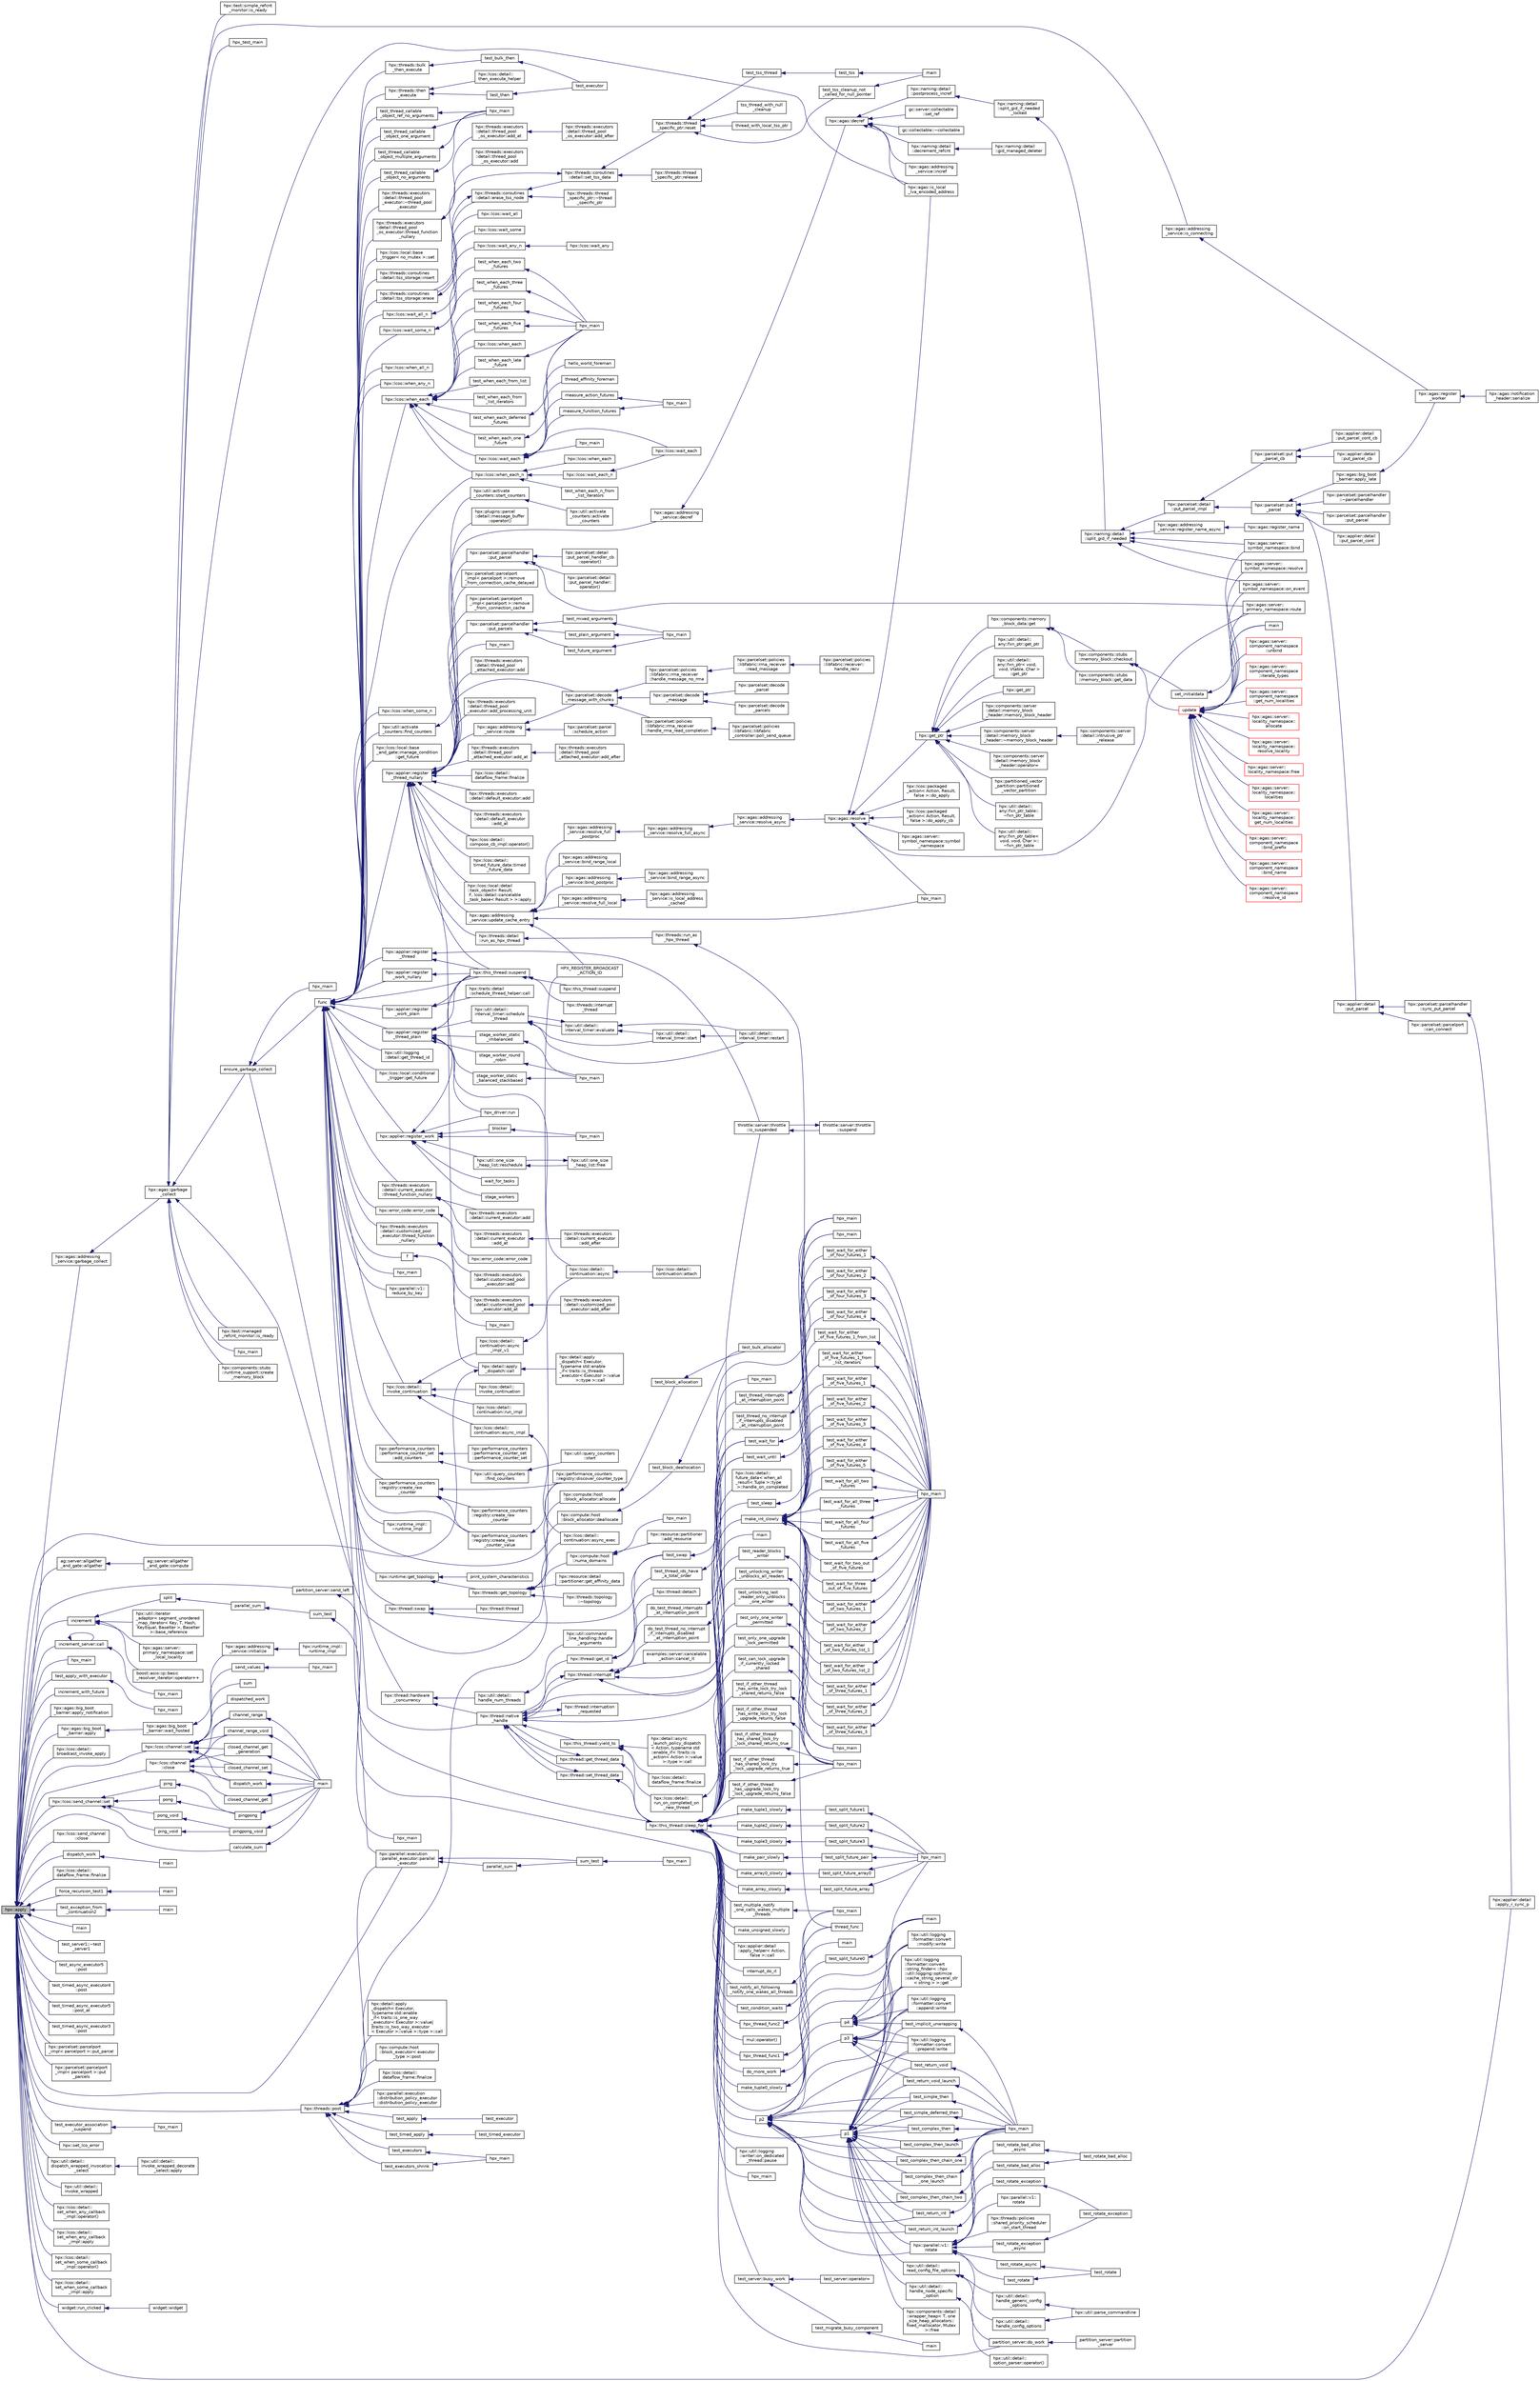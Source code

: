 digraph "hpx::apply"
{
  edge [fontname="Helvetica",fontsize="10",labelfontname="Helvetica",labelfontsize="10"];
  node [fontname="Helvetica",fontsize="10",shape=record];
  rankdir="LR";
  Node84 [label="hpx::apply",height=0.2,width=0.4,color="black", fillcolor="grey75", style="filled", fontcolor="black"];
  Node84 -> Node85 [dir="back",color="midnightblue",fontsize="10",style="solid",fontname="Helvetica"];
  Node85 [label="hpx::agas::addressing\l_service::garbage_collect",height=0.2,width=0.4,color="black", fillcolor="white", style="filled",URL="$db/d58/structhpx_1_1agas_1_1addressing__service.html#a87dcae0eacf6e62d5103ebf516d86f63"];
  Node85 -> Node86 [dir="back",color="midnightblue",fontsize="10",style="solid",fontname="Helvetica"];
  Node86 [label="hpx::agas::garbage\l_collect",height=0.2,width=0.4,color="black", fillcolor="white", style="filled",URL="$dc/d54/namespacehpx_1_1agas.html#a951337adc4f9bd6df00a50737468e911"];
  Node86 -> Node87 [dir="back",color="midnightblue",fontsize="10",style="solid",fontname="Helvetica"];
  Node87 [label="hpx::agas::addressing\l_service::is_connecting",height=0.2,width=0.4,color="black", fillcolor="white", style="filled",URL="$db/d58/structhpx_1_1agas_1_1addressing__service.html#a0155cfd6dbb903623ae403c6f53b86c3",tooltip="Returns whether this addressing_service is connecting to a running application. "];
  Node87 -> Node88 [dir="back",color="midnightblue",fontsize="10",style="solid",fontname="Helvetica"];
  Node88 [label="hpx::agas::register\l_worker",height=0.2,width=0.4,color="black", fillcolor="white", style="filled",URL="$dc/d54/namespacehpx_1_1agas.html#a3c98dc053a97fca0f3f3b5719d9f8336"];
  Node88 -> Node89 [dir="back",color="midnightblue",fontsize="10",style="solid",fontname="Helvetica"];
  Node89 [label="hpx::agas::notification\l_header::serialize",height=0.2,width=0.4,color="black", fillcolor="white", style="filled",URL="$de/dae/structhpx_1_1agas_1_1notification__header.html#aa028cf0e80baf9259523c340c4568634"];
  Node86 -> Node90 [dir="back",color="midnightblue",fontsize="10",style="solid",fontname="Helvetica"];
  Node90 [label="hpx_test_main",height=0.2,width=0.4,color="black", fillcolor="white", style="filled",URL="$d6/d80/credit__exhaustion_8cpp.html#a9a1c75cfa4bc8637fb9e22dfdca0891a"];
  Node86 -> Node91 [dir="back",color="midnightblue",fontsize="10",style="solid",fontname="Helvetica"];
  Node91 [label="ensure_garbage_collect",height=0.2,width=0.4,color="black", fillcolor="white", style="filled",URL="$d8/dfd/id__type__ref__counting__1032_8cpp.html#a5264b94bf7c262ac0e521fb290d476d5"];
  Node91 -> Node92 [dir="back",color="midnightblue",fontsize="10",style="solid",fontname="Helvetica"];
  Node92 [label="func",height=0.2,width=0.4,color="black", fillcolor="white", style="filled",URL="$d8/dfd/id__type__ref__counting__1032_8cpp.html#ab811b86ea5107ffb3351fcaa29d2c652"];
  Node92 -> Node93 [dir="back",color="midnightblue",fontsize="10",style="solid",fontname="Helvetica"];
  Node93 [label="hpx::util::activate\l_counters::find_counters",height=0.2,width=0.4,color="black", fillcolor="white", style="filled",URL="$d9/d0b/classhpx_1_1util_1_1activate__counters.html#a797f766dd5e2416f54a5a91b267bedd4"];
  Node93 -> Node94 [dir="back",color="midnightblue",fontsize="10",style="solid",fontname="Helvetica"];
  Node94 [label="hpx::util::activate\l_counters::start_counters",height=0.2,width=0.4,color="black", fillcolor="white", style="filled",URL="$d9/d0b/classhpx_1_1util_1_1activate__counters.html#af2193bbb81054707baea1f8f19d63ddf"];
  Node94 -> Node95 [dir="back",color="midnightblue",fontsize="10",style="solid",fontname="Helvetica"];
  Node95 [label="hpx::util::activate\l_counters::activate\l_counters",height=0.2,width=0.4,color="black", fillcolor="white", style="filled",URL="$d9/d0b/classhpx_1_1util_1_1activate__counters.html#a58030114fe706c120ec4d6d793da25d7"];
  Node92 -> Node96 [dir="back",color="midnightblue",fontsize="10",style="solid",fontname="Helvetica"];
  Node96 [label="hpx::lcos::local::base\l_and_gate::manage_condition\l::get_future",height=0.2,width=0.4,color="black", fillcolor="white", style="filled",URL="$d2/d39/structhpx_1_1lcos_1_1local_1_1base__and__gate_1_1manage__condition.html#ac4f65bf84421c3d2e1e40e986d8d8e62"];
  Node92 -> Node97 [dir="back",color="midnightblue",fontsize="10",style="solid",fontname="Helvetica"];
  Node97 [label="hpx::applier::register\l_thread_nullary",height=0.2,width=0.4,color="black", fillcolor="white", style="filled",URL="$d8/dcb/namespacehpx_1_1applier.html#a401cd1145927e58d74d1eb52aaccd936"];
  Node97 -> Node98 [dir="back",color="midnightblue",fontsize="10",style="solid",fontname="Helvetica"];
  Node98 [label="hpx::agas::addressing\l_service::route",height=0.2,width=0.4,color="black", fillcolor="white", style="filled",URL="$db/d58/structhpx_1_1agas_1_1addressing__service.html#a7ba78aaaea353576c92e10899bbbb471",tooltip="Route the given parcel to the appropriate AGAS service instance. "];
  Node98 -> Node99 [dir="back",color="midnightblue",fontsize="10",style="solid",fontname="Helvetica"];
  Node99 [label="hpx::parcelset::decode\l_message_with_chunks",height=0.2,width=0.4,color="black", fillcolor="white", style="filled",URL="$d4/d41/namespacehpx_1_1parcelset.html#abb7d99e0c8aaa983f0851d9c5d4e78bf"];
  Node99 -> Node100 [dir="back",color="midnightblue",fontsize="10",style="solid",fontname="Helvetica"];
  Node100 [label="hpx::parcelset::decode\l_message",height=0.2,width=0.4,color="black", fillcolor="white", style="filled",URL="$d4/d41/namespacehpx_1_1parcelset.html#ab5f27461c52dbbfeab29fe8a37986faa"];
  Node100 -> Node101 [dir="back",color="midnightblue",fontsize="10",style="solid",fontname="Helvetica"];
  Node101 [label="hpx::parcelset::decode\l_parcel",height=0.2,width=0.4,color="black", fillcolor="white", style="filled",URL="$d4/d41/namespacehpx_1_1parcelset.html#a0199ca3fa04e8fa08c9e6b9eec41ebb5"];
  Node100 -> Node102 [dir="back",color="midnightblue",fontsize="10",style="solid",fontname="Helvetica"];
  Node102 [label="hpx::parcelset::decode\l_parcels",height=0.2,width=0.4,color="black", fillcolor="white", style="filled",URL="$d4/d41/namespacehpx_1_1parcelset.html#aa7b4acdaa73e95824f4406d316551b51"];
  Node99 -> Node103 [dir="back",color="midnightblue",fontsize="10",style="solid",fontname="Helvetica"];
  Node103 [label="hpx::parcelset::policies\l::libfabric::rma_receiver\l::handle_message_no_rma",height=0.2,width=0.4,color="black", fillcolor="white", style="filled",URL="$d4/d56/structhpx_1_1parcelset_1_1policies_1_1libfabric_1_1rma__receiver.html#a9ee3082ad51ee63cf85049b8126580f0"];
  Node103 -> Node104 [dir="back",color="midnightblue",fontsize="10",style="solid",fontname="Helvetica"];
  Node104 [label="hpx::parcelset::policies\l::libfabric::rma_receiver\l::read_message",height=0.2,width=0.4,color="black", fillcolor="white", style="filled",URL="$d4/d56/structhpx_1_1parcelset_1_1policies_1_1libfabric_1_1rma__receiver.html#a687e3e9569a57b6bd48220ecd7ef2394"];
  Node104 -> Node105 [dir="back",color="midnightblue",fontsize="10",style="solid",fontname="Helvetica"];
  Node105 [label="hpx::parcelset::policies\l::libfabric::receiver::\lhandle_recv",height=0.2,width=0.4,color="black", fillcolor="white", style="filled",URL="$d9/df5/structhpx_1_1parcelset_1_1policies_1_1libfabric_1_1receiver.html#ae18eac5b1593bc79ba31cf828177d611"];
  Node99 -> Node106 [dir="back",color="midnightblue",fontsize="10",style="solid",fontname="Helvetica"];
  Node106 [label="hpx::parcelset::policies\l::libfabric::rma_receiver\l::handle_rma_read_completion",height=0.2,width=0.4,color="black", fillcolor="white", style="filled",URL="$d4/d56/structhpx_1_1parcelset_1_1policies_1_1libfabric_1_1rma__receiver.html#a77182bc65fb4dd0fc0737d87bec05a72"];
  Node106 -> Node107 [dir="back",color="midnightblue",fontsize="10",style="solid",fontname="Helvetica"];
  Node107 [label="hpx::parcelset::policies\l::libfabric::libfabric\l_controller::poll_send_queue",height=0.2,width=0.4,color="black", fillcolor="white", style="filled",URL="$db/d9f/classhpx_1_1parcelset_1_1policies_1_1libfabric_1_1libfabric__controller.html#afaa02e122be1ea6800a245af7b3a9cf8"];
  Node98 -> Node108 [dir="back",color="midnightblue",fontsize="10",style="solid",fontname="Helvetica"];
  Node108 [label="hpx::parcelset::parcel\l::schedule_action",height=0.2,width=0.4,color="black", fillcolor="white", style="filled",URL="$d7/d11/classhpx_1_1parcelset_1_1parcel.html#a48b0c65d702bd4b1c4234de252246eb5"];
  Node97 -> Node109 [dir="back",color="midnightblue",fontsize="10",style="solid",fontname="Helvetica"];
  Node109 [label="hpx::agas::addressing\l_service::decref",height=0.2,width=0.4,color="black", fillcolor="white", style="filled",URL="$db/d58/structhpx_1_1agas_1_1addressing__service.html#a0f18342491c8f0398bc0747a0634658b",tooltip="Decrement the global reference count for the given id. "];
  Node109 -> Node110 [dir="back",color="midnightblue",fontsize="10",style="solid",fontname="Helvetica"];
  Node110 [label="hpx::agas::decref",height=0.2,width=0.4,color="black", fillcolor="white", style="filled",URL="$dc/d54/namespacehpx_1_1agas.html#a08f10ad4320050773ecaf08b7ad1ad3e"];
  Node110 -> Node111 [dir="back",color="midnightblue",fontsize="10",style="solid",fontname="Helvetica"];
  Node111 [label="hpx::agas::addressing\l_service::incref",height=0.2,width=0.4,color="black", fillcolor="white", style="filled",URL="$db/d58/structhpx_1_1agas_1_1addressing__service.html#a77add8ef493b3ff577876bbbde8b2ead"];
  Node110 -> Node112 [dir="back",color="midnightblue",fontsize="10",style="solid",fontname="Helvetica"];
  Node112 [label="hpx::agas::is_local\l_lva_encoded_address",height=0.2,width=0.4,color="black", fillcolor="white", style="filled",URL="$dc/d54/namespacehpx_1_1agas.html#abb5e5584ed3b536ace8e3f58415e24c2"];
  Node110 -> Node113 [dir="back",color="midnightblue",fontsize="10",style="solid",fontname="Helvetica"];
  Node113 [label="gc::server::collectable\l::set_ref",height=0.2,width=0.4,color="black", fillcolor="white", style="filled",URL="$da/d76/structgc_1_1server_1_1collectable.html#a8e123e39f5a85da593dc15b5f872748d"];
  Node110 -> Node114 [dir="back",color="midnightblue",fontsize="10",style="solid",fontname="Helvetica"];
  Node114 [label="gc::collectable::~collectable",height=0.2,width=0.4,color="black", fillcolor="white", style="filled",URL="$da/d23/structgc_1_1collectable.html#aa3ac1547c0889e84cc088090dafcad1e"];
  Node110 -> Node115 [dir="back",color="midnightblue",fontsize="10",style="solid",fontname="Helvetica"];
  Node115 [label="hpx::naming::detail\l::decrement_refcnt",height=0.2,width=0.4,color="black", fillcolor="white", style="filled",URL="$d5/d18/namespacehpx_1_1naming_1_1detail.html#a63ddb380473bdb8a186686ffe718b6e2"];
  Node115 -> Node116 [dir="back",color="midnightblue",fontsize="10",style="solid",fontname="Helvetica"];
  Node116 [label="hpx::naming::detail\l::gid_managed_deleter",height=0.2,width=0.4,color="black", fillcolor="white", style="filled",URL="$d5/d18/namespacehpx_1_1naming_1_1detail.html#a4a5ba88a0340322e30f2d7b160a4568f"];
  Node110 -> Node117 [dir="back",color="midnightblue",fontsize="10",style="solid",fontname="Helvetica"];
  Node117 [label="hpx::naming::detail\l::postprocess_incref",height=0.2,width=0.4,color="black", fillcolor="white", style="filled",URL="$d5/d18/namespacehpx_1_1naming_1_1detail.html#a9d2708b2b1a4087d64195137b077ef1d"];
  Node117 -> Node118 [dir="back",color="midnightblue",fontsize="10",style="solid",fontname="Helvetica"];
  Node118 [label="hpx::naming::detail\l::split_gid_if_needed\l_locked",height=0.2,width=0.4,color="black", fillcolor="white", style="filled",URL="$d5/d18/namespacehpx_1_1naming_1_1detail.html#a8a41d874bb719f702a76d483293d9d56"];
  Node118 -> Node119 [dir="back",color="midnightblue",fontsize="10",style="solid",fontname="Helvetica"];
  Node119 [label="hpx::naming::detail\l::split_gid_if_needed",height=0.2,width=0.4,color="black", fillcolor="white", style="filled",URL="$d5/d18/namespacehpx_1_1naming_1_1detail.html#a106949fcb9087fb6bdca67d048d6568f"];
  Node119 -> Node120 [dir="back",color="midnightblue",fontsize="10",style="solid",fontname="Helvetica"];
  Node120 [label="hpx::agas::addressing\l_service::register_name_async",height=0.2,width=0.4,color="black", fillcolor="white", style="filled",URL="$db/d58/structhpx_1_1agas_1_1addressing__service.html#adfd0ce835927a3c0396b6fc9e9fbb3cf"];
  Node120 -> Node121 [dir="back",color="midnightblue",fontsize="10",style="solid",fontname="Helvetica"];
  Node121 [label="hpx::agas::register_name",height=0.2,width=0.4,color="black", fillcolor="white", style="filled",URL="$dc/d54/namespacehpx_1_1agas.html#adc43905ef74ad9948375f3948b64fc2f"];
  Node119 -> Node122 [dir="back",color="midnightblue",fontsize="10",style="solid",fontname="Helvetica"];
  Node122 [label="hpx::parcelset::detail\l::put_parcel_impl",height=0.2,width=0.4,color="black", fillcolor="white", style="filled",URL="$dc/d4e/namespacehpx_1_1parcelset_1_1detail.html#a0dfe29365976960c7f5db6388e8ce603"];
  Node122 -> Node123 [dir="back",color="midnightblue",fontsize="10",style="solid",fontname="Helvetica"];
  Node123 [label="hpx::parcelset::put\l_parcel",height=0.2,width=0.4,color="black", fillcolor="white", style="filled",URL="$d4/d41/namespacehpx_1_1parcelset.html#a53a9f5c6cf260dc8d06d194c96182b65"];
  Node123 -> Node124 [dir="back",color="midnightblue",fontsize="10",style="solid",fontname="Helvetica"];
  Node124 [label="hpx::applier::detail\l::put_parcel",height=0.2,width=0.4,color="black", fillcolor="white", style="filled",URL="$d1/d2a/namespacehpx_1_1applier_1_1detail.html#a4d568b8071bb894a09fabfba232c2663"];
  Node124 -> Node125 [dir="back",color="midnightblue",fontsize="10",style="solid",fontname="Helvetica"];
  Node125 [label="hpx::parcelset::parcelhandler\l::sync_put_parcel",height=0.2,width=0.4,color="black", fillcolor="white", style="filled",URL="$d4/d2f/classhpx_1_1parcelset_1_1parcelhandler.html#ad478f8b244ec822fcbcb84aa67b17497"];
  Node125 -> Node126 [dir="back",color="midnightblue",fontsize="10",style="solid",fontname="Helvetica"];
  Node126 [label="hpx::applier::detail\l::apply_r_sync_p",height=0.2,width=0.4,color="black", fillcolor="white", style="filled",URL="$d1/d2a/namespacehpx_1_1applier_1_1detail.html#ab69485311adeb590afa621a4b4be595d"];
  Node124 -> Node127 [dir="back",color="midnightblue",fontsize="10",style="solid",fontname="Helvetica"];
  Node127 [label="hpx::parcelset::parcelport\l::can_connect",height=0.2,width=0.4,color="black", fillcolor="white", style="filled",URL="$d9/d67/classhpx_1_1parcelset_1_1parcelport.html#a68bd6750625124e4de6309e74283a767"];
  Node123 -> Node128 [dir="back",color="midnightblue",fontsize="10",style="solid",fontname="Helvetica"];
  Node128 [label="hpx::applier::detail\l::put_parcel_cont",height=0.2,width=0.4,color="black", fillcolor="white", style="filled",URL="$d1/d2a/namespacehpx_1_1applier_1_1detail.html#aa5119ce6a8f642d2bacf23dc42ade0f9"];
  Node123 -> Node129 [dir="back",color="midnightblue",fontsize="10",style="solid",fontname="Helvetica"];
  Node129 [label="hpx::agas::big_boot\l_barrier::apply_late",height=0.2,width=0.4,color="black", fillcolor="white", style="filled",URL="$d8/db6/structhpx_1_1agas_1_1big__boot__barrier.html#a9148a04a25bea5a37d77b3ff20e1ebfb"];
  Node129 -> Node88 [dir="back",color="midnightblue",fontsize="10",style="solid",fontname="Helvetica"];
  Node123 -> Node130 [dir="back",color="midnightblue",fontsize="10",style="solid",fontname="Helvetica"];
  Node130 [label="hpx::parcelset::parcelhandler\l::~parcelhandler",height=0.2,width=0.4,color="black", fillcolor="white", style="filled",URL="$d4/d2f/classhpx_1_1parcelset_1_1parcelhandler.html#a938c1c4259b1be845dc0197465969a17"];
  Node123 -> Node131 [dir="back",color="midnightblue",fontsize="10",style="solid",fontname="Helvetica"];
  Node131 [label="hpx::parcelset::parcelhandler\l::put_parcel",height=0.2,width=0.4,color="black", fillcolor="white", style="filled",URL="$d4/d2f/classhpx_1_1parcelset_1_1parcelhandler.html#aad45344f98c3f15456325c7270ae5ade"];
  Node122 -> Node132 [dir="back",color="midnightblue",fontsize="10",style="solid",fontname="Helvetica"];
  Node132 [label="hpx::parcelset::put\l_parcel_cb",height=0.2,width=0.4,color="black", fillcolor="white", style="filled",URL="$d4/d41/namespacehpx_1_1parcelset.html#a44a60f48094a44cbb7f52b7807dc56ff"];
  Node132 -> Node133 [dir="back",color="midnightblue",fontsize="10",style="solid",fontname="Helvetica"];
  Node133 [label="hpx::applier::detail\l::put_parcel_cb",height=0.2,width=0.4,color="black", fillcolor="white", style="filled",URL="$d1/d2a/namespacehpx_1_1applier_1_1detail.html#a96b7471f7a59fa4d3d298e562507c339"];
  Node132 -> Node134 [dir="back",color="midnightblue",fontsize="10",style="solid",fontname="Helvetica"];
  Node134 [label="hpx::applier::detail\l::put_parcel_cont_cb",height=0.2,width=0.4,color="black", fillcolor="white", style="filled",URL="$d1/d2a/namespacehpx_1_1applier_1_1detail.html#acb5d7569cd53998c51e4b48f09d62e83"];
  Node119 -> Node135 [dir="back",color="midnightblue",fontsize="10",style="solid",fontname="Helvetica"];
  Node135 [label="hpx::agas::server::\lsymbol_namespace::bind",height=0.2,width=0.4,color="black", fillcolor="white", style="filled",URL="$dc/da6/structhpx_1_1agas_1_1server_1_1symbol__namespace.html#a229ead0876ac8c5754793a2ca68de559"];
  Node119 -> Node136 [dir="back",color="midnightblue",fontsize="10",style="solid",fontname="Helvetica"];
  Node136 [label="hpx::agas::server::\lsymbol_namespace::resolve",height=0.2,width=0.4,color="black", fillcolor="white", style="filled",URL="$dc/da6/structhpx_1_1agas_1_1server_1_1symbol__namespace.html#aec3fc24e40dc96142eb77537945e92d5"];
  Node119 -> Node137 [dir="back",color="midnightblue",fontsize="10",style="solid",fontname="Helvetica"];
  Node137 [label="hpx::agas::server::\lsymbol_namespace::on_event",height=0.2,width=0.4,color="black", fillcolor="white", style="filled",URL="$dc/da6/structhpx_1_1agas_1_1server_1_1symbol__namespace.html#abbfcf18e8d40612e4fa618a39a2fc492"];
  Node97 -> Node138 [dir="back",color="midnightblue",fontsize="10",style="solid",fontname="Helvetica"];
  Node138 [label="hpx::agas::addressing\l_service::update_cache_entry",height=0.2,width=0.4,color="black", fillcolor="white", style="filled",URL="$db/d58/structhpx_1_1agas_1_1addressing__service.html#ab49f7530592fc5c804c94720b8ffd61d"];
  Node138 -> Node139 [dir="back",color="midnightblue",fontsize="10",style="solid",fontname="Helvetica"];
  Node139 [label="hpx::agas::addressing\l_service::bind_range_local",height=0.2,width=0.4,color="black", fillcolor="white", style="filled",URL="$db/d58/structhpx_1_1agas_1_1addressing__service.html#ab1d0ff454f580a5082a9b5d25b4f06fd",tooltip="Bind unique range of global ids to given base address. "];
  Node138 -> Node140 [dir="back",color="midnightblue",fontsize="10",style="solid",fontname="Helvetica"];
  Node140 [label="hpx::agas::addressing\l_service::bind_postproc",height=0.2,width=0.4,color="black", fillcolor="white", style="filled",URL="$db/d58/structhpx_1_1agas_1_1addressing__service.html#ae6f42662e19483b27cbf2e2779104b6c"];
  Node140 -> Node141 [dir="back",color="midnightblue",fontsize="10",style="solid",fontname="Helvetica"];
  Node141 [label="hpx::agas::addressing\l_service::bind_range_async",height=0.2,width=0.4,color="black", fillcolor="white", style="filled",URL="$db/d58/structhpx_1_1agas_1_1addressing__service.html#ad125f48a33347da6ab20c84f57822af7"];
  Node138 -> Node142 [dir="back",color="midnightblue",fontsize="10",style="solid",fontname="Helvetica"];
  Node142 [label="hpx::agas::addressing\l_service::resolve_full_local",height=0.2,width=0.4,color="black", fillcolor="white", style="filled",URL="$db/d58/structhpx_1_1agas_1_1addressing__service.html#af089b92023be321f1e101f8666f79d56"];
  Node142 -> Node143 [dir="back",color="midnightblue",fontsize="10",style="solid",fontname="Helvetica"];
  Node143 [label="hpx::agas::addressing\l_service::is_local_address\l_cached",height=0.2,width=0.4,color="black", fillcolor="white", style="filled",URL="$db/d58/structhpx_1_1agas_1_1addressing__service.html#ac22315a71f47927a730953d44c01e119"];
  Node138 -> Node144 [dir="back",color="midnightblue",fontsize="10",style="solid",fontname="Helvetica"];
  Node144 [label="hpx::agas::addressing\l_service::resolve_full\l_postproc",height=0.2,width=0.4,color="black", fillcolor="white", style="filled",URL="$db/d58/structhpx_1_1agas_1_1addressing__service.html#a9adf9683a9e200a15224e7c04f8d6339"];
  Node144 -> Node145 [dir="back",color="midnightblue",fontsize="10",style="solid",fontname="Helvetica"];
  Node145 [label="hpx::agas::addressing\l_service::resolve_full_async",height=0.2,width=0.4,color="black", fillcolor="white", style="filled",URL="$db/d58/structhpx_1_1agas_1_1addressing__service.html#af678e6288e0f302b9c96b813a8e660ef"];
  Node145 -> Node146 [dir="back",color="midnightblue",fontsize="10",style="solid",fontname="Helvetica"];
  Node146 [label="hpx::agas::addressing\l_service::resolve_async",height=0.2,width=0.4,color="black", fillcolor="white", style="filled",URL="$db/d58/structhpx_1_1agas_1_1addressing__service.html#a3344990e7d5c255f51bf89a8fb2828eb"];
  Node146 -> Node147 [dir="back",color="midnightblue",fontsize="10",style="solid",fontname="Helvetica"];
  Node147 [label="hpx::agas::resolve",height=0.2,width=0.4,color="black", fillcolor="white", style="filled",URL="$dc/d54/namespacehpx_1_1agas.html#aa3252ce39fbc229439bb0d85875b01fb"];
  Node147 -> Node148 [dir="back",color="midnightblue",fontsize="10",style="solid",fontname="Helvetica"];
  Node148 [label="hpx::get_ptr",height=0.2,width=0.4,color="black", fillcolor="white", style="filled",URL="$d8/d83/namespacehpx.html#aeb814737de830a2e8e340ca052d5ebfa",tooltip="Returns a future referring to the pointer to the underlying memory of a component. "];
  Node148 -> Node149 [dir="back",color="midnightblue",fontsize="10",style="solid",fontname="Helvetica"];
  Node149 [label="hpx::util::detail::\lany::fxn_ptr_table::\l~fxn_ptr_table",height=0.2,width=0.4,color="black", fillcolor="white", style="filled",URL="$d4/d23/structhpx_1_1util_1_1detail_1_1any_1_1fxn__ptr__table.html#abec0243c15a22c17b416628b8de59111"];
  Node148 -> Node150 [dir="back",color="midnightblue",fontsize="10",style="solid",fontname="Helvetica"];
  Node150 [label="hpx::util::detail::\lany::fxn_ptr_table\<\l void, void, Char \>::\l~fxn_ptr_table",height=0.2,width=0.4,color="black", fillcolor="white", style="filled",URL="$d3/d8f/structhpx_1_1util_1_1detail_1_1any_1_1fxn__ptr__table_3_01void_00_01void_00_01_char_01_4.html#aa98a639e98218646776adc0f4d0c4f68"];
  Node148 -> Node151 [dir="back",color="midnightblue",fontsize="10",style="solid",fontname="Helvetica"];
  Node151 [label="hpx::util::detail::\lany::fxn_ptr::get_ptr",height=0.2,width=0.4,color="black", fillcolor="white", style="filled",URL="$d7/dcb/structhpx_1_1util_1_1detail_1_1any_1_1fxn__ptr.html#a43d78a2ab4dd4b2149f361b38eeac853"];
  Node148 -> Node152 [dir="back",color="midnightblue",fontsize="10",style="solid",fontname="Helvetica"];
  Node152 [label="hpx::util::detail::\lany::fxn_ptr\< void,\l void, Vtable, Char \>\l::get_ptr",height=0.2,width=0.4,color="black", fillcolor="white", style="filled",URL="$d4/dfd/structhpx_1_1util_1_1detail_1_1any_1_1fxn__ptr_3_01void_00_01void_00_01_vtable_00_01_char_01_4.html#a92b4217797102bca7f9ebe903be1cbbe"];
  Node148 -> Node153 [dir="back",color="midnightblue",fontsize="10",style="solid",fontname="Helvetica"];
  Node153 [label="hpx::get_ptr",height=0.2,width=0.4,color="black", fillcolor="white", style="filled",URL="$d8/d83/namespacehpx.html#a488c36e8791a0f000ffce5ce86994602",tooltip="Returns a future referring to the pointer to the underlying memory of a component. "];
  Node148 -> Node154 [dir="back",color="midnightblue",fontsize="10",style="solid",fontname="Helvetica"];
  Node154 [label="hpx::components::server\l::detail::memory_block\l_header::memory_block_header",height=0.2,width=0.4,color="black", fillcolor="white", style="filled",URL="$d7/d1b/classhpx_1_1components_1_1server_1_1detail_1_1memory__block__header.html#aed5e8cf63bf5845d4e1e6d24c5ff36fe"];
  Node148 -> Node155 [dir="back",color="midnightblue",fontsize="10",style="solid",fontname="Helvetica"];
  Node155 [label="hpx::components::server\l::detail::memory_block\l_header::~memory_block_header",height=0.2,width=0.4,color="black", fillcolor="white", style="filled",URL="$d7/d1b/classhpx_1_1components_1_1server_1_1detail_1_1memory__block__header.html#a64944da9256f10c75be3c4683f978314"];
  Node155 -> Node156 [dir="back",color="midnightblue",fontsize="10",style="solid",fontname="Helvetica"];
  Node156 [label="hpx::components::server\l::detail::intrusive_ptr\l_release",height=0.2,width=0.4,color="black", fillcolor="white", style="filled",URL="$d8/d25/namespacehpx_1_1components_1_1server_1_1detail.html#a17d9da126dd7a005fe03586fc75ca180"];
  Node148 -> Node157 [dir="back",color="midnightblue",fontsize="10",style="solid",fontname="Helvetica"];
  Node157 [label="hpx::components::server\l::detail::memory_block\l_header::operator=",height=0.2,width=0.4,color="black", fillcolor="white", style="filled",URL="$d7/d1b/classhpx_1_1components_1_1server_1_1detail_1_1memory__block__header.html#a9f0f60ded060c5333875f47c4d36df16"];
  Node148 -> Node158 [dir="back",color="midnightblue",fontsize="10",style="solid",fontname="Helvetica"];
  Node158 [label="hpx::components::memory\l_block_data::get",height=0.2,width=0.4,color="black", fillcolor="white", style="filled",URL="$d5/d76/classhpx_1_1components_1_1memory__block__data.html#a97ce2f01b730d8d90d329c1642fc0b28"];
  Node158 -> Node159 [dir="back",color="midnightblue",fontsize="10",style="solid",fontname="Helvetica"];
  Node159 [label="hpx::components::stubs\l::memory_block::get_data",height=0.2,width=0.4,color="black", fillcolor="white", style="filled",URL="$d2/d46/structhpx_1_1components_1_1stubs_1_1memory__block.html#ac16c7812886244945987a05d7cb9b6e2"];
  Node158 -> Node160 [dir="back",color="midnightblue",fontsize="10",style="solid",fontname="Helvetica"];
  Node160 [label="hpx::components::stubs\l::memory_block::checkout",height=0.2,width=0.4,color="black", fillcolor="white", style="filled",URL="$d2/d46/structhpx_1_1components_1_1stubs_1_1memory__block.html#a37128bbb38e0ee31010f3d06d6de4e66"];
  Node160 -> Node161 [dir="back",color="midnightblue",fontsize="10",style="solid",fontname="Helvetica"];
  Node161 [label="set_initialdata",height=0.2,width=0.4,color="black", fillcolor="white", style="filled",URL="$d7/d8b/non__atomic__rma_8cpp.html#a8088a219b6b7da870545f4ec73f80930"];
  Node161 -> Node162 [dir="back",color="midnightblue",fontsize="10",style="solid",fontname="Helvetica"];
  Node162 [label="main",height=0.2,width=0.4,color="black", fillcolor="white", style="filled",URL="$d7/d8b/non__atomic__rma_8cpp.html#a0ddf1224851353fc92bfbff6f499fa97"];
  Node160 -> Node163 [dir="back",color="midnightblue",fontsize="10",style="solid",fontname="Helvetica"];
  Node163 [label="update",height=0.2,width=0.4,color="red", fillcolor="white", style="filled",URL="$d7/d8b/non__atomic__rma_8cpp.html#a1f6c9aa3449cfad360e892c9c0bb7773"];
  Node163 -> Node164 [dir="back",color="midnightblue",fontsize="10",style="solid",fontname="Helvetica"];
  Node164 [label="hpx::agas::server::\lcomponent_namespace\l::bind_prefix",height=0.2,width=0.4,color="red", fillcolor="white", style="filled",URL="$d4/dc8/structhpx_1_1agas_1_1server_1_1component__namespace.html#aa0f1e073d2837e493bbb13ffd5c06dc7"];
  Node163 -> Node168 [dir="back",color="midnightblue",fontsize="10",style="solid",fontname="Helvetica"];
  Node168 [label="hpx::agas::server::\lcomponent_namespace\l::bind_name",height=0.2,width=0.4,color="red", fillcolor="white", style="filled",URL="$d4/dc8/structhpx_1_1agas_1_1server_1_1component__namespace.html#ac81ad0c6b5a63d0af3299207949b4749"];
  Node163 -> Node170 [dir="back",color="midnightblue",fontsize="10",style="solid",fontname="Helvetica"];
  Node170 [label="hpx::agas::server::\lcomponent_namespace\l::resolve_id",height=0.2,width=0.4,color="red", fillcolor="white", style="filled",URL="$d4/dc8/structhpx_1_1agas_1_1server_1_1component__namespace.html#acee1577d340b0c3af69fea410a97e760"];
  Node163 -> Node172 [dir="back",color="midnightblue",fontsize="10",style="solid",fontname="Helvetica"];
  Node172 [label="hpx::agas::server::\lcomponent_namespace\l::unbind",height=0.2,width=0.4,color="red", fillcolor="white", style="filled",URL="$d4/dc8/structhpx_1_1agas_1_1server_1_1component__namespace.html#a6a1c04b36c3f7c2a61dba64cf586f2b7"];
  Node163 -> Node174 [dir="back",color="midnightblue",fontsize="10",style="solid",fontname="Helvetica"];
  Node174 [label="hpx::agas::server::\lcomponent_namespace\l::iterate_types",height=0.2,width=0.4,color="red", fillcolor="white", style="filled",URL="$d4/dc8/structhpx_1_1agas_1_1server_1_1component__namespace.html#a841f64a9b93bb658091f80fa5019c42c"];
  Node163 -> Node176 [dir="back",color="midnightblue",fontsize="10",style="solid",fontname="Helvetica"];
  Node176 [label="hpx::agas::server::\lcomponent_namespace\l::get_num_localities",height=0.2,width=0.4,color="red", fillcolor="white", style="filled",URL="$d4/dc8/structhpx_1_1agas_1_1server_1_1component__namespace.html#ae4612aa43bf1a3173cc0a17f78593a1f"];
  Node163 -> Node178 [dir="back",color="midnightblue",fontsize="10",style="solid",fontname="Helvetica"];
  Node178 [label="hpx::agas::server::\llocality_namespace::\lallocate",height=0.2,width=0.4,color="red", fillcolor="white", style="filled",URL="$dc/d72/structhpx_1_1agas_1_1server_1_1locality__namespace.html#a584777211619893840252d5c72b726ac"];
  Node163 -> Node182 [dir="back",color="midnightblue",fontsize="10",style="solid",fontname="Helvetica"];
  Node182 [label="hpx::agas::server::\llocality_namespace::\lresolve_locality",height=0.2,width=0.4,color="red", fillcolor="white", style="filled",URL="$dc/d72/structhpx_1_1agas_1_1server_1_1locality__namespace.html#acc664dc0ee762d5b35802aa60ac9f6e7"];
  Node163 -> Node184 [dir="back",color="midnightblue",fontsize="10",style="solid",fontname="Helvetica"];
  Node184 [label="hpx::agas::server::\llocality_namespace::free",height=0.2,width=0.4,color="red", fillcolor="white", style="filled",URL="$dc/d72/structhpx_1_1agas_1_1server_1_1locality__namespace.html#a53c05de8b43cbdb17edf4930b0fc0ac6"];
  Node163 -> Node186 [dir="back",color="midnightblue",fontsize="10",style="solid",fontname="Helvetica"];
  Node186 [label="hpx::agas::server::\llocality_namespace::\llocalities",height=0.2,width=0.4,color="red", fillcolor="white", style="filled",URL="$dc/d72/structhpx_1_1agas_1_1server_1_1locality__namespace.html#ab0ecc44f496ee5011c8ba2c73ea4e5e5"];
  Node163 -> Node188 [dir="back",color="midnightblue",fontsize="10",style="solid",fontname="Helvetica"];
  Node188 [label="hpx::agas::server::\llocality_namespace::\lget_num_localities",height=0.2,width=0.4,color="red", fillcolor="white", style="filled",URL="$dc/d72/structhpx_1_1agas_1_1server_1_1locality__namespace.html#a0df77ad95317a3800a9ae69e8a7ebbe8"];
  Node163 -> Node162 [dir="back",color="midnightblue",fontsize="10",style="solid",fontname="Helvetica"];
  Node163 -> Node200 [dir="back",color="midnightblue",fontsize="10",style="solid",fontname="Helvetica"];
  Node200 [label="hpx::agas::server::\lprimary_namespace::route",height=0.2,width=0.4,color="black", fillcolor="white", style="filled",URL="$d7/d3a/structhpx_1_1agas_1_1server_1_1primary__namespace.html#a9037a1baa55fb13097a541bc365f2d0b"];
  Node163 -> Node135 [dir="back",color="midnightblue",fontsize="10",style="solid",fontname="Helvetica"];
  Node163 -> Node136 [dir="back",color="midnightblue",fontsize="10",style="solid",fontname="Helvetica"];
  Node163 -> Node137 [dir="back",color="midnightblue",fontsize="10",style="solid",fontname="Helvetica"];
  Node148 -> Node203 [dir="back",color="midnightblue",fontsize="10",style="solid",fontname="Helvetica"];
  Node203 [label="hpx::partitioned_vector\l_partition::partitioned\l_vector_partition",height=0.2,width=0.4,color="black", fillcolor="white", style="filled",URL="$da/d87/classhpx_1_1partitioned__vector__partition.html#a85078a778fae06c9d51315c2775227c2"];
  Node147 -> Node112 [dir="back",color="midnightblue",fontsize="10",style="solid",fontname="Helvetica"];
  Node147 -> Node204 [dir="back",color="midnightblue",fontsize="10",style="solid",fontname="Helvetica"];
  Node204 [label="hpx_main",height=0.2,width=0.4,color="black", fillcolor="white", style="filled",URL="$d1/d4f/local__address__rebind_8cpp.html#aaf67a3863f19ff7033e239ebb1204fb7"];
  Node147 -> Node205 [dir="back",color="midnightblue",fontsize="10",style="solid",fontname="Helvetica"];
  Node205 [label="hpx::lcos::packaged\l_action\< Action, Result,\l false \>::do_apply",height=0.2,width=0.4,color="black", fillcolor="white", style="filled",URL="$df/da7/classhpx_1_1lcos_1_1packaged__action_3_01_action_00_01_result_00_01false_01_4.html#a7b4b07dc448c4f1e41b2d0dd4db0766d"];
  Node147 -> Node206 [dir="back",color="midnightblue",fontsize="10",style="solid",fontname="Helvetica"];
  Node206 [label="hpx::lcos::packaged\l_action\< Action, Result,\l false \>::do_apply_cb",height=0.2,width=0.4,color="black", fillcolor="white", style="filled",URL="$df/da7/classhpx_1_1lcos_1_1packaged__action_3_01_action_00_01_result_00_01false_01_4.html#ae9e7cb83096eb3fd1b748c39545d66a7"];
  Node147 -> Node200 [dir="back",color="midnightblue",fontsize="10",style="solid",fontname="Helvetica"];
  Node147 -> Node207 [dir="back",color="midnightblue",fontsize="10",style="solid",fontname="Helvetica"];
  Node207 [label="hpx::agas::server::\lsymbol_namespace::symbol\l_namespace",height=0.2,width=0.4,color="black", fillcolor="white", style="filled",URL="$dc/da6/structhpx_1_1agas_1_1server_1_1symbol__namespace.html#a47e93a69f95628011765023a666b6619"];
  Node138 -> Node204 [dir="back",color="midnightblue",fontsize="10",style="solid",fontname="Helvetica"];
  Node138 -> Node208 [dir="back",color="midnightblue",fontsize="10",style="solid",fontname="Helvetica"];
  Node208 [label="HPX_REGISTER_BROADCAST\l_ACTION_ID",height=0.2,width=0.4,color="black", fillcolor="white", style="filled",URL="$de/d5c/runtime__support__server_8cpp.html#a2c7fd60adfab122ae67b173ad73fc706"];
  Node97 -> Node209 [dir="back",color="midnightblue",fontsize="10",style="solid",fontname="Helvetica"];
  Node209 [label="hpx::detail::apply\l_dispatch::call",height=0.2,width=0.4,color="black", fillcolor="white", style="filled",URL="$db/de8/structhpx_1_1detail_1_1apply__dispatch.html#a0755fab16d281e74bcff0f8045be9459"];
  Node209 -> Node210 [dir="back",color="midnightblue",fontsize="10",style="solid",fontname="Helvetica"];
  Node210 [label="hpx::detail::apply\l_dispatch\< Executor,\l typename std::enable\l_if\< traits::is_threads\l_executor\< Executor \>::value\l \>::type \>::call",height=0.2,width=0.4,color="black", fillcolor="white", style="filled",URL="$d2/d36/structhpx_1_1detail_1_1apply__dispatch_3_01_executor_00_01typename_01std_1_1enable__if_3_01traitace0e78b4eed46f7469a5d3012e80024.html#a3cf0ca78ec85af06d8c729e4bd1b8ab4"];
  Node209 -> Node84 [dir="back",color="midnightblue",fontsize="10",style="solid",fontname="Helvetica"];
  Node97 -> Node211 [dir="back",color="midnightblue",fontsize="10",style="solid",fontname="Helvetica"];
  Node211 [label="hpx::lcos::detail::\ldataflow_frame::finalize",height=0.2,width=0.4,color="black", fillcolor="white", style="filled",URL="$db/df7/structhpx_1_1lcos_1_1detail_1_1dataflow__frame.html#a8362188843157a8e1b95f27c5946dcec"];
  Node97 -> Node99 [dir="back",color="midnightblue",fontsize="10",style="solid",fontname="Helvetica"];
  Node97 -> Node212 [dir="back",color="midnightblue",fontsize="10",style="solid",fontname="Helvetica"];
  Node212 [label="hpx::threads::executors\l::detail::default_executor::add",height=0.2,width=0.4,color="black", fillcolor="white", style="filled",URL="$dd/df3/classhpx_1_1threads_1_1executors_1_1detail_1_1default__executor.html#ac6a5870c95d77716fc87f189b412eff5"];
  Node97 -> Node213 [dir="back",color="midnightblue",fontsize="10",style="solid",fontname="Helvetica"];
  Node213 [label="hpx::threads::executors\l::detail::default_executor\l::add_at",height=0.2,width=0.4,color="black", fillcolor="white", style="filled",URL="$dd/df3/classhpx_1_1threads_1_1executors_1_1detail_1_1default__executor.html#a1093430680e0b7de889020efb0137cb0"];
  Node97 -> Node214 [dir="back",color="midnightblue",fontsize="10",style="solid",fontname="Helvetica"];
  Node214 [label="hpx::lcos::detail::\lcompose_cb_impl::operator()",height=0.2,width=0.4,color="black", fillcolor="white", style="filled",URL="$d5/d49/structhpx_1_1lcos_1_1detail_1_1compose__cb__impl.html#a38b9993288d614ec534e157910f9e44b"];
  Node97 -> Node215 [dir="back",color="midnightblue",fontsize="10",style="solid",fontname="Helvetica"];
  Node215 [label="hpx::lcos::detail::\ltimed_future_data::timed\l_future_data",height=0.2,width=0.4,color="black", fillcolor="white", style="filled",URL="$d2/d3d/structhpx_1_1lcos_1_1detail_1_1timed__future__data.html#aef36ff98593378896469fa3edbaf682a"];
  Node97 -> Node216 [dir="back",color="midnightblue",fontsize="10",style="solid",fontname="Helvetica"];
  Node216 [label="hpx::lcos::local::detail\l::task_object\< Result,\l F, lcos::detail::cancelable\l_task_base\< Result \> \>::apply",height=0.2,width=0.4,color="black", fillcolor="white", style="filled",URL="$dc/d6b/structhpx_1_1lcos_1_1local_1_1detail_1_1task__object.html#a91bc64f63186ce887cafd5878a9a6150"];
  Node97 -> Node217 [dir="back",color="midnightblue",fontsize="10",style="solid",fontname="Helvetica"];
  Node217 [label="hpx::plugins::parcel\l::detail::message_buffer\l::operator()",height=0.2,width=0.4,color="black", fillcolor="white", style="filled",URL="$d8/de1/classhpx_1_1plugins_1_1parcel_1_1detail_1_1message__buffer.html#a52fbcceecc1365b7361e1888453fd1bd"];
  Node97 -> Node218 [dir="back",color="midnightblue",fontsize="10",style="solid",fontname="Helvetica"];
  Node218 [label="hpx::parcelset::parcelhandler\l::put_parcel",height=0.2,width=0.4,color="black", fillcolor="white", style="filled",URL="$d4/d2f/classhpx_1_1parcelset_1_1parcelhandler.html#ac47bfb07dba5c3273d36fabe0868d43b"];
  Node218 -> Node219 [dir="back",color="midnightblue",fontsize="10",style="solid",fontname="Helvetica"];
  Node219 [label="hpx::parcelset::detail\l::put_parcel_handler::\loperator()",height=0.2,width=0.4,color="black", fillcolor="white", style="filled",URL="$d6/d81/structhpx_1_1parcelset_1_1detail_1_1put__parcel__handler.html#a108c3182042dc70fac236ffefd75df24"];
  Node218 -> Node220 [dir="back",color="midnightblue",fontsize="10",style="solid",fontname="Helvetica"];
  Node220 [label="hpx::parcelset::detail\l::put_parcel_handler_cb\l::operator()",height=0.2,width=0.4,color="black", fillcolor="white", style="filled",URL="$d1/df2/structhpx_1_1parcelset_1_1detail_1_1put__parcel__handler__cb.html#a2748057527af1b9f5f5984703b59d8f8"];
  Node218 -> Node200 [dir="back",color="midnightblue",fontsize="10",style="solid",fontname="Helvetica"];
  Node97 -> Node221 [dir="back",color="midnightblue",fontsize="10",style="solid",fontname="Helvetica"];
  Node221 [label="hpx::parcelset::parcelhandler\l::put_parcels",height=0.2,width=0.4,color="black", fillcolor="white", style="filled",URL="$d4/d2f/classhpx_1_1parcelset_1_1parcelhandler.html#a32ef958ef057a82fe01c70df5da51c6a"];
  Node221 -> Node222 [dir="back",color="midnightblue",fontsize="10",style="solid",fontname="Helvetica"];
  Node222 [label="test_plain_argument",height=0.2,width=0.4,color="black", fillcolor="white", style="filled",URL="$df/d23/put__parcels_8cpp.html#a60e7e37daaa74f7106c7cf614d219a87"];
  Node222 -> Node223 [dir="back",color="midnightblue",fontsize="10",style="solid",fontname="Helvetica"];
  Node223 [label="hpx_main",height=0.2,width=0.4,color="black", fillcolor="white", style="filled",URL="$df/d23/put__parcels_8cpp.html#a4ca51ec94fa82421fc621b58eef7b01c"];
  Node221 -> Node224 [dir="back",color="midnightblue",fontsize="10",style="solid",fontname="Helvetica"];
  Node224 [label="test_future_argument",height=0.2,width=0.4,color="black", fillcolor="white", style="filled",URL="$df/d23/put__parcels_8cpp.html#aaffb237829db631d8aaaf45d07e1ad9b"];
  Node224 -> Node223 [dir="back",color="midnightblue",fontsize="10",style="solid",fontname="Helvetica"];
  Node221 -> Node225 [dir="back",color="midnightblue",fontsize="10",style="solid",fontname="Helvetica"];
  Node225 [label="test_mixed_arguments",height=0.2,width=0.4,color="black", fillcolor="white", style="filled",URL="$df/d23/put__parcels_8cpp.html#a24eb81d6a10219027bfd00fa26f0d382"];
  Node225 -> Node223 [dir="back",color="midnightblue",fontsize="10",style="solid",fontname="Helvetica"];
  Node97 -> Node226 [dir="back",color="midnightblue",fontsize="10",style="solid",fontname="Helvetica"];
  Node226 [label="hpx::parcelset::parcelport\l_impl\< parcelport \>::remove\l_from_connection_cache_delayed",height=0.2,width=0.4,color="black", fillcolor="white", style="filled",URL="$db/d0a/classhpx_1_1parcelset_1_1parcelport__impl.html#a2e68b3710539134ca11a8107d0254f4c",tooltip="Cache specific functionality. "];
  Node97 -> Node227 [dir="back",color="midnightblue",fontsize="10",style="solid",fontname="Helvetica"];
  Node227 [label="hpx::parcelset::parcelport\l_impl\< parcelport \>::remove\l_from_connection_cache",height=0.2,width=0.4,color="black", fillcolor="white", style="filled",URL="$db/d0a/classhpx_1_1parcelset_1_1parcelport__impl.html#a149bc3e468662956e469f68bac4041c4"];
  Node97 -> Node228 [dir="back",color="midnightblue",fontsize="10",style="solid",fontname="Helvetica"];
  Node228 [label="hpx::threads::detail\l::run_as_hpx_thread",height=0.2,width=0.4,color="black", fillcolor="white", style="filled",URL="$d2/dd1/namespacehpx_1_1threads_1_1detail.html#a85172e2f1993dc0ac59b9ae27cae2ef7"];
  Node228 -> Node229 [dir="back",color="midnightblue",fontsize="10",style="solid",fontname="Helvetica"];
  Node229 [label="hpx::threads::run_as\l_hpx_thread",height=0.2,width=0.4,color="black", fillcolor="white", style="filled",URL="$d7/d28/namespacehpx_1_1threads.html#a1c655e5aae2bca8c3807003a97d23d46"];
  Node229 -> Node230 [dir="back",color="midnightblue",fontsize="10",style="solid",fontname="Helvetica"];
  Node230 [label="thread_func",height=0.2,width=0.4,color="black", fillcolor="white", style="filled",URL="$d6/dad/init__globally_8cpp.html#ab5d95e2be7087fd86a4362fddccf42b3"];
  Node97 -> Node231 [dir="back",color="midnightblue",fontsize="10",style="solid",fontname="Helvetica"];
  Node231 [label="hpx_main",height=0.2,width=0.4,color="black", fillcolor="white", style="filled",URL="$d4/d81/set__thread__state_8cpp.html#aaf67a3863f19ff7033e239ebb1204fb7"];
  Node97 -> Node232 [dir="back",color="midnightblue",fontsize="10",style="solid",fontname="Helvetica"];
  Node232 [label="hpx::this_thread::suspend",height=0.2,width=0.4,color="black", fillcolor="white", style="filled",URL="$d9/d52/namespacehpx_1_1this__thread.html#a15c12bd6b0b99c9a65e1a3669492805d"];
  Node232 -> Node233 [dir="back",color="midnightblue",fontsize="10",style="solid",fontname="Helvetica"];
  Node233 [label="hpx::threads::interrupt\l_thread",height=0.2,width=0.4,color="black", fillcolor="white", style="filled",URL="$d7/d28/namespacehpx_1_1threads.html#ae3f683ad072d61249bf20c67134d604c"];
  Node232 -> Node234 [dir="back",color="midnightblue",fontsize="10",style="solid",fontname="Helvetica"];
  Node234 [label="hpx::this_thread::suspend",height=0.2,width=0.4,color="black", fillcolor="white", style="filled",URL="$d9/d52/namespacehpx_1_1this__thread.html#a13faad4167a300676b16c76733aac1df"];
  Node97 -> Node235 [dir="back",color="midnightblue",fontsize="10",style="solid",fontname="Helvetica"];
  Node235 [label="hpx::threads::executors\l::detail::thread_pool\l_attached_executor::add",height=0.2,width=0.4,color="black", fillcolor="white", style="filled",URL="$d6/de7/classhpx_1_1threads_1_1executors_1_1detail_1_1thread__pool__attached__executor.html#a09bb90c45df59b2d683106955c9f6566"];
  Node97 -> Node236 [dir="back",color="midnightblue",fontsize="10",style="solid",fontname="Helvetica"];
  Node236 [label="hpx::threads::executors\l::detail::thread_pool\l_attached_executor::add_at",height=0.2,width=0.4,color="black", fillcolor="white", style="filled",URL="$d6/de7/classhpx_1_1threads_1_1executors_1_1detail_1_1thread__pool__attached__executor.html#a3480cb0c6e0daaa7252799464a8f744d"];
  Node236 -> Node237 [dir="back",color="midnightblue",fontsize="10",style="solid",fontname="Helvetica"];
  Node237 [label="hpx::threads::executors\l::detail::thread_pool\l_attached_executor::add_after",height=0.2,width=0.4,color="black", fillcolor="white", style="filled",URL="$d6/de7/classhpx_1_1threads_1_1executors_1_1detail_1_1thread__pool__attached__executor.html#a1778f47a48bbdf70e346d22f6641d284"];
  Node97 -> Node238 [dir="back",color="midnightblue",fontsize="10",style="solid",fontname="Helvetica"];
  Node238 [label="hpx::threads::executors\l::detail::thread_pool\l_executor::add_processing_unit",height=0.2,width=0.4,color="black", fillcolor="white", style="filled",URL="$d0/d20/classhpx_1_1threads_1_1executors_1_1detail_1_1thread__pool__executor.html#a52151455f87a20966d3b7d0aad634213"];
  Node92 -> Node239 [dir="back",color="midnightblue",fontsize="10",style="solid",fontname="Helvetica"];
  Node239 [label="hpx::applier::register\l_thread",height=0.2,width=0.4,color="black", fillcolor="white", style="filled",URL="$d8/dcb/namespacehpx_1_1applier.html#aa385dd8c421f374f5b672a60aef36df4"];
  Node239 -> Node232 [dir="back",color="midnightblue",fontsize="10",style="solid",fontname="Helvetica"];
  Node239 -> Node240 [dir="back",color="midnightblue",fontsize="10",style="solid",fontname="Helvetica"];
  Node240 [label="throttle::server::throttle\l::is_suspended",height=0.2,width=0.4,color="black", fillcolor="white", style="filled",URL="$df/ddc/classthrottle_1_1server_1_1throttle.html#a049732ad9c4e70a61accca4b50874b7d"];
  Node240 -> Node241 [dir="back",color="midnightblue",fontsize="10",style="solid",fontname="Helvetica"];
  Node241 [label="throttle::server::throttle\l::suspend",height=0.2,width=0.4,color="black", fillcolor="white", style="filled",URL="$df/ddc/classthrottle_1_1server_1_1throttle.html#ac4a593e4e48066b2ee29fb54bdd862a1"];
  Node241 -> Node240 [dir="back",color="midnightblue",fontsize="10",style="solid",fontname="Helvetica"];
  Node92 -> Node242 [dir="back",color="midnightblue",fontsize="10",style="solid",fontname="Helvetica"];
  Node242 [label="hpx::applier::register\l_thread_plain",height=0.2,width=0.4,color="black", fillcolor="white", style="filled",URL="$d8/dcb/namespacehpx_1_1applier.html#af52189d319dd2fa91d63dff6fcef6097"];
  Node242 -> Node243 [dir="back",color="midnightblue",fontsize="10",style="solid",fontname="Helvetica"];
  Node243 [label="hpx_driver::run",height=0.2,width=0.4,color="black", fillcolor="white", style="filled",URL="$df/d10/structhpx__driver.html#a18f4851aebac8f2b382fae393675108f"];
  Node242 -> Node244 [dir="back",color="midnightblue",fontsize="10",style="solid",fontname="Helvetica"];
  Node244 [label="hpx::util::detail::\linterval_timer::schedule\l_thread",height=0.2,width=0.4,color="black", fillcolor="white", style="filled",URL="$d9/dc4/classhpx_1_1util_1_1detail_1_1interval__timer.html#a1d016ac6de8d3e796e7e0e0e26b93aa0"];
  Node244 -> Node245 [dir="back",color="midnightblue",fontsize="10",style="solid",fontname="Helvetica"];
  Node245 [label="hpx::util::detail::\linterval_timer::start",height=0.2,width=0.4,color="black", fillcolor="white", style="filled",URL="$d9/dc4/classhpx_1_1util_1_1detail_1_1interval__timer.html#a4e828ee56e41d8f50dc946452b15e3a6"];
  Node245 -> Node246 [dir="back",color="midnightblue",fontsize="10",style="solid",fontname="Helvetica"];
  Node246 [label="hpx::util::detail::\linterval_timer::restart",height=0.2,width=0.4,color="black", fillcolor="white", style="filled",URL="$d9/dc4/classhpx_1_1util_1_1detail_1_1interval__timer.html#aef44e704e69523484a42421ffcf114b2"];
  Node244 -> Node246 [dir="back",color="midnightblue",fontsize="10",style="solid",fontname="Helvetica"];
  Node244 -> Node247 [dir="back",color="midnightblue",fontsize="10",style="solid",fontname="Helvetica"];
  Node247 [label="hpx::util::detail::\linterval_timer::evaluate",height=0.2,width=0.4,color="black", fillcolor="white", style="filled",URL="$d9/dc4/classhpx_1_1util_1_1detail_1_1interval__timer.html#ad9b01abbf45233ff46e5bc8b19ed013e"];
  Node247 -> Node245 [dir="back",color="midnightblue",fontsize="10",style="solid",fontname="Helvetica"];
  Node247 -> Node246 [dir="back",color="midnightblue",fontsize="10",style="solid",fontname="Helvetica"];
  Node247 -> Node244 [dir="back",color="midnightblue",fontsize="10",style="solid",fontname="Helvetica"];
  Node242 -> Node248 [dir="back",color="midnightblue",fontsize="10",style="solid",fontname="Helvetica"];
  Node248 [label="hpx::lcos::detail::\lcontinuation::async",height=0.2,width=0.4,color="black", fillcolor="white", style="filled",URL="$d9/dc0/classhpx_1_1lcos_1_1detail_1_1continuation.html#ae19e236c1a0425365f20635099c8c7d6"];
  Node248 -> Node249 [dir="back",color="midnightblue",fontsize="10",style="solid",fontname="Helvetica"];
  Node249 [label="hpx::lcos::detail::\lcontinuation::attach",height=0.2,width=0.4,color="black", fillcolor="white", style="filled",URL="$d9/dc0/classhpx_1_1lcos_1_1detail_1_1continuation.html#ae02745f5df5af32bf6926943833634ac"];
  Node242 -> Node232 [dir="back",color="midnightblue",fontsize="10",style="solid",fontname="Helvetica"];
  Node242 -> Node250 [dir="back",color="midnightblue",fontsize="10",style="solid",fontname="Helvetica"];
  Node250 [label="stage_worker_static\l_balanced_stackbased",height=0.2,width=0.4,color="black", fillcolor="white", style="filled",URL="$df/de1/timed__task__spawn_8cpp.html#a080d49e6f3dbf611dc09b4eefb05c56a"];
  Node250 -> Node251 [dir="back",color="midnightblue",fontsize="10",style="solid",fontname="Helvetica"];
  Node251 [label="hpx_main",height=0.2,width=0.4,color="black", fillcolor="white", style="filled",URL="$df/de1/timed__task__spawn_8cpp.html#aaf67a3863f19ff7033e239ebb1204fb7"];
  Node242 -> Node252 [dir="back",color="midnightblue",fontsize="10",style="solid",fontname="Helvetica"];
  Node252 [label="stage_worker_static\l_imbalanced",height=0.2,width=0.4,color="black", fillcolor="white", style="filled",URL="$df/de1/timed__task__spawn_8cpp.html#aad6e9a3c933772b7c4adda28ebe9dfe3"];
  Node252 -> Node251 [dir="back",color="midnightblue",fontsize="10",style="solid",fontname="Helvetica"];
  Node242 -> Node253 [dir="back",color="midnightblue",fontsize="10",style="solid",fontname="Helvetica"];
  Node253 [label="stage_worker_round\l_robin",height=0.2,width=0.4,color="black", fillcolor="white", style="filled",URL="$df/de1/timed__task__spawn_8cpp.html#a5afc40d88dc0b3aa1bc973ea37ffcd4b"];
  Node253 -> Node251 [dir="back",color="midnightblue",fontsize="10",style="solid",fontname="Helvetica"];
  Node92 -> Node254 [dir="back",color="midnightblue",fontsize="10",style="solid",fontname="Helvetica"];
  Node254 [label="hpx::applier::register\l_work_nullary",height=0.2,width=0.4,color="black", fillcolor="white", style="filled",URL="$d8/dcb/namespacehpx_1_1applier.html#a5149fbf2ef4b2b306c0750a79f79b228"];
  Node254 -> Node232 [dir="back",color="midnightblue",fontsize="10",style="solid",fontname="Helvetica"];
  Node92 -> Node255 [dir="back",color="midnightblue",fontsize="10",style="solid",fontname="Helvetica"];
  Node255 [label="hpx::applier::register_work",height=0.2,width=0.4,color="black", fillcolor="white", style="filled",URL="$d8/dcb/namespacehpx_1_1applier.html#a6559f27d0f1b7e11aa932035c9aad33a"];
  Node255 -> Node256 [dir="back",color="midnightblue",fontsize="10",style="solid",fontname="Helvetica"];
  Node256 [label="blocker",height=0.2,width=0.4,color="black", fillcolor="white", style="filled",URL="$d7/d92/block__os__threads__1036_8cpp.html#ae9ddc20736959bf5b800cd4660f2a0a1"];
  Node256 -> Node257 [dir="back",color="midnightblue",fontsize="10",style="solid",fontname="Helvetica"];
  Node257 [label="hpx_main",height=0.2,width=0.4,color="black", fillcolor="white", style="filled",URL="$d7/d92/block__os__threads__1036_8cpp.html#aefd26dd818037509b2241068d57e3e1d"];
  Node255 -> Node257 [dir="back",color="midnightblue",fontsize="10",style="solid",fontname="Helvetica"];
  Node255 -> Node243 [dir="back",color="midnightblue",fontsize="10",style="solid",fontname="Helvetica"];
  Node255 -> Node258 [dir="back",color="midnightblue",fontsize="10",style="solid",fontname="Helvetica"];
  Node258 [label="hpx::util::one_size\l_heap_list::reschedule",height=0.2,width=0.4,color="black", fillcolor="white", style="filled",URL="$dd/d40/classhpx_1_1util_1_1one__size__heap__list.html#adb4c24b314dfba950b55a641bbbbd7b4"];
  Node258 -> Node259 [dir="back",color="midnightblue",fontsize="10",style="solid",fontname="Helvetica"];
  Node259 [label="hpx::util::one_size\l_heap_list::free",height=0.2,width=0.4,color="black", fillcolor="white", style="filled",URL="$dd/d40/classhpx_1_1util_1_1one__size__heap__list.html#a7b3caa304f907038a3d51ee27d674e8d"];
  Node259 -> Node258 [dir="back",color="midnightblue",fontsize="10",style="solid",fontname="Helvetica"];
  Node255 -> Node232 [dir="back",color="midnightblue",fontsize="10",style="solid",fontname="Helvetica"];
  Node255 -> Node260 [dir="back",color="midnightblue",fontsize="10",style="solid",fontname="Helvetica"];
  Node260 [label="wait_for_tasks",height=0.2,width=0.4,color="black", fillcolor="white", style="filled",URL="$df/de1/timed__task__spawn_8cpp.html#a9343f118f9876c51c2ce9a733a41320f"];
  Node255 -> Node261 [dir="back",color="midnightblue",fontsize="10",style="solid",fontname="Helvetica"];
  Node261 [label="stage_workers",height=0.2,width=0.4,color="black", fillcolor="white", style="filled",URL="$df/de1/timed__task__spawn_8cpp.html#ac922a66704f973e08e6680fb368830df"];
  Node92 -> Node262 [dir="back",color="midnightblue",fontsize="10",style="solid",fontname="Helvetica"];
  Node262 [label="hpx::applier::register\l_work_plain",height=0.2,width=0.4,color="black", fillcolor="white", style="filled",URL="$d8/dcb/namespacehpx_1_1applier.html#a26ab853d968792ac9f5e91208144bb60"];
  Node262 -> Node263 [dir="back",color="midnightblue",fontsize="10",style="solid",fontname="Helvetica"];
  Node263 [label="hpx::traits::detail\l::schedule_thread_helper::call",height=0.2,width=0.4,color="black", fillcolor="white", style="filled",URL="$d8/df4/structhpx_1_1traits_1_1detail_1_1schedule__thread__helper.html#a8b2e568d21b98102e4197faff2ac0365"];
  Node262 -> Node232 [dir="back",color="midnightblue",fontsize="10",style="solid",fontname="Helvetica"];
  Node92 -> Node264 [dir="back",color="midnightblue",fontsize="10",style="solid",fontname="Helvetica"];
  Node264 [label="hpx::util::logging\l::detail::get_thread_id",height=0.2,width=0.4,color="black", fillcolor="white", style="filled",URL="$d0/d2f/namespacehpx_1_1util_1_1logging_1_1detail.html#ac61675fce29f1a84ec55b2fc758bb95a"];
  Node92 -> Node265 [dir="back",color="midnightblue",fontsize="10",style="solid",fontname="Helvetica"];
  Node265 [label="hpx::lcos::local::conditional\l_trigger::get_future",height=0.2,width=0.4,color="black", fillcolor="white", style="filled",URL="$da/d03/structhpx_1_1lcos_1_1local_1_1conditional__trigger.html#a696c83c578542704cdc4f27dab3c9ff3",tooltip="get a future allowing to wait for the trigger to fire "];
  Node92 -> Node266 [dir="back",color="midnightblue",fontsize="10",style="solid",fontname="Helvetica"];
  Node266 [label="hpx::threads::executors\l::detail::current_executor\l::thread_function_nullary",height=0.2,width=0.4,color="black", fillcolor="white", style="filled",URL="$d9/d5b/classhpx_1_1threads_1_1executors_1_1detail_1_1current__executor.html#af27e2c9d756418a50a8c107bdecbbacc"];
  Node266 -> Node267 [dir="back",color="midnightblue",fontsize="10",style="solid",fontname="Helvetica"];
  Node267 [label="hpx::threads::executors\l::detail::current_executor::add",height=0.2,width=0.4,color="black", fillcolor="white", style="filled",URL="$d9/d5b/classhpx_1_1threads_1_1executors_1_1detail_1_1current__executor.html#ac8579cca96abcccec14b69200aa32d06"];
  Node266 -> Node268 [dir="back",color="midnightblue",fontsize="10",style="solid",fontname="Helvetica"];
  Node268 [label="hpx::threads::executors\l::detail::current_executor\l::add_at",height=0.2,width=0.4,color="black", fillcolor="white", style="filled",URL="$d9/d5b/classhpx_1_1threads_1_1executors_1_1detail_1_1current__executor.html#a776cf0363bb6621f2490b07e62d8f1b6"];
  Node268 -> Node269 [dir="back",color="midnightblue",fontsize="10",style="solid",fontname="Helvetica"];
  Node269 [label="hpx::threads::executors\l::detail::current_executor\l::add_after",height=0.2,width=0.4,color="black", fillcolor="white", style="filled",URL="$d9/d5b/classhpx_1_1threads_1_1executors_1_1detail_1_1current__executor.html#a2b63b16283f6784d8a5561cf44cd89bd"];
  Node92 -> Node270 [dir="back",color="midnightblue",fontsize="10",style="solid",fontname="Helvetica"];
  Node270 [label="hpx::threads::executors\l::detail::customized_pool\l_executor::thread_function\l_nullary",height=0.2,width=0.4,color="black", fillcolor="white", style="filled",URL="$db/de5/classhpx_1_1threads_1_1executors_1_1detail_1_1customized__pool__executor.html#a5aef1a11367cb15e621903bd9464ae5b"];
  Node270 -> Node271 [dir="back",color="midnightblue",fontsize="10",style="solid",fontname="Helvetica"];
  Node271 [label="hpx::threads::executors\l::detail::customized_pool\l_executor::add",height=0.2,width=0.4,color="black", fillcolor="white", style="filled",URL="$db/de5/classhpx_1_1threads_1_1executors_1_1detail_1_1customized__pool__executor.html#a44511790715d0e244f3194ecf1ad7d3f"];
  Node270 -> Node272 [dir="back",color="midnightblue",fontsize="10",style="solid",fontname="Helvetica"];
  Node272 [label="hpx::threads::executors\l::detail::customized_pool\l_executor::add_at",height=0.2,width=0.4,color="black", fillcolor="white", style="filled",URL="$db/de5/classhpx_1_1threads_1_1executors_1_1detail_1_1customized__pool__executor.html#a2411947bd4813aa7896be31506795701"];
  Node272 -> Node273 [dir="back",color="midnightblue",fontsize="10",style="solid",fontname="Helvetica"];
  Node273 [label="hpx::threads::executors\l::detail::customized_pool\l_executor::add_after",height=0.2,width=0.4,color="black", fillcolor="white", style="filled",URL="$db/de5/classhpx_1_1threads_1_1executors_1_1detail_1_1customized__pool__executor.html#ada6e2ee61ac75795e5d97d58ea198d70"];
  Node92 -> Node274 [dir="back",color="midnightblue",fontsize="10",style="solid",fontname="Helvetica"];
  Node274 [label="hpx::error_code::error_code",height=0.2,width=0.4,color="black", fillcolor="white", style="filled",URL="$d0/ddf/classhpx_1_1error__code.html#ab10fcf6785420832f8cae2aef8f01f83"];
  Node274 -> Node275 [dir="back",color="midnightblue",fontsize="10",style="solid",fontname="Helvetica"];
  Node275 [label="hpx::error_code::error_code",height=0.2,width=0.4,color="black", fillcolor="white", style="filled",URL="$d0/ddf/classhpx_1_1error__code.html#ae935c2ac12b6424073bb293514fe8c87"];
  Node92 -> Node276 [dir="back",color="midnightblue",fontsize="10",style="solid",fontname="Helvetica"];
  Node276 [label="f",height=0.2,width=0.4,color="black", fillcolor="white", style="filled",URL="$db/da3/function__argument_8cpp.html#a318289864baaeda929b66b7e6d7c32ef"];
  Node276 -> Node277 [dir="back",color="midnightblue",fontsize="10",style="solid",fontname="Helvetica"];
  Node277 [label="hpx_main",height=0.2,width=0.4,color="black", fillcolor="white", style="filled",URL="$db/da3/function__argument_8cpp.html#a255f773d830db5ca937cff11c2692fa2"];
  Node92 -> Node278 [dir="back",color="midnightblue",fontsize="10",style="solid",fontname="Helvetica"];
  Node278 [label="hpx::lcos::detail::\linvoke_continuation",height=0.2,width=0.4,color="black", fillcolor="white", style="filled",URL="$d4/d6c/namespacehpx_1_1lcos_1_1detail.html#aef74b00bc89edddcacdecfc577fa46b4"];
  Node278 -> Node279 [dir="back",color="midnightblue",fontsize="10",style="solid",fontname="Helvetica"];
  Node279 [label="hpx::lcos::detail::\linvoke_continuation",height=0.2,width=0.4,color="black", fillcolor="white", style="filled",URL="$d4/d6c/namespacehpx_1_1lcos_1_1detail.html#aca295bbfaa94d86f705f50bf16a3c9ff"];
  Node278 -> Node280 [dir="back",color="midnightblue",fontsize="10",style="solid",fontname="Helvetica"];
  Node280 [label="hpx::lcos::detail::\lcontinuation::run_impl",height=0.2,width=0.4,color="black", fillcolor="white", style="filled",URL="$d9/dc0/classhpx_1_1lcos_1_1detail_1_1continuation.html#a555d772423d741adb2fa2eaac466aba1"];
  Node278 -> Node281 [dir="back",color="midnightblue",fontsize="10",style="solid",fontname="Helvetica"];
  Node281 [label="hpx::lcos::detail::\lcontinuation::async\l_impl_v1",height=0.2,width=0.4,color="black", fillcolor="white", style="filled",URL="$d9/dc0/classhpx_1_1lcos_1_1detail_1_1continuation.html#ade0faf4d8a8e4780efe8739b9136591c"];
  Node281 -> Node248 [dir="back",color="midnightblue",fontsize="10",style="solid",fontname="Helvetica"];
  Node278 -> Node282 [dir="back",color="midnightblue",fontsize="10",style="solid",fontname="Helvetica"];
  Node282 [label="hpx::lcos::detail::\lcontinuation::async_impl",height=0.2,width=0.4,color="black", fillcolor="white", style="filled",URL="$d9/dc0/classhpx_1_1lcos_1_1detail_1_1continuation.html#afe0b32ebe4006c1f75393e17553af725"];
  Node282 -> Node283 [dir="back",color="midnightblue",fontsize="10",style="solid",fontname="Helvetica"];
  Node283 [label="hpx::lcos::detail::\lcontinuation::async_exec",height=0.2,width=0.4,color="black", fillcolor="white", style="filled",URL="$d9/dc0/classhpx_1_1lcos_1_1detail_1_1continuation.html#abc17bb1a37a58062be9afcb9262708b7"];
  Node92 -> Node284 [dir="back",color="midnightblue",fontsize="10",style="solid",fontname="Helvetica"];
  Node284 [label="hpx::parallel::execution\l::parallel_executor::parallel\l_executor",height=0.2,width=0.4,color="black", fillcolor="white", style="filled",URL="$db/d9b/structhpx_1_1parallel_1_1execution_1_1parallel__executor.html#a87246529171e7bcd646a34da98ccb4ea",tooltip="Create a new parallel executor. "];
  Node284 -> Node285 [dir="back",color="midnightblue",fontsize="10",style="solid",fontname="Helvetica"];
  Node285 [label="parallel_sum",height=0.2,width=0.4,color="black", fillcolor="white", style="filled",URL="$de/ddd/created__executor__v1_8cpp.html#a80274c30da23d7824ffc381645cbcfeb"];
  Node285 -> Node286 [dir="back",color="midnightblue",fontsize="10",style="solid",fontname="Helvetica"];
  Node286 [label="sum_test",height=0.2,width=0.4,color="black", fillcolor="white", style="filled",URL="$de/ddd/created__executor__v1_8cpp.html#a00698497aebbb08ccb1fafc32f2e52a2"];
  Node286 -> Node287 [dir="back",color="midnightblue",fontsize="10",style="solid",fontname="Helvetica"];
  Node287 [label="hpx_main",height=0.2,width=0.4,color="black", fillcolor="white", style="filled",URL="$de/ddd/created__executor__v1_8cpp.html#a4ca51ec94fa82421fc621b58eef7b01c"];
  Node284 -> Node286 [dir="back",color="midnightblue",fontsize="10",style="solid",fontname="Helvetica"];
  Node92 -> Node288 [dir="back",color="midnightblue",fontsize="10",style="solid",fontname="Helvetica"];
  Node288 [label="hpx::performance_counters\l::performance_counter_set\l::add_counters",height=0.2,width=0.4,color="black", fillcolor="white", style="filled",URL="$df/d08/classhpx_1_1performance__counters_1_1performance__counter__set.html#a82a5e55260f2b6380aea7a67db23ee37"];
  Node288 -> Node289 [dir="back",color="midnightblue",fontsize="10",style="solid",fontname="Helvetica"];
  Node289 [label="hpx::performance_counters\l::performance_counter_set\l::performance_counter_set",height=0.2,width=0.4,color="black", fillcolor="white", style="filled",URL="$df/d08/classhpx_1_1performance__counters_1_1performance__counter__set.html#a98a228aa71d402b00fb39dcd660aa80f"];
  Node288 -> Node290 [dir="back",color="midnightblue",fontsize="10",style="solid",fontname="Helvetica"];
  Node290 [label="hpx::util::query_counters\l::find_counters",height=0.2,width=0.4,color="black", fillcolor="white", style="filled",URL="$de/ddf/classhpx_1_1util_1_1query__counters.html#a5348e11b9ef51989bcebe43621816a28"];
  Node290 -> Node291 [dir="back",color="midnightblue",fontsize="10",style="solid",fontname="Helvetica"];
  Node291 [label="hpx::util::query_counters\l::start",height=0.2,width=0.4,color="black", fillcolor="white", style="filled",URL="$de/ddf/classhpx_1_1util_1_1query__counters.html#aa24a6ab24531938c6bd7b143bc8857ad"];
  Node92 -> Node292 [dir="back",color="midnightblue",fontsize="10",style="solid",fontname="Helvetica"];
  Node292 [label="hpx_main",height=0.2,width=0.4,color="black", fillcolor="white", style="filled",URL="$d4/def/plain__action__1330_8cpp.html#ab1825231fb9efbfb464404767c072654"];
  Node92 -> Node293 [dir="back",color="midnightblue",fontsize="10",style="solid",fontname="Helvetica"];
  Node293 [label="hpx::parallel::v1::\lreduce_by_key",height=0.2,width=0.4,color="black", fillcolor="white", style="filled",URL="$db/db9/namespacehpx_1_1parallel_1_1v1.html#a0b80d8a80e5aa228a042b180cab772e2"];
  Node92 -> Node294 [dir="back",color="midnightblue",fontsize="10",style="solid",fontname="Helvetica"];
  Node294 [label="hpx::performance_counters\l::registry::create_raw\l_counter_value",height=0.2,width=0.4,color="black", fillcolor="white", style="filled",URL="$d2/d02/classhpx_1_1performance__counters_1_1registry.html#ae62a3b3a510612a40cbe50cb59082197",tooltip="Create a new performance counter instance of type raw_counter based on given counter value..."];
  Node294 -> Node295 [dir="back",color="midnightblue",fontsize="10",style="solid",fontname="Helvetica"];
  Node295 [label="hpx::performance_counters\l::registry::discover_counter_type",height=0.2,width=0.4,color="black", fillcolor="white", style="filled",URL="$d2/d02/classhpx_1_1performance__counters_1_1registry.html#af060ad9ba59fefe302c89bd8e80227d9"];
  Node92 -> Node296 [dir="back",color="midnightblue",fontsize="10",style="solid",fontname="Helvetica"];
  Node296 [label="hpx::performance_counters\l::registry::create_raw\l_counter",height=0.2,width=0.4,color="black", fillcolor="white", style="filled",URL="$d2/d02/classhpx_1_1performance__counters_1_1registry.html#a14f535ae7f7532ea036c1e1f56cedad2",tooltip="Create a new performance counter instance of type raw_counter based on given function returning the c..."];
  Node296 -> Node294 [dir="back",color="midnightblue",fontsize="10",style="solid",fontname="Helvetica"];
  Node296 -> Node297 [dir="back",color="midnightblue",fontsize="10",style="solid",fontname="Helvetica"];
  Node297 [label="hpx::performance_counters\l::registry::create_raw\l_counter",height=0.2,width=0.4,color="black", fillcolor="white", style="filled",URL="$d2/d02/classhpx_1_1performance__counters_1_1registry.html#a332a2871793b5913192cc50d42333d38",tooltip="Create a new performance counter instance of type raw_counter based on given function returning the c..."];
  Node296 -> Node295 [dir="back",color="midnightblue",fontsize="10",style="solid",fontname="Helvetica"];
  Node92 -> Node295 [dir="back",color="midnightblue",fontsize="10",style="solid",fontname="Helvetica"];
  Node92 -> Node298 [dir="back",color="midnightblue",fontsize="10",style="solid",fontname="Helvetica"];
  Node298 [label="hpx::runtime::get_topology",height=0.2,width=0.4,color="black", fillcolor="white", style="filled",URL="$d0/d7b/classhpx_1_1runtime.html#aa55a57060c6d0c1ea5ce4e6ef818526e"];
  Node298 -> Node299 [dir="back",color="midnightblue",fontsize="10",style="solid",fontname="Helvetica"];
  Node299 [label="print_system_characteristics",height=0.2,width=0.4,color="black", fillcolor="white", style="filled",URL="$d0/d07/system__characteristics_8hpp.html#ab89dcd3f8f12bd35634d3849f0e93d90"];
  Node298 -> Node300 [dir="back",color="midnightblue",fontsize="10",style="solid",fontname="Helvetica"];
  Node300 [label="hpx::threads::get_topology",height=0.2,width=0.4,color="black", fillcolor="white", style="filled",URL="$d7/d28/namespacehpx_1_1threads.html#a2d22148118979eb7cad63c6ae4cab1c7"];
  Node300 -> Node301 [dir="back",color="midnightblue",fontsize="10",style="solid",fontname="Helvetica"];
  Node301 [label="hpx::compute::host\l::block_allocator::allocate",height=0.2,width=0.4,color="black", fillcolor="white", style="filled",URL="$d2/de8/structhpx_1_1compute_1_1host_1_1block__allocator.html#a4e7e43af2aebdd6b603730bc1e5bdd7c"];
  Node301 -> Node302 [dir="back",color="midnightblue",fontsize="10",style="solid",fontname="Helvetica"];
  Node302 [label="test_block_allocation",height=0.2,width=0.4,color="black", fillcolor="white", style="filled",URL="$dc/d4a/block__allocator_8cpp.html#a7724967e3eafa4b9cfd8f80dad98af00"];
  Node302 -> Node303 [dir="back",color="midnightblue",fontsize="10",style="solid",fontname="Helvetica"];
  Node303 [label="test_bulk_allocator",height=0.2,width=0.4,color="black", fillcolor="white", style="filled",URL="$dc/d4a/block__allocator_8cpp.html#aad021fb470ac159eac4609ba96066d4d"];
  Node300 -> Node304 [dir="back",color="midnightblue",fontsize="10",style="solid",fontname="Helvetica"];
  Node304 [label="hpx::compute::host\l::block_allocator::deallocate",height=0.2,width=0.4,color="black", fillcolor="white", style="filled",URL="$d2/de8/structhpx_1_1compute_1_1host_1_1block__allocator.html#a58162ea233b9f35cbb076a0b449e2767"];
  Node304 -> Node305 [dir="back",color="midnightblue",fontsize="10",style="solid",fontname="Helvetica"];
  Node305 [label="test_block_deallocation",height=0.2,width=0.4,color="black", fillcolor="white", style="filled",URL="$dc/d4a/block__allocator_8cpp.html#aa27a8ee0dd50d1f98b2b0d39a3d93618"];
  Node305 -> Node303 [dir="back",color="midnightblue",fontsize="10",style="solid",fontname="Helvetica"];
  Node300 -> Node306 [dir="back",color="midnightblue",fontsize="10",style="solid",fontname="Helvetica"];
  Node306 [label="hpx::compute::host\l::numa_domains",height=0.2,width=0.4,color="black", fillcolor="white", style="filled",URL="$d4/da7/namespacehpx_1_1compute_1_1host.html#a148bd526927f3b5f85a108c890973588"];
  Node306 -> Node307 [dir="back",color="midnightblue",fontsize="10",style="solid",fontname="Helvetica"];
  Node307 [label="hpx::resource::partitioner\l::add_resource",height=0.2,width=0.4,color="black", fillcolor="white", style="filled",URL="$dc/d38/classhpx_1_1resource_1_1partitioner.html#ae994b2afde4fe9414c8e0b158615387b"];
  Node306 -> Node308 [dir="back",color="midnightblue",fontsize="10",style="solid",fontname="Helvetica"];
  Node308 [label="hpx_main",height=0.2,width=0.4,color="black", fillcolor="white", style="filled",URL="$da/d5f/stream_8cpp.html#a4ca51ec94fa82421fc621b58eef7b01c"];
  Node300 -> Node309 [dir="back",color="midnightblue",fontsize="10",style="solid",fontname="Helvetica"];
  Node309 [label="hpx::resource::detail\l::partitioner::get_affinity_data",height=0.2,width=0.4,color="black", fillcolor="white", style="filled",URL="$d0/dab/classhpx_1_1resource_1_1detail_1_1partitioner.html#a932efced0bbfee361094b8552334d931"];
  Node300 -> Node310 [dir="back",color="midnightblue",fontsize="10",style="solid",fontname="Helvetica"];
  Node310 [label="hpx::threads::topology\l::~topology",height=0.2,width=0.4,color="black", fillcolor="white", style="filled",URL="$d5/daf/structhpx_1_1threads_1_1topology.html#a67c5a4444b8889b1de56aa7a17459734"];
  Node92 -> Node311 [dir="back",color="midnightblue",fontsize="10",style="solid",fontname="Helvetica"];
  Node311 [label="hpx::runtime_impl::\l~runtime_impl",height=0.2,width=0.4,color="black", fillcolor="white", style="filled",URL="$dc/d80/classhpx_1_1runtime__impl.html#a701851190a0f98e3ed6d94c2bde4b6f8",tooltip="The destructor makes sure all HPX runtime services are properly shut down before exiting. "];
  Node92 -> Node312 [dir="back",color="midnightblue",fontsize="10",style="solid",fontname="Helvetica"];
  Node312 [label="hpx::thread::swap",height=0.2,width=0.4,color="black", fillcolor="white", style="filled",URL="$de/d9b/classhpx_1_1thread.html#a6926e6415397708fa7c316689742d92b"];
  Node312 -> Node313 [dir="back",color="midnightblue",fontsize="10",style="solid",fontname="Helvetica"];
  Node313 [label="test_swap",height=0.2,width=0.4,color="black", fillcolor="white", style="filled",URL="$d0/d4e/tests_2unit_2threads_2thread_8cpp.html#aa9645d2d1912efd27e83867429e862d0"];
  Node313 -> Node314 [dir="back",color="midnightblue",fontsize="10",style="solid",fontname="Helvetica"];
  Node314 [label="hpx_main",height=0.2,width=0.4,color="black", fillcolor="white", style="filled",URL="$d0/d4e/tests_2unit_2threads_2thread_8cpp.html#a255f773d830db5ca937cff11c2692fa2"];
  Node312 -> Node315 [dir="back",color="midnightblue",fontsize="10",style="solid",fontname="Helvetica"];
  Node315 [label="hpx::thread::thread",height=0.2,width=0.4,color="black", fillcolor="white", style="filled",URL="$de/d9b/classhpx_1_1thread.html#ac7d76cb7c26536a238a3f0694f765735"];
  Node92 -> Node316 [dir="back",color="midnightblue",fontsize="10",style="solid",fontname="Helvetica"];
  Node316 [label="hpx::thread::hardware\l_concurrency",height=0.2,width=0.4,color="black", fillcolor="white", style="filled",URL="$de/d9b/classhpx_1_1thread.html#a8e4fff210e02485ba493bc3a2a956c03"];
  Node316 -> Node317 [dir="back",color="midnightblue",fontsize="10",style="solid",fontname="Helvetica"];
  Node317 [label="hpx::util::detail::\lhandle_num_threads",height=0.2,width=0.4,color="black", fillcolor="white", style="filled",URL="$d2/d8e/namespacehpx_1_1util_1_1detail.html#a8a8566d3479868554568678b9e5ebcf2"];
  Node317 -> Node318 [dir="back",color="midnightblue",fontsize="10",style="solid",fontname="Helvetica"];
  Node318 [label="hpx::util::command\l_line_handling::handle\l_arguments",height=0.2,width=0.4,color="black", fillcolor="white", style="filled",URL="$d2/df0/structhpx_1_1util_1_1command__line__handling.html#a1aa8a009a61fe583bf8de6e144846eee"];
  Node316 -> Node319 [dir="back",color="midnightblue",fontsize="10",style="solid",fontname="Helvetica"];
  Node319 [label="hpx::thread::native\l_handle",height=0.2,width=0.4,color="black", fillcolor="white", style="filled",URL="$de/d9b/classhpx_1_1thread.html#acf48190d264ab64c1c4ec99d0b421b5a"];
  Node319 -> Node320 [dir="back",color="midnightblue",fontsize="10",style="solid",fontname="Helvetica"];
  Node320 [label="test_wait_for",height=0.2,width=0.4,color="black", fillcolor="white", style="filled",URL="$de/d7d/future__timed__wait__1025_8cpp.html#a0e3d5409a174e5dac600412849dc9d93"];
  Node320 -> Node321 [dir="back",color="midnightblue",fontsize="10",style="solid",fontname="Helvetica"];
  Node321 [label="hpx_main",height=0.2,width=0.4,color="black", fillcolor="white", style="filled",URL="$de/d7d/future__timed__wait__1025_8cpp.html#a255f773d830db5ca937cff11c2692fa2"];
  Node319 -> Node322 [dir="back",color="midnightblue",fontsize="10",style="solid",fontname="Helvetica"];
  Node322 [label="test_wait_until",height=0.2,width=0.4,color="black", fillcolor="white", style="filled",URL="$de/d7d/future__timed__wait__1025_8cpp.html#af6d52682ea10ff7a073cce3b5708c7c9"];
  Node322 -> Node321 [dir="back",color="midnightblue",fontsize="10",style="solid",fontname="Helvetica"];
  Node319 -> Node323 [dir="back",color="midnightblue",fontsize="10",style="solid",fontname="Helvetica"];
  Node323 [label="hpx::thread::get_id",height=0.2,width=0.4,color="black", fillcolor="white", style="filled",URL="$de/d9b/classhpx_1_1thread.html#aec031f492a39c521c2c78e0cd47c4ed8"];
  Node323 -> Node313 [dir="back",color="midnightblue",fontsize="10",style="solid",fontname="Helvetica"];
  Node323 -> Node324 [dir="back",color="midnightblue",fontsize="10",style="solid",fontname="Helvetica"];
  Node324 [label="hpx::thread::detach",height=0.2,width=0.4,color="black", fillcolor="white", style="filled",URL="$de/d9b/classhpx_1_1thread.html#a65d7f6e9f4bb311d73c40a2f74976ede"];
  Node323 -> Node325 [dir="back",color="midnightblue",fontsize="10",style="solid",fontname="Helvetica"];
  Node325 [label="test_thread_ids_have\l_a_total_order",height=0.2,width=0.4,color="black", fillcolor="white", style="filled",URL="$df/d88/thread__id_8cpp.html#a95604be93f5422b5bc87778cff21bde1"];
  Node325 -> Node326 [dir="back",color="midnightblue",fontsize="10",style="solid",fontname="Helvetica"];
  Node326 [label="hpx_main",height=0.2,width=0.4,color="black", fillcolor="white", style="filled",URL="$df/d88/thread__id_8cpp.html#a255f773d830db5ca937cff11c2692fa2"];
  Node319 -> Node327 [dir="back",color="midnightblue",fontsize="10",style="solid",fontname="Helvetica"];
  Node327 [label="hpx::thread::interrupt",height=0.2,width=0.4,color="black", fillcolor="white", style="filled",URL="$de/d9b/classhpx_1_1thread.html#ac34d0d033aa743c476a79dbc2e1a8a39"];
  Node327 -> Node328 [dir="back",color="midnightblue",fontsize="10",style="solid",fontname="Helvetica"];
  Node328 [label="examples::server::cancelable\l_action::cancel_it",height=0.2,width=0.4,color="black", fillcolor="white", style="filled",URL="$da/d82/classexamples_1_1server_1_1cancelable__action.html#a411ff697f6719bdf2db9df63e7ce0d1a"];
  Node327 -> Node320 [dir="back",color="midnightblue",fontsize="10",style="solid",fontname="Helvetica"];
  Node327 -> Node322 [dir="back",color="midnightblue",fontsize="10",style="solid",fontname="Helvetica"];
  Node327 -> Node329 [dir="back",color="midnightblue",fontsize="10",style="solid",fontname="Helvetica"];
  Node329 [label="do_test_thread_interrupts\l_at_interruption_point",height=0.2,width=0.4,color="black", fillcolor="white", style="filled",URL="$d0/d4e/tests_2unit_2threads_2thread_8cpp.html#a1592be75203d2ef54f0a19832cacecf8"];
  Node329 -> Node330 [dir="back",color="midnightblue",fontsize="10",style="solid",fontname="Helvetica"];
  Node330 [label="test_thread_interrupts\l_at_interruption_point",height=0.2,width=0.4,color="black", fillcolor="white", style="filled",URL="$d0/d4e/tests_2unit_2threads_2thread_8cpp.html#a4a6a8c2918dcd825da0102f3a63bf24a"];
  Node330 -> Node314 [dir="back",color="midnightblue",fontsize="10",style="solid",fontname="Helvetica"];
  Node327 -> Node331 [dir="back",color="midnightblue",fontsize="10",style="solid",fontname="Helvetica"];
  Node331 [label="do_test_thread_no_interrupt\l_if_interrupts_disabled\l_at_interruption_point",height=0.2,width=0.4,color="black", fillcolor="white", style="filled",URL="$d0/d4e/tests_2unit_2threads_2thread_8cpp.html#a83a3b29d9f2edb5952625e72f9651985"];
  Node331 -> Node332 [dir="back",color="midnightblue",fontsize="10",style="solid",fontname="Helvetica"];
  Node332 [label="test_thread_no_interrupt\l_if_interrupts_disabled\l_at_interruption_point",height=0.2,width=0.4,color="black", fillcolor="white", style="filled",URL="$d0/d4e/tests_2unit_2threads_2thread_8cpp.html#ae8589f467c87f24293dd95710b4d8374"];
  Node332 -> Node314 [dir="back",color="midnightblue",fontsize="10",style="solid",fontname="Helvetica"];
  Node327 -> Node319 [dir="back",color="midnightblue",fontsize="10",style="solid",fontname="Helvetica"];
  Node319 -> Node333 [dir="back",color="midnightblue",fontsize="10",style="solid",fontname="Helvetica"];
  Node333 [label="hpx::thread::interruption\l_requested",height=0.2,width=0.4,color="black", fillcolor="white", style="filled",URL="$de/d9b/classhpx_1_1thread.html#a33276bb4c20bbb0b1978944e18ef71b8"];
  Node333 -> Node319 [dir="back",color="midnightblue",fontsize="10",style="solid",fontname="Helvetica"];
  Node319 -> Node334 [dir="back",color="midnightblue",fontsize="10",style="solid",fontname="Helvetica"];
  Node334 [label="hpx::thread::get_thread_data",height=0.2,width=0.4,color="black", fillcolor="white", style="filled",URL="$de/d9b/classhpx_1_1thread.html#a4535ef82cec3b953d2c941d20e3e3904"];
  Node334 -> Node319 [dir="back",color="midnightblue",fontsize="10",style="solid",fontname="Helvetica"];
  Node334 -> Node335 [dir="back",color="midnightblue",fontsize="10",style="solid",fontname="Helvetica"];
  Node335 [label="hpx::this_thread::sleep_for",height=0.2,width=0.4,color="black", fillcolor="white", style="filled",URL="$d9/d52/namespacehpx_1_1this__thread.html#afc042a5a5fa52eef2d1d177a343435cf"];
  Node335 -> Node336 [dir="back",color="midnightblue",fontsize="10",style="solid",fontname="Helvetica"];
  Node336 [label="hpx::applier::detail\l::apply_helper\< Action,\l false \>::call",height=0.2,width=0.4,color="black", fillcolor="white", style="filled",URL="$de/d9b/structhpx_1_1applier_1_1detail_1_1apply__helper_3_01_action_00_01false_01_4.html#a567fbb92986df0974d5b30ca9a002130"];
  Node335 -> Node337 [dir="back",color="midnightblue",fontsize="10",style="solid",fontname="Helvetica"];
  Node337 [label="interrupt_do_it",height=0.2,width=0.4,color="black", fillcolor="white", style="filled",URL="$d1/db8/cancelable__action__client_8cpp.html#a46617129de426f6e7ab5eb91b008cd9e"];
  Node335 -> Node338 [dir="back",color="midnightblue",fontsize="10",style="solid",fontname="Helvetica"];
  Node338 [label="test_multiple_notify\l_one_calls_wakes_multiple\l_threads",height=0.2,width=0.4,color="black", fillcolor="white", style="filled",URL="$d1/ded/tests_2unit_2lcos_2condition__variable_8cpp.html#a578d8e27a7396ab57393dea2b8badee3"];
  Node338 -> Node339 [dir="back",color="midnightblue",fontsize="10",style="solid",fontname="Helvetica"];
  Node339 [label="hpx_main",height=0.2,width=0.4,color="black", fillcolor="white", style="filled",URL="$d1/ded/tests_2unit_2lcos_2condition__variable_8cpp.html#a255f773d830db5ca937cff11c2692fa2"];
  Node335 -> Node340 [dir="back",color="midnightblue",fontsize="10",style="solid",fontname="Helvetica"];
  Node340 [label="test_notify_all_following\l_notify_one_wakes_all_threads",height=0.2,width=0.4,color="black", fillcolor="white", style="filled",URL="$d1/ded/tests_2unit_2lcos_2condition__variable_8cpp.html#a6dd6eca404b61c749747efb07bebe3fd"];
  Node340 -> Node339 [dir="back",color="midnightblue",fontsize="10",style="solid",fontname="Helvetica"];
  Node335 -> Node341 [dir="back",color="midnightblue",fontsize="10",style="solid",fontname="Helvetica"];
  Node341 [label="test_condition_waits",height=0.2,width=0.4,color="black", fillcolor="white", style="filled",URL="$d1/ded/tests_2unit_2lcos_2condition__variable_8cpp.html#a1dd2e7c76971df521b245377c9611cd9"];
  Node341 -> Node339 [dir="back",color="midnightblue",fontsize="10",style="solid",fontname="Helvetica"];
  Node335 -> Node342 [dir="back",color="midnightblue",fontsize="10",style="solid",fontname="Helvetica"];
  Node342 [label="mul::operator()",height=0.2,width=0.4,color="black", fillcolor="white", style="filled",URL="$d2/d02/structmul.html#ab5eaa3d788f0a8d13cc19948e528c0e5"];
  Node335 -> Node343 [dir="back",color="midnightblue",fontsize="10",style="solid",fontname="Helvetica"];
  Node343 [label="do_more_work",height=0.2,width=0.4,color="black", fillcolor="white", style="filled",URL="$d2/dfd/future__2667_8cpp.html#a9ceebb831160f2acf3a047384add9064"];
  Node343 -> Node344 [dir="back",color="midnightblue",fontsize="10",style="solid",fontname="Helvetica"];
  Node344 [label="main",height=0.2,width=0.4,color="black", fillcolor="white", style="filled",URL="$d2/dfd/future__2667_8cpp.html#ae66f6b31b5ad750f1fe042a706a4e3d4"];
  Node335 -> Node345 [dir="back",color="midnightblue",fontsize="10",style="solid",fontname="Helvetica"];
  Node345 [label="p1",height=0.2,width=0.4,color="black", fillcolor="white", style="filled",URL="$df/da5/future__then_8cpp.html#a8978a24b044bacf963e33824a4c1ac98"];
  Node345 -> Node346 [dir="back",color="midnightblue",fontsize="10",style="solid",fontname="Helvetica"];
  Node346 [label="main",height=0.2,width=0.4,color="black", fillcolor="white", style="filled",URL="$dd/ded/bind__placeholder__test_8cpp.html#ae66f6b31b5ad750f1fe042a706a4e3d4"];
  Node345 -> Node347 [dir="back",color="midnightblue",fontsize="10",style="solid",fontname="Helvetica"];
  Node347 [label="hpx::util::logging\l::formatter::convert\l::string_finder\< ::hpx\l::util::logging::optimize\l::cache_string_several_str\l\< string \> \>::get",height=0.2,width=0.4,color="black", fillcolor="white", style="filled",URL="$da/d09/structhpx_1_1util_1_1logging_1_1formatter_1_1convert_1_1string__finder_3_01_1_1hpx_1_1util_1_1loe3f73a176adffd0ee7d2c5e1121ceb93.html#a9f91bb7bb18f0c343f6f95448106ffe0"];
  Node345 -> Node348 [dir="back",color="midnightblue",fontsize="10",style="solid",fontname="Helvetica"];
  Node348 [label="hpx::util::logging\l::formatter::convert\l::prepend::write",height=0.2,width=0.4,color="black", fillcolor="white", style="filled",URL="$de/d08/namespacehpx_1_1util_1_1logging_1_1formatter_1_1convert_1_1prepend.html#a800b76595c1330001994b1279f93d7ee"];
  Node345 -> Node349 [dir="back",color="midnightblue",fontsize="10",style="solid",fontname="Helvetica"];
  Node349 [label="hpx::util::logging\l::formatter::convert\l::append::write",height=0.2,width=0.4,color="black", fillcolor="white", style="filled",URL="$da/d97/namespacehpx_1_1util_1_1logging_1_1formatter_1_1convert_1_1append.html#a719ba04af3b9146a733025e9518eab47"];
  Node345 -> Node350 [dir="back",color="midnightblue",fontsize="10",style="solid",fontname="Helvetica"];
  Node350 [label="hpx::util::logging\l::formatter::convert\l::modify::write",height=0.2,width=0.4,color="black", fillcolor="white", style="filled",URL="$df/d5f/namespacehpx_1_1util_1_1logging_1_1formatter_1_1convert_1_1modify.html#aa88c9565b436c49c89eac1cb2e0ec7c2"];
  Node345 -> Node351 [dir="back",color="midnightblue",fontsize="10",style="solid",fontname="Helvetica"];
  Node351 [label="test_return_int",height=0.2,width=0.4,color="black", fillcolor="white", style="filled",URL="$df/da5/future__then_8cpp.html#a4574c7d42a67c66efb94b4aad426e984"];
  Node351 -> Node352 [dir="back",color="midnightblue",fontsize="10",style="solid",fontname="Helvetica"];
  Node352 [label="hpx_main",height=0.2,width=0.4,color="black", fillcolor="white", style="filled",URL="$df/da5/future__then_8cpp.html#aefd26dd818037509b2241068d57e3e1d"];
  Node345 -> Node353 [dir="back",color="midnightblue",fontsize="10",style="solid",fontname="Helvetica"];
  Node353 [label="test_return_int_launch",height=0.2,width=0.4,color="black", fillcolor="white", style="filled",URL="$df/da5/future__then_8cpp.html#a4d59ccf0b01a1fa8fde2acc877f986a7"];
  Node353 -> Node352 [dir="back",color="midnightblue",fontsize="10",style="solid",fontname="Helvetica"];
  Node345 -> Node354 [dir="back",color="midnightblue",fontsize="10",style="solid",fontname="Helvetica"];
  Node354 [label="test_return_void",height=0.2,width=0.4,color="black", fillcolor="white", style="filled",URL="$df/da5/future__then_8cpp.html#a504f39b4d586615d5d1371c8dad56645"];
  Node354 -> Node352 [dir="back",color="midnightblue",fontsize="10",style="solid",fontname="Helvetica"];
  Node345 -> Node355 [dir="back",color="midnightblue",fontsize="10",style="solid",fontname="Helvetica"];
  Node355 [label="test_return_void_launch",height=0.2,width=0.4,color="black", fillcolor="white", style="filled",URL="$df/da5/future__then_8cpp.html#a6bca71baf1676513433d261fbffee4bc"];
  Node355 -> Node352 [dir="back",color="midnightblue",fontsize="10",style="solid",fontname="Helvetica"];
  Node345 -> Node356 [dir="back",color="midnightblue",fontsize="10",style="solid",fontname="Helvetica"];
  Node356 [label="test_implicit_unwrapping",height=0.2,width=0.4,color="black", fillcolor="white", style="filled",URL="$df/da5/future__then_8cpp.html#ad7b1b04c3515e5bf95459e94b1bdc337"];
  Node356 -> Node352 [dir="back",color="midnightblue",fontsize="10",style="solid",fontname="Helvetica"];
  Node345 -> Node357 [dir="back",color="midnightblue",fontsize="10",style="solid",fontname="Helvetica"];
  Node357 [label="test_simple_then",height=0.2,width=0.4,color="black", fillcolor="white", style="filled",URL="$df/da5/future__then_8cpp.html#aa74379f2bcdf911e278b78569028848b"];
  Node357 -> Node352 [dir="back",color="midnightblue",fontsize="10",style="solid",fontname="Helvetica"];
  Node345 -> Node358 [dir="back",color="midnightblue",fontsize="10",style="solid",fontname="Helvetica"];
  Node358 [label="test_simple_deferred_then",height=0.2,width=0.4,color="black", fillcolor="white", style="filled",URL="$df/da5/future__then_8cpp.html#a026670a80b5d18f81a87665f09f4b9e4"];
  Node358 -> Node352 [dir="back",color="midnightblue",fontsize="10",style="solid",fontname="Helvetica"];
  Node345 -> Node359 [dir="back",color="midnightblue",fontsize="10",style="solid",fontname="Helvetica"];
  Node359 [label="test_complex_then",height=0.2,width=0.4,color="black", fillcolor="white", style="filled",URL="$df/da5/future__then_8cpp.html#a65c0909ab7ad1dbde6b00a89e09d12ee"];
  Node359 -> Node352 [dir="back",color="midnightblue",fontsize="10",style="solid",fontname="Helvetica"];
  Node345 -> Node360 [dir="back",color="midnightblue",fontsize="10",style="solid",fontname="Helvetica"];
  Node360 [label="test_complex_then_launch",height=0.2,width=0.4,color="black", fillcolor="white", style="filled",URL="$df/da5/future__then_8cpp.html#a57e79de123fc4563e6535bcb0d510eb6"];
  Node360 -> Node352 [dir="back",color="midnightblue",fontsize="10",style="solid",fontname="Helvetica"];
  Node345 -> Node361 [dir="back",color="midnightblue",fontsize="10",style="solid",fontname="Helvetica"];
  Node361 [label="test_complex_then_chain_one",height=0.2,width=0.4,color="black", fillcolor="white", style="filled",URL="$df/da5/future__then_8cpp.html#aa9256ab654994c70d6de44c612f62ac1"];
  Node361 -> Node352 [dir="back",color="midnightblue",fontsize="10",style="solid",fontname="Helvetica"];
  Node345 -> Node362 [dir="back",color="midnightblue",fontsize="10",style="solid",fontname="Helvetica"];
  Node362 [label="test_complex_then_chain\l_one_launch",height=0.2,width=0.4,color="black", fillcolor="white", style="filled",URL="$df/da5/future__then_8cpp.html#acf17bb2a5182b9cb7667271f95a03704"];
  Node362 -> Node352 [dir="back",color="midnightblue",fontsize="10",style="solid",fontname="Helvetica"];
  Node345 -> Node363 [dir="back",color="midnightblue",fontsize="10",style="solid",fontname="Helvetica"];
  Node363 [label="test_complex_then_chain_two",height=0.2,width=0.4,color="black", fillcolor="white", style="filled",URL="$df/da5/future__then_8cpp.html#a877da4dafc5590d16fa0d3c57391c363"];
  Node363 -> Node352 [dir="back",color="midnightblue",fontsize="10",style="solid",fontname="Helvetica"];
  Node345 -> Node364 [dir="back",color="midnightblue",fontsize="10",style="solid",fontname="Helvetica"];
  Node364 [label="hpx::util::detail::\lhandle_node_specific\l_option",height=0.2,width=0.4,color="black", fillcolor="white", style="filled",URL="$d2/d8e/namespacehpx_1_1util_1_1detail.html#a43e5f30f676cfadaad879f991391ffab"];
  Node364 -> Node365 [dir="back",color="midnightblue",fontsize="10",style="solid",fontname="Helvetica"];
  Node365 [label="hpx::util::detail::\loption_parser::operator()",height=0.2,width=0.4,color="black", fillcolor="white", style="filled",URL="$de/dc5/structhpx_1_1util_1_1detail_1_1option__parser.html#a6062e5ee56b2e2efa8717e73e01dfc52"];
  Node345 -> Node366 [dir="back",color="midnightblue",fontsize="10",style="solid",fontname="Helvetica"];
  Node366 [label="hpx::util::detail::\lread_config_file_options",height=0.2,width=0.4,color="black", fillcolor="white", style="filled",URL="$d2/d8e/namespacehpx_1_1util_1_1detail.html#acc4cbf3746afbdeb02d4d79e65ec085d"];
  Node366 -> Node367 [dir="back",color="midnightblue",fontsize="10",style="solid",fontname="Helvetica"];
  Node367 [label="hpx::util::detail::\lhandle_generic_config\l_options",height=0.2,width=0.4,color="black", fillcolor="white", style="filled",URL="$d2/d8e/namespacehpx_1_1util_1_1detail.html#afe9d48863068cf6ab23661ea84aad13b"];
  Node367 -> Node368 [dir="back",color="midnightblue",fontsize="10",style="solid",fontname="Helvetica"];
  Node368 [label="hpx::util::parse_commandline",height=0.2,width=0.4,color="black", fillcolor="white", style="filled",URL="$df/dad/namespacehpx_1_1util.html#a19ecafa5a1d8009b5301f6d94f77b773"];
  Node366 -> Node369 [dir="back",color="midnightblue",fontsize="10",style="solid",fontname="Helvetica"];
  Node369 [label="hpx::util::detail::\lhandle_config_options",height=0.2,width=0.4,color="black", fillcolor="white", style="filled",URL="$d2/d8e/namespacehpx_1_1util_1_1detail.html#adf812f0307327e750a861a2ed15d9c1a"];
  Node369 -> Node368 [dir="back",color="midnightblue",fontsize="10",style="solid",fontname="Helvetica"];
  Node345 -> Node370 [dir="back",color="midnightblue",fontsize="10",style="solid",fontname="Helvetica"];
  Node370 [label="hpx::parallel::v1::\lrotate",height=0.2,width=0.4,color="black", fillcolor="white", style="filled",URL="$db/db9/namespacehpx_1_1parallel_1_1v1.html#a1186b3f6aa7198ada6c81f987e08f85b"];
  Node370 -> Node371 [dir="back",color="midnightblue",fontsize="10",style="solid",fontname="Helvetica"];
  Node371 [label="partition_server::do_work",height=0.2,width=0.4,color="black", fillcolor="white", style="filled",URL="$d9/dbd/structpartition__server.html#a6642286bc38b9bed88cc6423d181b87f"];
  Node371 -> Node372 [dir="back",color="midnightblue",fontsize="10",style="solid",fontname="Helvetica"];
  Node372 [label="partition_server::partition\l_server",height=0.2,width=0.4,color="black", fillcolor="white", style="filled",URL="$d9/dbd/structpartition__server.html#a80906893b5b6771003acbf3fcfec37cf"];
  Node370 -> Node373 [dir="back",color="midnightblue",fontsize="10",style="solid",fontname="Helvetica"];
  Node373 [label="test_rotate",height=0.2,width=0.4,color="black", fillcolor="white", style="filled",URL="$d7/d5d/rotate_8cpp.html#ab8a8520d8bdef3f9022bc5377426d949"];
  Node373 -> Node374 [dir="back",color="midnightblue",fontsize="10",style="solid",fontname="Helvetica"];
  Node374 [label="test_rotate",height=0.2,width=0.4,color="black", fillcolor="white", style="filled",URL="$d7/d5d/rotate_8cpp.html#ae9e7ca0d224acd1e52ac006b1b1249e6"];
  Node370 -> Node375 [dir="back",color="midnightblue",fontsize="10",style="solid",fontname="Helvetica"];
  Node375 [label="test_rotate_async",height=0.2,width=0.4,color="black", fillcolor="white", style="filled",URL="$d7/d5d/rotate_8cpp.html#ae3e37eb13d1c555e7ec861e99599cecb"];
  Node375 -> Node374 [dir="back",color="midnightblue",fontsize="10",style="solid",fontname="Helvetica"];
  Node370 -> Node376 [dir="back",color="midnightblue",fontsize="10",style="solid",fontname="Helvetica"];
  Node376 [label="test_rotate_exception",height=0.2,width=0.4,color="black", fillcolor="white", style="filled",URL="$d7/d5d/rotate_8cpp.html#a84f60bd76e1e8fe9ecce9b0b1ae38bea"];
  Node376 -> Node377 [dir="back",color="midnightblue",fontsize="10",style="solid",fontname="Helvetica"];
  Node377 [label="test_rotate_exception",height=0.2,width=0.4,color="black", fillcolor="white", style="filled",URL="$d7/d5d/rotate_8cpp.html#aa448ed0e1a24642b5baaa5bb029abfc1"];
  Node370 -> Node378 [dir="back",color="midnightblue",fontsize="10",style="solid",fontname="Helvetica"];
  Node378 [label="test_rotate_exception\l_async",height=0.2,width=0.4,color="black", fillcolor="white", style="filled",URL="$d7/d5d/rotate_8cpp.html#a472f3593addc133bd849ff486e2a4e9a"];
  Node378 -> Node377 [dir="back",color="midnightblue",fontsize="10",style="solid",fontname="Helvetica"];
  Node370 -> Node379 [dir="back",color="midnightblue",fontsize="10",style="solid",fontname="Helvetica"];
  Node379 [label="test_rotate_bad_alloc",height=0.2,width=0.4,color="black", fillcolor="white", style="filled",URL="$d7/d5d/rotate_8cpp.html#ae74a2766c7d66fa2c13743d2d7b75fa9"];
  Node379 -> Node380 [dir="back",color="midnightblue",fontsize="10",style="solid",fontname="Helvetica"];
  Node380 [label="test_rotate_bad_alloc",height=0.2,width=0.4,color="black", fillcolor="white", style="filled",URL="$d7/d5d/rotate_8cpp.html#a6945fe3952a002c1c4536cb98882a9bf"];
  Node370 -> Node381 [dir="back",color="midnightblue",fontsize="10",style="solid",fontname="Helvetica"];
  Node381 [label="test_rotate_bad_alloc\l_async",height=0.2,width=0.4,color="black", fillcolor="white", style="filled",URL="$d7/d5d/rotate_8cpp.html#a02745132ec799d5c6af870c3350a7454"];
  Node381 -> Node380 [dir="back",color="midnightblue",fontsize="10",style="solid",fontname="Helvetica"];
  Node370 -> Node382 [dir="back",color="midnightblue",fontsize="10",style="solid",fontname="Helvetica"];
  Node382 [label="hpx::parallel::v1::\lrotate",height=0.2,width=0.4,color="black", fillcolor="white", style="filled",URL="$db/db9/namespacehpx_1_1parallel_1_1v1.html#acc6f55c3bfc3aecae26cb8a73e3e2563"];
  Node370 -> Node383 [dir="back",color="midnightblue",fontsize="10",style="solid",fontname="Helvetica"];
  Node383 [label="hpx::threads::policies\l::shared_priority_scheduler\l::on_start_thread",height=0.2,width=0.4,color="black", fillcolor="white", style="filled",URL="$d8/d52/classhpx_1_1threads_1_1policies_1_1shared__priority__scheduler.html#a6b50d46539ac974cbe2706f56c2fbc3f"];
  Node345 -> Node384 [dir="back",color="midnightblue",fontsize="10",style="solid",fontname="Helvetica"];
  Node384 [label="hpx::components::detail\l::wrapper_heap\< T, one\l_size_heap_allocators::\lfixed_mallocator, Mutex\l \>::free",height=0.2,width=0.4,color="black", fillcolor="white", style="filled",URL="$d1/d6d/classhpx_1_1components_1_1detail_1_1wrapper__heap.html#aca09fd51113634e49b03973d49a01612"];
  Node335 -> Node385 [dir="back",color="midnightblue",fontsize="10",style="solid",fontname="Helvetica"];
  Node385 [label="p2",height=0.2,width=0.4,color="black", fillcolor="white", style="filled",URL="$df/da5/future__then_8cpp.html#a0dabf50b87b0ab6126c07663b7c82650"];
  Node385 -> Node346 [dir="back",color="midnightblue",fontsize="10",style="solid",fontname="Helvetica"];
  Node385 -> Node347 [dir="back",color="midnightblue",fontsize="10",style="solid",fontname="Helvetica"];
  Node385 -> Node348 [dir="back",color="midnightblue",fontsize="10",style="solid",fontname="Helvetica"];
  Node385 -> Node349 [dir="back",color="midnightblue",fontsize="10",style="solid",fontname="Helvetica"];
  Node385 -> Node350 [dir="back",color="midnightblue",fontsize="10",style="solid",fontname="Helvetica"];
  Node385 -> Node386 [dir="back",color="midnightblue",fontsize="10",style="solid",fontname="Helvetica"];
  Node386 [label="p4",height=0.2,width=0.4,color="black", fillcolor="white", style="filled",URL="$df/da5/future__then_8cpp.html#a2e41883da983a4e735ff63a070df689f"];
  Node386 -> Node346 [dir="back",color="midnightblue",fontsize="10",style="solid",fontname="Helvetica"];
  Node386 -> Node347 [dir="back",color="midnightblue",fontsize="10",style="solid",fontname="Helvetica"];
  Node386 -> Node348 [dir="back",color="midnightblue",fontsize="10",style="solid",fontname="Helvetica"];
  Node386 -> Node349 [dir="back",color="midnightblue",fontsize="10",style="solid",fontname="Helvetica"];
  Node386 -> Node350 [dir="back",color="midnightblue",fontsize="10",style="solid",fontname="Helvetica"];
  Node386 -> Node356 [dir="back",color="midnightblue",fontsize="10",style="solid",fontname="Helvetica"];
  Node385 -> Node351 [dir="back",color="midnightblue",fontsize="10",style="solid",fontname="Helvetica"];
  Node385 -> Node353 [dir="back",color="midnightblue",fontsize="10",style="solid",fontname="Helvetica"];
  Node385 -> Node357 [dir="back",color="midnightblue",fontsize="10",style="solid",fontname="Helvetica"];
  Node385 -> Node358 [dir="back",color="midnightblue",fontsize="10",style="solid",fontname="Helvetica"];
  Node385 -> Node359 [dir="back",color="midnightblue",fontsize="10",style="solid",fontname="Helvetica"];
  Node385 -> Node360 [dir="back",color="midnightblue",fontsize="10",style="solid",fontname="Helvetica"];
  Node385 -> Node361 [dir="back",color="midnightblue",fontsize="10",style="solid",fontname="Helvetica"];
  Node385 -> Node362 [dir="back",color="midnightblue",fontsize="10",style="solid",fontname="Helvetica"];
  Node385 -> Node363 [dir="back",color="midnightblue",fontsize="10",style="solid",fontname="Helvetica"];
  Node385 -> Node370 [dir="back",color="midnightblue",fontsize="10",style="solid",fontname="Helvetica"];
  Node335 -> Node387 [dir="back",color="midnightblue",fontsize="10",style="solid",fontname="Helvetica"];
  Node387 [label="p3",height=0.2,width=0.4,color="black", fillcolor="white", style="filled",URL="$df/da5/future__then_8cpp.html#ada3ca76feabb79611290ef351f1ad171"];
  Node387 -> Node346 [dir="back",color="midnightblue",fontsize="10",style="solid",fontname="Helvetica"];
  Node387 -> Node347 [dir="back",color="midnightblue",fontsize="10",style="solid",fontname="Helvetica"];
  Node387 -> Node348 [dir="back",color="midnightblue",fontsize="10",style="solid",fontname="Helvetica"];
  Node387 -> Node349 [dir="back",color="midnightblue",fontsize="10",style="solid",fontname="Helvetica"];
  Node387 -> Node350 [dir="back",color="midnightblue",fontsize="10",style="solid",fontname="Helvetica"];
  Node387 -> Node354 [dir="back",color="midnightblue",fontsize="10",style="solid",fontname="Helvetica"];
  Node387 -> Node355 [dir="back",color="midnightblue",fontsize="10",style="solid",fontname="Helvetica"];
  Node335 -> Node320 [dir="back",color="midnightblue",fontsize="10",style="solid",fontname="Helvetica"];
  Node335 -> Node322 [dir="back",color="midnightblue",fontsize="10",style="solid",fontname="Helvetica"];
  Node335 -> Node91 [dir="back",color="midnightblue",fontsize="10",style="solid",fontname="Helvetica"];
  Node335 -> Node388 [dir="back",color="midnightblue",fontsize="10",style="solid",fontname="Helvetica"];
  Node388 [label="hpx_thread_func1",height=0.2,width=0.4,color="black", fillcolor="white", style="filled",URL="$d6/dad/init__globally_8cpp.html#a8a8d615bebf690e74310a83cf727ee26"];
  Node388 -> Node230 [dir="back",color="midnightblue",fontsize="10",style="solid",fontname="Helvetica"];
  Node335 -> Node389 [dir="back",color="midnightblue",fontsize="10",style="solid",fontname="Helvetica"];
  Node389 [label="hpx_thread_func2",height=0.2,width=0.4,color="black", fillcolor="white", style="filled",URL="$d6/dad/init__globally_8cpp.html#ac5f2c84652d6978affc6c2debf76b77b"];
  Node389 -> Node230 [dir="back",color="midnightblue",fontsize="10",style="solid",fontname="Helvetica"];
  Node335 -> Node390 [dir="back",color="midnightblue",fontsize="10",style="solid",fontname="Helvetica"];
  Node390 [label="test_server::busy_work",height=0.2,width=0.4,color="black", fillcolor="white", style="filled",URL="$d5/d5d/structtest__server.html#ab9499c1c79f536f09e03614a78f35ebb"];
  Node390 -> Node391 [dir="back",color="midnightblue",fontsize="10",style="solid",fontname="Helvetica"];
  Node391 [label="test_server::operator=",height=0.2,width=0.4,color="black", fillcolor="white", style="filled",URL="$d5/d5d/structtest__server.html#a9fc54e19bd1cb503dfde371c252c9460"];
  Node390 -> Node392 [dir="back",color="midnightblue",fontsize="10",style="solid",fontname="Helvetica"];
  Node392 [label="test_migrate_busy_component",height=0.2,width=0.4,color="black", fillcolor="white", style="filled",URL="$dc/d78/migrate__component_8cpp.html#a0fc9d3d96995ebeb2fad19145263d711"];
  Node392 -> Node393 [dir="back",color="midnightblue",fontsize="10",style="solid",fontname="Helvetica"];
  Node393 [label="main",height=0.2,width=0.4,color="black", fillcolor="white", style="filled",URL="$dc/d78/migrate__component_8cpp.html#ae66f6b31b5ad750f1fe042a706a4e3d4"];
  Node335 -> Node394 [dir="back",color="midnightblue",fontsize="10",style="solid",fontname="Helvetica"];
  Node394 [label="hpx::util::logging\l::writer::on_dedicated\l_thread::pause",height=0.2,width=0.4,color="black", fillcolor="white", style="filled",URL="$d9/de5/structhpx_1_1util_1_1logging_1_1writer_1_1on__dedicated__thread.html#a7e1cdffd568d8087a2ed2245bdd327bb",tooltip="Pauses the writes, so that you can manipulate the base object (the formatters/destinations, for instance) "];
  Node335 -> Node395 [dir="back",color="midnightblue",fontsize="10",style="solid",fontname="Helvetica"];
  Node395 [label="hpx_main",height=0.2,width=0.4,color="black", fillcolor="white", style="filled",URL="$d2/d67/promise__1620_8cpp.html#ab1825231fb9efbfb464404767c072654"];
  Node335 -> Node396 [dir="back",color="midnightblue",fontsize="10",style="solid",fontname="Helvetica"];
  Node396 [label="make_int_slowly",height=0.2,width=0.4,color="black", fillcolor="white", style="filled",URL="$d3/d69/shared__future_8cpp.html#a705c7614d231fc70ec236f627c8287f1"];
  Node396 -> Node397 [dir="back",color="midnightblue",fontsize="10",style="solid",fontname="Helvetica"];
  Node397 [label="test_wait_for_either\l_of_two_futures_1",height=0.2,width=0.4,color="black", fillcolor="white", style="filled",URL="$d3/d69/shared__future_8cpp.html#a0fe65f588838d5c4dded2555157b102c"];
  Node397 -> Node398 [dir="back",color="midnightblue",fontsize="10",style="solid",fontname="Helvetica"];
  Node398 [label="hpx_main",height=0.2,width=0.4,color="black", fillcolor="white", style="filled",URL="$d3/d69/shared__future_8cpp.html#a255f773d830db5ca937cff11c2692fa2"];
  Node396 -> Node399 [dir="back",color="midnightblue",fontsize="10",style="solid",fontname="Helvetica"];
  Node399 [label="test_wait_for_either\l_of_two_futures_2",height=0.2,width=0.4,color="black", fillcolor="white", style="filled",URL="$d3/d69/shared__future_8cpp.html#a403675b9beb6dbb0aa1febc984edc637"];
  Node399 -> Node398 [dir="back",color="midnightblue",fontsize="10",style="solid",fontname="Helvetica"];
  Node396 -> Node400 [dir="back",color="midnightblue",fontsize="10",style="solid",fontname="Helvetica"];
  Node400 [label="test_wait_for_either\l_of_two_futures_list_1",height=0.2,width=0.4,color="black", fillcolor="white", style="filled",URL="$d3/d69/shared__future_8cpp.html#ad0de7fd02081a2c0279496bdd4390439"];
  Node400 -> Node398 [dir="back",color="midnightblue",fontsize="10",style="solid",fontname="Helvetica"];
  Node396 -> Node401 [dir="back",color="midnightblue",fontsize="10",style="solid",fontname="Helvetica"];
  Node401 [label="test_wait_for_either\l_of_two_futures_list_2",height=0.2,width=0.4,color="black", fillcolor="white", style="filled",URL="$d3/d69/shared__future_8cpp.html#ac51d083f8e841a5ca45e005633493791"];
  Node401 -> Node398 [dir="back",color="midnightblue",fontsize="10",style="solid",fontname="Helvetica"];
  Node396 -> Node402 [dir="back",color="midnightblue",fontsize="10",style="solid",fontname="Helvetica"];
  Node402 [label="test_wait_for_either\l_of_three_futures_1",height=0.2,width=0.4,color="black", fillcolor="white", style="filled",URL="$d3/d69/shared__future_8cpp.html#aefa9b06af0f02dd7578e77fa4c264adf"];
  Node402 -> Node398 [dir="back",color="midnightblue",fontsize="10",style="solid",fontname="Helvetica"];
  Node396 -> Node403 [dir="back",color="midnightblue",fontsize="10",style="solid",fontname="Helvetica"];
  Node403 [label="test_wait_for_either\l_of_three_futures_2",height=0.2,width=0.4,color="black", fillcolor="white", style="filled",URL="$d3/d69/shared__future_8cpp.html#ac75a0e2efcb7e64d45c67bd3aa252841"];
  Node403 -> Node398 [dir="back",color="midnightblue",fontsize="10",style="solid",fontname="Helvetica"];
  Node396 -> Node404 [dir="back",color="midnightblue",fontsize="10",style="solid",fontname="Helvetica"];
  Node404 [label="test_wait_for_either\l_of_three_futures_3",height=0.2,width=0.4,color="black", fillcolor="white", style="filled",URL="$d3/d69/shared__future_8cpp.html#aed0fff6532d19346b65fd62140ee736f"];
  Node404 -> Node398 [dir="back",color="midnightblue",fontsize="10",style="solid",fontname="Helvetica"];
  Node396 -> Node405 [dir="back",color="midnightblue",fontsize="10",style="solid",fontname="Helvetica"];
  Node405 [label="test_wait_for_either\l_of_four_futures_1",height=0.2,width=0.4,color="black", fillcolor="white", style="filled",URL="$d3/d69/shared__future_8cpp.html#ab09a4857e713885930fb7d8255c5d15a"];
  Node405 -> Node398 [dir="back",color="midnightblue",fontsize="10",style="solid",fontname="Helvetica"];
  Node396 -> Node406 [dir="back",color="midnightblue",fontsize="10",style="solid",fontname="Helvetica"];
  Node406 [label="test_wait_for_either\l_of_four_futures_2",height=0.2,width=0.4,color="black", fillcolor="white", style="filled",URL="$d3/d69/shared__future_8cpp.html#ae7441a6aefadeb87cc52770bb447c039"];
  Node406 -> Node398 [dir="back",color="midnightblue",fontsize="10",style="solid",fontname="Helvetica"];
  Node396 -> Node407 [dir="back",color="midnightblue",fontsize="10",style="solid",fontname="Helvetica"];
  Node407 [label="test_wait_for_either\l_of_four_futures_3",height=0.2,width=0.4,color="black", fillcolor="white", style="filled",URL="$d3/d69/shared__future_8cpp.html#adb2303ca25ec3ad14e65886da57d5c51"];
  Node407 -> Node398 [dir="back",color="midnightblue",fontsize="10",style="solid",fontname="Helvetica"];
  Node396 -> Node408 [dir="back",color="midnightblue",fontsize="10",style="solid",fontname="Helvetica"];
  Node408 [label="test_wait_for_either\l_of_four_futures_4",height=0.2,width=0.4,color="black", fillcolor="white", style="filled",URL="$d3/d69/shared__future_8cpp.html#a83ef43ff3250fbee9a35c8d9088434d0"];
  Node408 -> Node398 [dir="back",color="midnightblue",fontsize="10",style="solid",fontname="Helvetica"];
  Node396 -> Node409 [dir="back",color="midnightblue",fontsize="10",style="solid",fontname="Helvetica"];
  Node409 [label="test_wait_for_either\l_of_five_futures_1_from_list",height=0.2,width=0.4,color="black", fillcolor="white", style="filled",URL="$d3/d69/shared__future_8cpp.html#a188ec84caaa6a200db2331ae2d113aef"];
  Node409 -> Node398 [dir="back",color="midnightblue",fontsize="10",style="solid",fontname="Helvetica"];
  Node396 -> Node410 [dir="back",color="midnightblue",fontsize="10",style="solid",fontname="Helvetica"];
  Node410 [label="test_wait_for_either\l_of_five_futures_1_from\l_list_iterators",height=0.2,width=0.4,color="black", fillcolor="white", style="filled",URL="$d3/d69/shared__future_8cpp.html#ac89c998c3a0340e610739ccc85c86345"];
  Node410 -> Node398 [dir="back",color="midnightblue",fontsize="10",style="solid",fontname="Helvetica"];
  Node396 -> Node411 [dir="back",color="midnightblue",fontsize="10",style="solid",fontname="Helvetica"];
  Node411 [label="test_wait_for_either\l_of_five_futures_1",height=0.2,width=0.4,color="black", fillcolor="white", style="filled",URL="$d3/d69/shared__future_8cpp.html#abd556f4967bae3e14f9e58fc72f6525e"];
  Node411 -> Node398 [dir="back",color="midnightblue",fontsize="10",style="solid",fontname="Helvetica"];
  Node396 -> Node412 [dir="back",color="midnightblue",fontsize="10",style="solid",fontname="Helvetica"];
  Node412 [label="test_wait_for_either\l_of_five_futures_2",height=0.2,width=0.4,color="black", fillcolor="white", style="filled",URL="$d3/d69/shared__future_8cpp.html#a6685e7ecbe5b59000e0a3aa295a51f7f"];
  Node412 -> Node398 [dir="back",color="midnightblue",fontsize="10",style="solid",fontname="Helvetica"];
  Node396 -> Node413 [dir="back",color="midnightblue",fontsize="10",style="solid",fontname="Helvetica"];
  Node413 [label="test_wait_for_either\l_of_five_futures_3",height=0.2,width=0.4,color="black", fillcolor="white", style="filled",URL="$d3/d69/shared__future_8cpp.html#aeb8efb027a0b02bb7ed48060adadab46"];
  Node413 -> Node398 [dir="back",color="midnightblue",fontsize="10",style="solid",fontname="Helvetica"];
  Node396 -> Node414 [dir="back",color="midnightblue",fontsize="10",style="solid",fontname="Helvetica"];
  Node414 [label="test_wait_for_either\l_of_five_futures_4",height=0.2,width=0.4,color="black", fillcolor="white", style="filled",URL="$d3/d69/shared__future_8cpp.html#aa82e162ccfc81cd7721cf085080190e2"];
  Node414 -> Node398 [dir="back",color="midnightblue",fontsize="10",style="solid",fontname="Helvetica"];
  Node396 -> Node415 [dir="back",color="midnightblue",fontsize="10",style="solid",fontname="Helvetica"];
  Node415 [label="test_wait_for_either\l_of_five_futures_5",height=0.2,width=0.4,color="black", fillcolor="white", style="filled",URL="$d3/d69/shared__future_8cpp.html#aa10656155435aa7a219f9d93a06da428"];
  Node415 -> Node398 [dir="back",color="midnightblue",fontsize="10",style="solid",fontname="Helvetica"];
  Node396 -> Node416 [dir="back",color="midnightblue",fontsize="10",style="solid",fontname="Helvetica"];
  Node416 [label="test_wait_for_all_two\l_futures",height=0.2,width=0.4,color="black", fillcolor="white", style="filled",URL="$d3/d69/shared__future_8cpp.html#a4b155a72d5a2675631a35dbda5c4e017"];
  Node416 -> Node398 [dir="back",color="midnightblue",fontsize="10",style="solid",fontname="Helvetica"];
  Node396 -> Node417 [dir="back",color="midnightblue",fontsize="10",style="solid",fontname="Helvetica"];
  Node417 [label="test_wait_for_all_three\l_futures",height=0.2,width=0.4,color="black", fillcolor="white", style="filled",URL="$d3/d69/shared__future_8cpp.html#aeabf601683ffcbfdd1e520a0fb3dd0f1"];
  Node417 -> Node398 [dir="back",color="midnightblue",fontsize="10",style="solid",fontname="Helvetica"];
  Node396 -> Node418 [dir="back",color="midnightblue",fontsize="10",style="solid",fontname="Helvetica"];
  Node418 [label="test_wait_for_all_four\l_futures",height=0.2,width=0.4,color="black", fillcolor="white", style="filled",URL="$d3/d69/shared__future_8cpp.html#a6f397b472846a22a981117c6984a1dea"];
  Node418 -> Node398 [dir="back",color="midnightblue",fontsize="10",style="solid",fontname="Helvetica"];
  Node396 -> Node419 [dir="back",color="midnightblue",fontsize="10",style="solid",fontname="Helvetica"];
  Node419 [label="test_wait_for_all_five\l_futures",height=0.2,width=0.4,color="black", fillcolor="white", style="filled",URL="$d3/d69/shared__future_8cpp.html#abd0a7d139e5e783cd2d6d00aafe1cd24"];
  Node419 -> Node398 [dir="back",color="midnightblue",fontsize="10",style="solid",fontname="Helvetica"];
  Node396 -> Node420 [dir="back",color="midnightblue",fontsize="10",style="solid",fontname="Helvetica"];
  Node420 [label="test_wait_for_two_out\l_of_five_futures",height=0.2,width=0.4,color="black", fillcolor="white", style="filled",URL="$d3/d69/shared__future_8cpp.html#a758e71b543c6f57cc16a66a709f54344"];
  Node420 -> Node398 [dir="back",color="midnightblue",fontsize="10",style="solid",fontname="Helvetica"];
  Node396 -> Node421 [dir="back",color="midnightblue",fontsize="10",style="solid",fontname="Helvetica"];
  Node421 [label="test_wait_for_three\l_out_of_five_futures",height=0.2,width=0.4,color="black", fillcolor="white", style="filled",URL="$d3/d69/shared__future_8cpp.html#afb196c115d061bea3ded4e9fae6c1a9d"];
  Node421 -> Node398 [dir="back",color="midnightblue",fontsize="10",style="solid",fontname="Helvetica"];
  Node335 -> Node422 [dir="back",color="midnightblue",fontsize="10",style="solid",fontname="Helvetica"];
  Node422 [label="main",height=0.2,width=0.4,color="black", fillcolor="white", style="filled",URL="$da/d0b/shared__mutex_8cpp.html#ae66f6b31b5ad750f1fe042a706a4e3d4"];
  Node335 -> Node423 [dir="back",color="midnightblue",fontsize="10",style="solid",fontname="Helvetica"];
  Node423 [label="test_only_one_writer\l_permitted",height=0.2,width=0.4,color="black", fillcolor="white", style="filled",URL="$d8/d57/shared__mutex1_8cpp.html#a7e6cff03e4e39beaddad71d1e6f86822"];
  Node423 -> Node424 [dir="back",color="midnightblue",fontsize="10",style="solid",fontname="Helvetica"];
  Node424 [label="hpx_main",height=0.2,width=0.4,color="black", fillcolor="white", style="filled",URL="$d8/d57/shared__mutex1_8cpp.html#aefd26dd818037509b2241068d57e3e1d"];
  Node335 -> Node425 [dir="back",color="midnightblue",fontsize="10",style="solid",fontname="Helvetica"];
  Node425 [label="test_reader_blocks\l_writer",height=0.2,width=0.4,color="black", fillcolor="white", style="filled",URL="$d8/d57/shared__mutex1_8cpp.html#a09a6e935cb3d020800c953b77c7acfce"];
  Node425 -> Node424 [dir="back",color="midnightblue",fontsize="10",style="solid",fontname="Helvetica"];
  Node335 -> Node426 [dir="back",color="midnightblue",fontsize="10",style="solid",fontname="Helvetica"];
  Node426 [label="test_unlocking_writer\l_unblocks_all_readers",height=0.2,width=0.4,color="black", fillcolor="white", style="filled",URL="$d8/d57/shared__mutex1_8cpp.html#adafce733b086f2745649aa4fe059ea2d"];
  Node426 -> Node424 [dir="back",color="midnightblue",fontsize="10",style="solid",fontname="Helvetica"];
  Node335 -> Node427 [dir="back",color="midnightblue",fontsize="10",style="solid",fontname="Helvetica"];
  Node427 [label="test_unlocking_last\l_reader_only_unblocks\l_one_writer",height=0.2,width=0.4,color="black", fillcolor="white", style="filled",URL="$d8/d57/shared__mutex1_8cpp.html#a6bae4077436aa83b700879278b66d86e"];
  Node427 -> Node424 [dir="back",color="midnightblue",fontsize="10",style="solid",fontname="Helvetica"];
  Node335 -> Node428 [dir="back",color="midnightblue",fontsize="10",style="solid",fontname="Helvetica"];
  Node428 [label="test_only_one_upgrade\l_lock_permitted",height=0.2,width=0.4,color="black", fillcolor="white", style="filled",URL="$d1/d40/shared__mutex2_8cpp.html#a3b416ff0daae0b32baa4a12321489b78"];
  Node428 -> Node429 [dir="back",color="midnightblue",fontsize="10",style="solid",fontname="Helvetica"];
  Node429 [label="hpx_main",height=0.2,width=0.4,color="black", fillcolor="white", style="filled",URL="$d1/d40/shared__mutex2_8cpp.html#aefd26dd818037509b2241068d57e3e1d"];
  Node335 -> Node430 [dir="back",color="midnightblue",fontsize="10",style="solid",fontname="Helvetica"];
  Node430 [label="test_can_lock_upgrade\l_if_currently_locked\l_shared",height=0.2,width=0.4,color="black", fillcolor="white", style="filled",URL="$d1/d40/shared__mutex2_8cpp.html#ac255d0d05ec2ff8919f94c4660c236cb"];
  Node430 -> Node429 [dir="back",color="midnightblue",fontsize="10",style="solid",fontname="Helvetica"];
  Node335 -> Node431 [dir="back",color="midnightblue",fontsize="10",style="solid",fontname="Helvetica"];
  Node431 [label="test_if_other_thread\l_has_write_lock_try_lock\l_shared_returns_false",height=0.2,width=0.4,color="black", fillcolor="white", style="filled",URL="$d1/d40/shared__mutex2_8cpp.html#ae14092e4dc7e9e7a09c0ae66f2e7c7de"];
  Node431 -> Node429 [dir="back",color="midnightblue",fontsize="10",style="solid",fontname="Helvetica"];
  Node335 -> Node432 [dir="back",color="midnightblue",fontsize="10",style="solid",fontname="Helvetica"];
  Node432 [label="test_if_other_thread\l_has_write_lock_try_lock\l_upgrade_returns_false",height=0.2,width=0.4,color="black", fillcolor="white", style="filled",URL="$d1/d40/shared__mutex2_8cpp.html#a1ff1d2c578b1519417397d4d686168e0"];
  Node432 -> Node429 [dir="back",color="midnightblue",fontsize="10",style="solid",fontname="Helvetica"];
  Node335 -> Node433 [dir="back",color="midnightblue",fontsize="10",style="solid",fontname="Helvetica"];
  Node433 [label="test_if_other_thread\l_has_shared_lock_try\l_lock_shared_returns_true",height=0.2,width=0.4,color="black", fillcolor="white", style="filled",URL="$d1/d40/shared__mutex2_8cpp.html#aef7e49788250daad7cbb0d7e2a148549"];
  Node433 -> Node429 [dir="back",color="midnightblue",fontsize="10",style="solid",fontname="Helvetica"];
  Node335 -> Node434 [dir="back",color="midnightblue",fontsize="10",style="solid",fontname="Helvetica"];
  Node434 [label="test_if_other_thread\l_has_shared_lock_try\l_lock_upgrade_returns_true",height=0.2,width=0.4,color="black", fillcolor="white", style="filled",URL="$d1/d40/shared__mutex2_8cpp.html#a4d0b5f662bddc8db38e41c5fddb90b7b"];
  Node434 -> Node429 [dir="back",color="midnightblue",fontsize="10",style="solid",fontname="Helvetica"];
  Node335 -> Node435 [dir="back",color="midnightblue",fontsize="10",style="solid",fontname="Helvetica"];
  Node435 [label="test_if_other_thread\l_has_upgrade_lock_try\l_lock_upgrade_returns_false",height=0.2,width=0.4,color="black", fillcolor="white", style="filled",URL="$d1/d40/shared__mutex2_8cpp.html#a4c8a69fd444994b0c9758f722a75ae98"];
  Node435 -> Node429 [dir="back",color="midnightblue",fontsize="10",style="solid",fontname="Helvetica"];
  Node335 -> Node436 [dir="back",color="midnightblue",fontsize="10",style="solid",fontname="Helvetica"];
  Node436 [label="make_tuple0_slowly",height=0.2,width=0.4,color="black", fillcolor="white", style="filled",URL="$d0/d69/split__future_8cpp.html#a80889e6e6f5561cff1178805ab1e5901"];
  Node436 -> Node437 [dir="back",color="midnightblue",fontsize="10",style="solid",fontname="Helvetica"];
  Node437 [label="test_split_future0",height=0.2,width=0.4,color="black", fillcolor="white", style="filled",URL="$d0/d69/split__future_8cpp.html#ac923d31a6d5f9fbbabec7b8d17afdaac"];
  Node437 -> Node438 [dir="back",color="midnightblue",fontsize="10",style="solid",fontname="Helvetica"];
  Node438 [label="hpx_main",height=0.2,width=0.4,color="black", fillcolor="white", style="filled",URL="$d0/d69/split__future_8cpp.html#ab1825231fb9efbfb464404767c072654"];
  Node335 -> Node439 [dir="back",color="midnightblue",fontsize="10",style="solid",fontname="Helvetica"];
  Node439 [label="make_tuple1_slowly",height=0.2,width=0.4,color="black", fillcolor="white", style="filled",URL="$d0/d69/split__future_8cpp.html#ab83c8df3dddd50a92f5a237faa3bbd3b"];
  Node439 -> Node440 [dir="back",color="midnightblue",fontsize="10",style="solid",fontname="Helvetica"];
  Node440 [label="test_split_future1",height=0.2,width=0.4,color="black", fillcolor="white", style="filled",URL="$d0/d69/split__future_8cpp.html#a4d5f70488a9e5829bda9ad302bf43686"];
  Node440 -> Node438 [dir="back",color="midnightblue",fontsize="10",style="solid",fontname="Helvetica"];
  Node335 -> Node441 [dir="back",color="midnightblue",fontsize="10",style="solid",fontname="Helvetica"];
  Node441 [label="make_tuple2_slowly",height=0.2,width=0.4,color="black", fillcolor="white", style="filled",URL="$d0/d69/split__future_8cpp.html#a5c96c1fcaa07fd3dfd58c7c42e33b8a4"];
  Node441 -> Node442 [dir="back",color="midnightblue",fontsize="10",style="solid",fontname="Helvetica"];
  Node442 [label="test_split_future2",height=0.2,width=0.4,color="black", fillcolor="white", style="filled",URL="$d0/d69/split__future_8cpp.html#ab7dd91948c054670a8ee76864dd100ad"];
  Node442 -> Node438 [dir="back",color="midnightblue",fontsize="10",style="solid",fontname="Helvetica"];
  Node335 -> Node443 [dir="back",color="midnightblue",fontsize="10",style="solid",fontname="Helvetica"];
  Node443 [label="make_tuple3_slowly",height=0.2,width=0.4,color="black", fillcolor="white", style="filled",URL="$d0/d69/split__future_8cpp.html#a4d9700415f90a11a2e142226f3a7fc43"];
  Node443 -> Node444 [dir="back",color="midnightblue",fontsize="10",style="solid",fontname="Helvetica"];
  Node444 [label="test_split_future3",height=0.2,width=0.4,color="black", fillcolor="white", style="filled",URL="$d0/d69/split__future_8cpp.html#ace57ed7cbc9f57cc620aece614163c39"];
  Node444 -> Node438 [dir="back",color="midnightblue",fontsize="10",style="solid",fontname="Helvetica"];
  Node335 -> Node445 [dir="back",color="midnightblue",fontsize="10",style="solid",fontname="Helvetica"];
  Node445 [label="make_pair_slowly",height=0.2,width=0.4,color="black", fillcolor="white", style="filled",URL="$d0/d69/split__future_8cpp.html#aee73c8698d7fdad26631aa651429f12d"];
  Node445 -> Node446 [dir="back",color="midnightblue",fontsize="10",style="solid",fontname="Helvetica"];
  Node446 [label="test_split_future_pair",height=0.2,width=0.4,color="black", fillcolor="white", style="filled",URL="$d0/d69/split__future_8cpp.html#a62f88b5d2a2e41522d11dc295e7c6156"];
  Node446 -> Node438 [dir="back",color="midnightblue",fontsize="10",style="solid",fontname="Helvetica"];
  Node335 -> Node447 [dir="back",color="midnightblue",fontsize="10",style="solid",fontname="Helvetica"];
  Node447 [label="make_array0_slowly",height=0.2,width=0.4,color="black", fillcolor="white", style="filled",URL="$d0/d69/split__future_8cpp.html#af8566e03323cfdfef51d2bd8ea0c8ad9"];
  Node447 -> Node448 [dir="back",color="midnightblue",fontsize="10",style="solid",fontname="Helvetica"];
  Node448 [label="test_split_future_array0",height=0.2,width=0.4,color="black", fillcolor="white", style="filled",URL="$d0/d69/split__future_8cpp.html#a32758c37c18db716d9ebc794e49cd9ae"];
  Node448 -> Node438 [dir="back",color="midnightblue",fontsize="10",style="solid",fontname="Helvetica"];
  Node335 -> Node449 [dir="back",color="midnightblue",fontsize="10",style="solid",fontname="Helvetica"];
  Node449 [label="make_array_slowly",height=0.2,width=0.4,color="black", fillcolor="white", style="filled",URL="$d0/d69/split__future_8cpp.html#ae2b24798bf5cf57dad1627d510c9a5af"];
  Node449 -> Node450 [dir="back",color="midnightblue",fontsize="10",style="solid",fontname="Helvetica"];
  Node450 [label="test_split_future_array",height=0.2,width=0.4,color="black", fillcolor="white", style="filled",URL="$d0/d69/split__future_8cpp.html#af9c07b7d3eb646e31b2da83c333c6109"];
  Node450 -> Node438 [dir="back",color="midnightblue",fontsize="10",style="solid",fontname="Helvetica"];
  Node335 -> Node451 [dir="back",color="midnightblue",fontsize="10",style="solid",fontname="Helvetica"];
  Node451 [label="test_sleep",height=0.2,width=0.4,color="black", fillcolor="white", style="filled",URL="$d0/d4e/tests_2unit_2threads_2thread_8cpp.html#adec4347033eb01a71a73b15eafb2a8c3"];
  Node451 -> Node314 [dir="back",color="midnightblue",fontsize="10",style="solid",fontname="Helvetica"];
  Node335 -> Node240 [dir="back",color="midnightblue",fontsize="10",style="solid",fontname="Helvetica"];
  Node335 -> Node452 [dir="back",color="midnightblue",fontsize="10",style="solid",fontname="Helvetica"];
  Node452 [label="make_unsigned_slowly",height=0.2,width=0.4,color="black", fillcolor="white", style="filled",URL="$d0/d95/when__each_8cpp.html#a27bcaa2e7706d5613129208e1358a75e"];
  Node319 -> Node453 [dir="back",color="midnightblue",fontsize="10",style="solid",fontname="Helvetica"];
  Node453 [label="hpx::thread::set_thread_data",height=0.2,width=0.4,color="black", fillcolor="white", style="filled",URL="$de/d9b/classhpx_1_1thread.html#a7317a3cf5251f3b33c990449570d4cea"];
  Node453 -> Node319 [dir="back",color="midnightblue",fontsize="10",style="solid",fontname="Helvetica"];
  Node453 -> Node335 [dir="back",color="midnightblue",fontsize="10",style="solid",fontname="Helvetica"];
  Node319 -> Node454 [dir="back",color="midnightblue",fontsize="10",style="solid",fontname="Helvetica"];
  Node454 [label="hpx::this_thread::yield_to",height=0.2,width=0.4,color="black", fillcolor="white", style="filled",URL="$d9/d52/namespacehpx_1_1this__thread.html#a60baac157054035f3d1aec354d0a1ed3"];
  Node454 -> Node455 [dir="back",color="midnightblue",fontsize="10",style="solid",fontname="Helvetica"];
  Node455 [label="hpx::detail::async\l_launch_policy_dispatch\l\< Action, typename std\l::enable_if\< !traits::is\l_action\< Action \>::value\l \>::type \>::call",height=0.2,width=0.4,color="black", fillcolor="white", style="filled",URL="$d3/db2/structhpx_1_1detail_1_1async__launch__policy__dispatch_3_01_action_00_01typename_01std_1_1enablec29ea3d820bc0d42698191ccbc2f4967.html#acd584fad896ffc5f00b443c7f0fdf0a1"];
  Node454 -> Node456 [dir="back",color="midnightblue",fontsize="10",style="solid",fontname="Helvetica"];
  Node456 [label="hpx::lcos::detail::\ldataflow_frame::finalize",height=0.2,width=0.4,color="black", fillcolor="white", style="filled",URL="$db/df7/structhpx_1_1lcos_1_1detail_1_1dataflow__frame.html#aa089a632c1245f3a21a4710140fdf589"];
  Node454 -> Node457 [dir="back",color="midnightblue",fontsize="10",style="solid",fontname="Helvetica"];
  Node457 [label="hpx::lcos::detail::\lrun_on_completed_on\l_new_thread",height=0.2,width=0.4,color="black", fillcolor="white", style="filled",URL="$d4/d6c/namespacehpx_1_1lcos_1_1detail.html#a79136154f953edeeec68a6bbe296010c"];
  Node457 -> Node458 [dir="back",color="midnightblue",fontsize="10",style="solid",fontname="Helvetica"];
  Node458 [label="hpx::lcos::detail::\lfuture_data\< when_all\l_result\< Tuple \>::type\l \>::handle_on_completed",height=0.2,width=0.4,color="black", fillcolor="white", style="filled",URL="$d9/dfd/structhpx_1_1lcos_1_1detail_1_1future__data.html#a61ebb8bee6419e6c3d591b1b88e50641"];
  Node92 -> Node319 [dir="back",color="midnightblue",fontsize="10",style="solid",fontname="Helvetica"];
  Node92 -> Node459 [dir="back",color="midnightblue",fontsize="10",style="solid",fontname="Helvetica"];
  Node459 [label="hpx::threads::then\l_execute",height=0.2,width=0.4,color="black", fillcolor="white", style="filled",URL="$d7/d28/namespacehpx_1_1threads.html#a031a2594524c966fa0cb24810642e638"];
  Node459 -> Node460 [dir="back",color="midnightblue",fontsize="10",style="solid",fontname="Helvetica"];
  Node460 [label="test_then",height=0.2,width=0.4,color="black", fillcolor="white", style="filled",URL="$d3/ded/minimal__sync__executor_8cpp.html#ac9bebaf8a90aa4c7a059491ce5d5a6d1"];
  Node460 -> Node461 [dir="back",color="midnightblue",fontsize="10",style="solid",fontname="Helvetica"];
  Node461 [label="test_executor",height=0.2,width=0.4,color="black", fillcolor="white", style="filled",URL="$d3/ded/minimal__sync__executor_8cpp.html#a8be873dc57706a919fc844205f8f49cf"];
  Node459 -> Node462 [dir="back",color="midnightblue",fontsize="10",style="solid",fontname="Helvetica"];
  Node462 [label="hpx::lcos::detail::\lthen_execute_helper",height=0.2,width=0.4,color="black", fillcolor="white", style="filled",URL="$d4/d6c/namespacehpx_1_1lcos_1_1detail.html#aa2f09fc873f31b53014224f6fdc387a5"];
  Node92 -> Node463 [dir="back",color="midnightblue",fontsize="10",style="solid",fontname="Helvetica"];
  Node463 [label="hpx::threads::bulk\l_then_execute",height=0.2,width=0.4,color="black", fillcolor="white", style="filled",URL="$d7/d28/namespacehpx_1_1threads.html#a7be5345a3cc8d7b47995419675bccc8f"];
  Node463 -> Node464 [dir="back",color="midnightblue",fontsize="10",style="solid",fontname="Helvetica"];
  Node464 [label="test_bulk_then",height=0.2,width=0.4,color="black", fillcolor="white", style="filled",URL="$d3/ded/minimal__sync__executor_8cpp.html#aa0b96150051fd25fe94c64dd0ac97038"];
  Node464 -> Node461 [dir="back",color="midnightblue",fontsize="10",style="solid",fontname="Helvetica"];
  Node92 -> Node232 [dir="back",color="midnightblue",fontsize="10",style="solid",fontname="Helvetica"];
  Node92 -> Node465 [dir="back",color="midnightblue",fontsize="10",style="solid",fontname="Helvetica"];
  Node465 [label="test_thread_callable\l_object_no_arguments",height=0.2,width=0.4,color="black", fillcolor="white", style="filled",URL="$dd/ddf/thread__launching_8cpp.html#a1ca73a9dd10070749de88d5923f4f614"];
  Node465 -> Node466 [dir="back",color="midnightblue",fontsize="10",style="solid",fontname="Helvetica"];
  Node466 [label="hpx_main",height=0.2,width=0.4,color="black", fillcolor="white", style="filled",URL="$dd/ddf/thread__launching_8cpp.html#a255f773d830db5ca937cff11c2692fa2"];
  Node92 -> Node467 [dir="back",color="midnightblue",fontsize="10",style="solid",fontname="Helvetica"];
  Node467 [label="test_thread_callable\l_object_ref_no_arguments",height=0.2,width=0.4,color="black", fillcolor="white", style="filled",URL="$dd/ddf/thread__launching_8cpp.html#ac3021a6b3b54042a66dd9e1bd2d503be"];
  Node467 -> Node466 [dir="back",color="midnightblue",fontsize="10",style="solid",fontname="Helvetica"];
  Node92 -> Node468 [dir="back",color="midnightblue",fontsize="10",style="solid",fontname="Helvetica"];
  Node468 [label="test_thread_callable\l_object_one_argument",height=0.2,width=0.4,color="black", fillcolor="white", style="filled",URL="$dd/ddf/thread__launching_8cpp.html#a479c6bfbe2b52349dae9ce07862d0b70"];
  Node468 -> Node466 [dir="back",color="midnightblue",fontsize="10",style="solid",fontname="Helvetica"];
  Node92 -> Node469 [dir="back",color="midnightblue",fontsize="10",style="solid",fontname="Helvetica"];
  Node469 [label="test_thread_callable\l_object_multiple_arguments",height=0.2,width=0.4,color="black", fillcolor="white", style="filled",URL="$dd/ddf/thread__launching_8cpp.html#a244e40d08ad65cc3a8f277adbe4fb93e"];
  Node469 -> Node466 [dir="back",color="midnightblue",fontsize="10",style="solid",fontname="Helvetica"];
  Node92 -> Node470 [dir="back",color="midnightblue",fontsize="10",style="solid",fontname="Helvetica"];
  Node470 [label="hpx::threads::executors\l::detail::thread_pool\l_executor::~thread_pool\l_executor",height=0.2,width=0.4,color="black", fillcolor="white", style="filled",URL="$d0/d20/classhpx_1_1threads_1_1executors_1_1detail_1_1thread__pool__executor.html#a985ac5d8e9202879fdfb64789caf44ea"];
  Node92 -> Node471 [dir="back",color="midnightblue",fontsize="10",style="solid",fontname="Helvetica"];
  Node471 [label="hpx::threads::executors\l::detail::thread_pool\l_os_executor::thread_function\l_nullary",height=0.2,width=0.4,color="black", fillcolor="white", style="filled",URL="$da/dda/classhpx_1_1threads_1_1executors_1_1detail_1_1thread__pool__os__executor.html#a970fc9b895368d96ece97d544ea19f82"];
  Node471 -> Node472 [dir="back",color="midnightblue",fontsize="10",style="solid",fontname="Helvetica"];
  Node472 [label="hpx::threads::executors\l::detail::thread_pool\l_os_executor::add",height=0.2,width=0.4,color="black", fillcolor="white", style="filled",URL="$da/dda/classhpx_1_1threads_1_1executors_1_1detail_1_1thread__pool__os__executor.html#a59f27076dec3827adefbe7d77dec8b2b"];
  Node471 -> Node473 [dir="back",color="midnightblue",fontsize="10",style="solid",fontname="Helvetica"];
  Node473 [label="hpx::threads::executors\l::detail::thread_pool\l_os_executor::add_at",height=0.2,width=0.4,color="black", fillcolor="white", style="filled",URL="$da/dda/classhpx_1_1threads_1_1executors_1_1detail_1_1thread__pool__os__executor.html#a7f1060769a4eceeb7672ef7a9b43dcfe"];
  Node473 -> Node474 [dir="back",color="midnightblue",fontsize="10",style="solid",fontname="Helvetica"];
  Node474 [label="hpx::threads::executors\l::detail::thread_pool\l_os_executor::add_after",height=0.2,width=0.4,color="black", fillcolor="white", style="filled",URL="$da/dda/classhpx_1_1threads_1_1executors_1_1detail_1_1thread__pool__os__executor.html#ad14e3be57c3738ce6dd3186bf65000ec"];
  Node92 -> Node475 [dir="back",color="midnightblue",fontsize="10",style="solid",fontname="Helvetica"];
  Node475 [label="hpx::lcos::local::base\l_trigger\< no_mutex \>::set",height=0.2,width=0.4,color="black", fillcolor="white", style="filled",URL="$df/d87/structhpx_1_1lcos_1_1local_1_1base__trigger.html#ab0598904ad3c4e3f4cd0175d28ba0122",tooltip="Trigger this object. "];
  Node92 -> Node476 [dir="back",color="midnightblue",fontsize="10",style="solid",fontname="Helvetica"];
  Node476 [label="hpx::threads::coroutines\l::detail::tss_storage::insert",height=0.2,width=0.4,color="black", fillcolor="white", style="filled",URL="$d3/dbe/classhpx_1_1threads_1_1coroutines_1_1detail_1_1tss__storage.html#a421624c7e52533c88ea62521af55d87b"];
  Node92 -> Node477 [dir="back",color="midnightblue",fontsize="10",style="solid",fontname="Helvetica"];
  Node477 [label="hpx::threads::coroutines\l::detail::tss_storage::erase",height=0.2,width=0.4,color="black", fillcolor="white", style="filled",URL="$d3/dbe/classhpx_1_1threads_1_1coroutines_1_1detail_1_1tss__storage.html#a451f63a99f268755c501200b504e8058"];
  Node477 -> Node478 [dir="back",color="midnightblue",fontsize="10",style="solid",fontname="Helvetica"];
  Node478 [label="hpx::threads::coroutines\l::detail::erase_tss_node",height=0.2,width=0.4,color="black", fillcolor="white", style="filled",URL="$d2/dfe/namespacehpx_1_1threads_1_1coroutines_1_1detail.html#a0015b3872ea3c32ecfdc3da42ce132e8"];
  Node478 -> Node479 [dir="back",color="midnightblue",fontsize="10",style="solid",fontname="Helvetica"];
  Node479 [label="hpx::threads::thread\l_specific_ptr::~thread\l_specific_ptr",height=0.2,width=0.4,color="black", fillcolor="white", style="filled",URL="$d1/dd4/classhpx_1_1threads_1_1thread__specific__ptr.html#ad3e46c15fe05e660ad592e0c9797f018"];
  Node478 -> Node480 [dir="back",color="midnightblue",fontsize="10",style="solid",fontname="Helvetica"];
  Node480 [label="hpx::threads::coroutines\l::detail::set_tss_data",height=0.2,width=0.4,color="black", fillcolor="white", style="filled",URL="$d2/dfe/namespacehpx_1_1threads_1_1coroutines_1_1detail.html#a85126f59ca3809c64cfcfcae99429a67"];
  Node480 -> Node481 [dir="back",color="midnightblue",fontsize="10",style="solid",fontname="Helvetica"];
  Node481 [label="hpx::threads::thread\l_specific_ptr::release",height=0.2,width=0.4,color="black", fillcolor="white", style="filled",URL="$d1/dd4/classhpx_1_1threads_1_1thread__specific__ptr.html#a8e31cd7392d00aabdc93aa9e358be1b7"];
  Node480 -> Node482 [dir="back",color="midnightblue",fontsize="10",style="solid",fontname="Helvetica"];
  Node482 [label="hpx::threads::thread\l_specific_ptr::reset",height=0.2,width=0.4,color="black", fillcolor="white", style="filled",URL="$d1/dd4/classhpx_1_1threads_1_1thread__specific__ptr.html#af0654936c456eaf9700979a6b43a0c85"];
  Node482 -> Node483 [dir="back",color="midnightblue",fontsize="10",style="solid",fontname="Helvetica"];
  Node483 [label="test_tss_thread",height=0.2,width=0.4,color="black", fillcolor="white", style="filled",URL="$dc/d69/tests_2unit_2threads_2tss_8cpp.html#a34a05b59682be89efcb6f071094b0580"];
  Node483 -> Node484 [dir="back",color="midnightblue",fontsize="10",style="solid",fontname="Helvetica"];
  Node484 [label="test_tss",height=0.2,width=0.4,color="black", fillcolor="white", style="filled",URL="$dc/d69/tests_2unit_2threads_2tss_8cpp.html#a0d9e811cdb56a2a84ce48358e890563b"];
  Node484 -> Node485 [dir="back",color="midnightblue",fontsize="10",style="solid",fontname="Helvetica"];
  Node485 [label="main",height=0.2,width=0.4,color="black", fillcolor="white", style="filled",URL="$dc/d69/tests_2unit_2threads_2tss_8cpp.html#a3c04138a5bfe5d72780bb7e82a18e627"];
  Node482 -> Node486 [dir="back",color="midnightblue",fontsize="10",style="solid",fontname="Helvetica"];
  Node486 [label="tss_thread_with_null\l_cleanup",height=0.2,width=0.4,color="black", fillcolor="white", style="filled",URL="$dc/d69/tests_2unit_2threads_2tss_8cpp.html#adff6b518b18df76950dbeede8633289a"];
  Node482 -> Node487 [dir="back",color="midnightblue",fontsize="10",style="solid",fontname="Helvetica"];
  Node487 [label="thread_with_local_tss_ptr",height=0.2,width=0.4,color="black", fillcolor="white", style="filled",URL="$dc/d69/tests_2unit_2threads_2tss_8cpp.html#ae5a8982f0cfef7dc0e34d5c518b44e58"];
  Node482 -> Node488 [dir="back",color="midnightblue",fontsize="10",style="solid",fontname="Helvetica"];
  Node488 [label="test_tss_cleanup_not\l_called_for_null_pointer",height=0.2,width=0.4,color="black", fillcolor="white", style="filled",URL="$dc/d69/tests_2unit_2threads_2tss_8cpp.html#a3c76bb8ad4d9b03d2b075212b535e212"];
  Node488 -> Node485 [dir="back",color="midnightblue",fontsize="10",style="solid",fontname="Helvetica"];
  Node480 -> Node477 [dir="back",color="midnightblue",fontsize="10",style="solid",fontname="Helvetica"];
  Node478 -> Node477 [dir="back",color="midnightblue",fontsize="10",style="solid",fontname="Helvetica"];
  Node92 -> Node489 [dir="back",color="midnightblue",fontsize="10",style="solid",fontname="Helvetica"];
  Node489 [label="hpx::lcos::wait_all_n",height=0.2,width=0.4,color="black", fillcolor="white", style="filled",URL="$d2/dc9/namespacehpx_1_1lcos.html#a3453c851de574d5bd18a266d8a140265"];
  Node489 -> Node490 [dir="back",color="midnightblue",fontsize="10",style="solid",fontname="Helvetica"];
  Node490 [label="hpx::lcos::wait_all",height=0.2,width=0.4,color="black", fillcolor="white", style="filled",URL="$d2/dc9/namespacehpx_1_1lcos.html#a6c75f4f476007259fea93e6268c74f63"];
  Node92 -> Node491 [dir="back",color="midnightblue",fontsize="10",style="solid",fontname="Helvetica"];
  Node491 [label="hpx::lcos::wait_some_n",height=0.2,width=0.4,color="black", fillcolor="white", style="filled",URL="$d2/dc9/namespacehpx_1_1lcos.html#a50e061e8afdc0903f9f4a5e65d5827d0"];
  Node491 -> Node492 [dir="back",color="midnightblue",fontsize="10",style="solid",fontname="Helvetica"];
  Node492 [label="hpx::lcos::wait_any_n",height=0.2,width=0.4,color="black", fillcolor="white", style="filled",URL="$d2/dc9/namespacehpx_1_1lcos.html#a7d5fabb2d8cf080dfed4376e262e141f"];
  Node492 -> Node493 [dir="back",color="midnightblue",fontsize="10",style="solid",fontname="Helvetica"];
  Node493 [label="hpx::lcos::wait_any",height=0.2,width=0.4,color="black", fillcolor="white", style="filled",URL="$d2/dc9/namespacehpx_1_1lcos.html#add982f31cc4f623c807729bb282f584b"];
  Node491 -> Node494 [dir="back",color="midnightblue",fontsize="10",style="solid",fontname="Helvetica"];
  Node494 [label="hpx::lcos::wait_some",height=0.2,width=0.4,color="black", fillcolor="white", style="filled",URL="$d2/dc9/namespacehpx_1_1lcos.html#aa3ad453ae2620cb63b02646c981a399e"];
  Node92 -> Node495 [dir="back",color="midnightblue",fontsize="10",style="solid",fontname="Helvetica"];
  Node495 [label="hpx::lcos::when_all_n",height=0.2,width=0.4,color="black", fillcolor="white", style="filled",URL="$d2/dc9/namespacehpx_1_1lcos.html#a6aea10125ff7c59574072ab7487c9445"];
  Node92 -> Node496 [dir="back",color="midnightblue",fontsize="10",style="solid",fontname="Helvetica"];
  Node496 [label="hpx::lcos::when_any_n",height=0.2,width=0.4,color="black", fillcolor="white", style="filled",URL="$d2/dc9/namespacehpx_1_1lcos.html#a5cb554ad2bb6a09ae4f06332b08b1fcb"];
  Node92 -> Node497 [dir="back",color="midnightblue",fontsize="10",style="solid",fontname="Helvetica"];
  Node497 [label="hpx::lcos::when_each",height=0.2,width=0.4,color="black", fillcolor="white", style="filled",URL="$d2/dc9/namespacehpx_1_1lcos.html#a728db59d566f9fda1ab2a44f2bf9859c"];
  Node497 -> Node498 [dir="back",color="midnightblue",fontsize="10",style="solid",fontname="Helvetica"];
  Node498 [label="hpx::lcos::wait_each",height=0.2,width=0.4,color="black", fillcolor="white", style="filled",URL="$d2/dc9/namespacehpx_1_1lcos.html#a1b6d427557d1b77f0a0e36bd91cf2786"];
  Node498 -> Node499 [dir="back",color="midnightblue",fontsize="10",style="solid",fontname="Helvetica"];
  Node499 [label="measure_action_futures",height=0.2,width=0.4,color="black", fillcolor="white", style="filled",URL="$d3/d79/future__overhead_8cpp.html#a9a3eff89e718d4dcaf811a3262299d7b"];
  Node499 -> Node500 [dir="back",color="midnightblue",fontsize="10",style="solid",fontname="Helvetica"];
  Node500 [label="hpx_main",height=0.2,width=0.4,color="black", fillcolor="white", style="filled",URL="$d3/d79/future__overhead_8cpp.html#aaf67a3863f19ff7033e239ebb1204fb7"];
  Node498 -> Node501 [dir="back",color="midnightblue",fontsize="10",style="solid",fontname="Helvetica"];
  Node501 [label="measure_function_futures",height=0.2,width=0.4,color="black", fillcolor="white", style="filled",URL="$d3/d79/future__overhead_8cpp.html#abb9c0468f399cf830ce0334538c8b7bc"];
  Node501 -> Node500 [dir="back",color="midnightblue",fontsize="10",style="solid",fontname="Helvetica"];
  Node498 -> Node502 [dir="back",color="midnightblue",fontsize="10",style="solid",fontname="Helvetica"];
  Node502 [label="hpx_main",height=0.2,width=0.4,color="black", fillcolor="white", style="filled",URL="$d6/d2f/future__wait_8cpp.html#aaf67a3863f19ff7033e239ebb1204fb7"];
  Node498 -> Node503 [dir="back",color="midnightblue",fontsize="10",style="solid",fontname="Helvetica"];
  Node503 [label="hello_world_foreman",height=0.2,width=0.4,color="black", fillcolor="white", style="filled",URL="$d0/d67/hello__world_8cpp.html#a96e0322b90fa489adbfee369aa532c83"];
  Node498 -> Node504 [dir="back",color="midnightblue",fontsize="10",style="solid",fontname="Helvetica"];
  Node504 [label="thread_affinity_foreman",height=0.2,width=0.4,color="black", fillcolor="white", style="filled",URL="$da/dce/thread__affinity_8cpp.html#aea225f0b6eebea5a6dfd914c11993315"];
  Node498 -> Node505 [dir="back",color="midnightblue",fontsize="10",style="solid",fontname="Helvetica"];
  Node505 [label="hpx::lcos::wait_each",height=0.2,width=0.4,color="black", fillcolor="white", style="filled",URL="$d2/dc9/namespacehpx_1_1lcos.html#aa03a998a90fd726cad940368c38d6690"];
  Node497 -> Node506 [dir="back",color="midnightblue",fontsize="10",style="solid",fontname="Helvetica"];
  Node506 [label="test_when_each_from_list",height=0.2,width=0.4,color="black", fillcolor="white", style="filled",URL="$d0/d95/when__each_8cpp.html#ad09fc13b570c23a27128c5ea0c1baf3d"];
  Node497 -> Node507 [dir="back",color="midnightblue",fontsize="10",style="solid",fontname="Helvetica"];
  Node507 [label="test_when_each_from\l_list_iterators",height=0.2,width=0.4,color="black", fillcolor="white", style="filled",URL="$d0/d95/when__each_8cpp.html#a3f313b596f3147f388175a0b803fb22e"];
  Node497 -> Node508 [dir="back",color="midnightblue",fontsize="10",style="solid",fontname="Helvetica"];
  Node508 [label="test_when_each_one\l_future",height=0.2,width=0.4,color="black", fillcolor="white", style="filled",URL="$d0/d95/when__each_8cpp.html#a573e1129a0f111826d4524103ebd51e7"];
  Node508 -> Node509 [dir="back",color="midnightblue",fontsize="10",style="solid",fontname="Helvetica"];
  Node509 [label="hpx_main",height=0.2,width=0.4,color="black", fillcolor="white", style="filled",URL="$d0/d95/when__each_8cpp.html#a255f773d830db5ca937cff11c2692fa2"];
  Node497 -> Node510 [dir="back",color="midnightblue",fontsize="10",style="solid",fontname="Helvetica"];
  Node510 [label="test_when_each_two\l_futures",height=0.2,width=0.4,color="black", fillcolor="white", style="filled",URL="$d0/d95/when__each_8cpp.html#aa1e08fdd0f81716b2f6e266777ec25fd"];
  Node510 -> Node509 [dir="back",color="midnightblue",fontsize="10",style="solid",fontname="Helvetica"];
  Node497 -> Node511 [dir="back",color="midnightblue",fontsize="10",style="solid",fontname="Helvetica"];
  Node511 [label="test_when_each_three\l_futures",height=0.2,width=0.4,color="black", fillcolor="white", style="filled",URL="$d0/d95/when__each_8cpp.html#a6abf20bdacda094b3706fa5312bf21eb"];
  Node511 -> Node509 [dir="back",color="midnightblue",fontsize="10",style="solid",fontname="Helvetica"];
  Node497 -> Node512 [dir="back",color="midnightblue",fontsize="10",style="solid",fontname="Helvetica"];
  Node512 [label="test_when_each_four\l_futures",height=0.2,width=0.4,color="black", fillcolor="white", style="filled",URL="$d0/d95/when__each_8cpp.html#a13cbf3bc68616740731cebbe888741c9"];
  Node512 -> Node509 [dir="back",color="midnightblue",fontsize="10",style="solid",fontname="Helvetica"];
  Node497 -> Node513 [dir="back",color="midnightblue",fontsize="10",style="solid",fontname="Helvetica"];
  Node513 [label="test_when_each_five\l_futures",height=0.2,width=0.4,color="black", fillcolor="white", style="filled",URL="$d0/d95/when__each_8cpp.html#a49672c9d48666f9cfca009a61f8f5b7f"];
  Node513 -> Node509 [dir="back",color="midnightblue",fontsize="10",style="solid",fontname="Helvetica"];
  Node497 -> Node514 [dir="back",color="midnightblue",fontsize="10",style="solid",fontname="Helvetica"];
  Node514 [label="test_when_each_late\l_future",height=0.2,width=0.4,color="black", fillcolor="white", style="filled",URL="$d0/d95/when__each_8cpp.html#a66259c4edddc831679b3cac0fb6abea3"];
  Node514 -> Node509 [dir="back",color="midnightblue",fontsize="10",style="solid",fontname="Helvetica"];
  Node497 -> Node515 [dir="back",color="midnightblue",fontsize="10",style="solid",fontname="Helvetica"];
  Node515 [label="test_when_each_deferred\l_futures",height=0.2,width=0.4,color="black", fillcolor="white", style="filled",URL="$d0/d95/when__each_8cpp.html#a1d44c99f6eff168af136e2b7548df45c"];
  Node515 -> Node509 [dir="back",color="midnightblue",fontsize="10",style="solid",fontname="Helvetica"];
  Node497 -> Node516 [dir="back",color="midnightblue",fontsize="10",style="solid",fontname="Helvetica"];
  Node516 [label="hpx::lcos::when_each",height=0.2,width=0.4,color="black", fillcolor="white", style="filled",URL="$d2/dc9/namespacehpx_1_1lcos.html#ac36d4314a9f8c4fa42204dec2de72d3a"];
  Node497 -> Node517 [dir="back",color="midnightblue",fontsize="10",style="solid",fontname="Helvetica"];
  Node517 [label="hpx::lcos::when_each_n",height=0.2,width=0.4,color="black", fillcolor="white", style="filled",URL="$d2/dc9/namespacehpx_1_1lcos.html#aade187ec903d391d20edf064a9d2ce0e"];
  Node517 -> Node518 [dir="back",color="midnightblue",fontsize="10",style="solid",fontname="Helvetica"];
  Node518 [label="hpx::lcos::wait_each_n",height=0.2,width=0.4,color="black", fillcolor="white", style="filled",URL="$d2/dc9/namespacehpx_1_1lcos.html#acd371d975798301cfd4b44db861588de"];
  Node518 -> Node505 [dir="back",color="midnightblue",fontsize="10",style="solid",fontname="Helvetica"];
  Node517 -> Node519 [dir="back",color="midnightblue",fontsize="10",style="solid",fontname="Helvetica"];
  Node519 [label="test_when_each_n_from\l_list_iterators",height=0.2,width=0.4,color="black", fillcolor="white", style="filled",URL="$d0/d95/when__each_8cpp.html#a24ca82395b0b4a42570e1bbb88ed085c"];
  Node517 -> Node520 [dir="back",color="midnightblue",fontsize="10",style="solid",fontname="Helvetica"];
  Node520 [label="hpx::lcos::when_each",height=0.2,width=0.4,color="black", fillcolor="white", style="filled",URL="$d2/dc9/namespacehpx_1_1lcos.html#af85e60f5cb3e357b6ad1f74b87104d46"];
  Node92 -> Node517 [dir="back",color="midnightblue",fontsize="10",style="solid",fontname="Helvetica"];
  Node92 -> Node521 [dir="back",color="midnightblue",fontsize="10",style="solid",fontname="Helvetica"];
  Node521 [label="hpx::lcos::when_some_n",height=0.2,width=0.4,color="black", fillcolor="white", style="filled",URL="$d2/dc9/namespacehpx_1_1lcos.html#aea98e2ebae548d36ecc21bb3cd7b0a36"];
  Node91 -> Node522 [dir="back",color="midnightblue",fontsize="10",style="solid",fontname="Helvetica"];
  Node522 [label="hpx_main",height=0.2,width=0.4,color="black", fillcolor="white", style="filled",URL="$d8/dfd/id__type__ref__counting__1032_8cpp.html#aefd26dd818037509b2241068d57e3e1d"];
  Node86 -> Node112 [dir="back",color="midnightblue",fontsize="10",style="solid",fontname="Helvetica"];
  Node86 -> Node523 [dir="back",color="midnightblue",fontsize="10",style="solid",fontname="Helvetica"];
  Node523 [label="hpx::test::managed\l_refcnt_monitor::is_ready",height=0.2,width=0.4,color="black", fillcolor="white", style="filled",URL="$d6/d63/structhpx_1_1test_1_1managed__refcnt__monitor.html#a4075d84c7206089aec85a1dd3ae8482e"];
  Node86 -> Node524 [dir="back",color="midnightblue",fontsize="10",style="solid",fontname="Helvetica"];
  Node524 [label="hpx_main",height=0.2,width=0.4,color="black", fillcolor="white", style="filled",URL="$d0/d7e/promise__leak__996_8cpp.html#a4ca51ec94fa82421fc621b58eef7b01c"];
  Node86 -> Node525 [dir="back",color="midnightblue",fontsize="10",style="solid",fontname="Helvetica"];
  Node525 [label="hpx::components::stubs\l::runtime_support::create\l_memory_block",height=0.2,width=0.4,color="black", fillcolor="white", style="filled",URL="$da/d36/structhpx_1_1components_1_1stubs_1_1runtime__support.html#ab76dc3ec60d4ceeb7e52494c307a7cfd"];
  Node86 -> Node208 [dir="back",color="midnightblue",fontsize="10",style="solid",fontname="Helvetica"];
  Node86 -> Node526 [dir="back",color="midnightblue",fontsize="10",style="solid",fontname="Helvetica"];
  Node526 [label="hpx::test::simple_refcnt\l_monitor::is_ready",height=0.2,width=0.4,color="black", fillcolor="white", style="filled",URL="$d9/d66/structhpx_1_1test_1_1simple__refcnt__monitor.html#a9f05344ca8f797f913ca5f8fdb0033d1"];
  Node84 -> Node527 [dir="back",color="midnightblue",fontsize="10",style="solid",fontname="Helvetica"];
  Node527 [label="ag::server::allgather\l_and_gate::allgather",height=0.2,width=0.4,color="black", fillcolor="white", style="filled",URL="$d6/dd2/classag_1_1server_1_1allgather__and__gate.html#a494418627abfc7012f2297a8bea635db"];
  Node527 -> Node528 [dir="back",color="midnightblue",fontsize="10",style="solid",fontname="Helvetica"];
  Node528 [label="ag::server::allgather\l_and_gate::compute",height=0.2,width=0.4,color="black", fillcolor="white", style="filled",URL="$d6/dd2/classag_1_1server_1_1allgather__and__gate.html#a07982151b8c2fa12d2a89152e9896b12"];
  Node84 -> Node126 [dir="back",color="midnightblue",fontsize="10",style="solid",fontname="Helvetica"];
  Node84 -> Node529 [dir="back",color="midnightblue",fontsize="10",style="solid",fontname="Helvetica"];
  Node529 [label="increment",height=0.2,width=0.4,color="black", fillcolor="white", style="filled",URL="$d5/dd3/apply__colocated_8cpp.html#a0587c889321a8e9c6f8b53102c281391"];
  Node529 -> Node530 [dir="back",color="midnightblue",fontsize="10",style="solid",fontname="Helvetica"];
  Node530 [label="boost::asio::ip::basic\l_resolver_iterator::operator++",height=0.2,width=0.4,color="black", fillcolor="white", style="filled",URL="$d5/d86/classboost_1_1asio_1_1ip_1_1basic__resolver__iterator.html#a8d474163b0efb25f329b99e16422ca09",tooltip="Increment operator (prefix). "];
  Node529 -> Node531 [dir="back",color="midnightblue",fontsize="10",style="solid",fontname="Helvetica"];
  Node531 [label="split",height=0.2,width=0.4,color="black", fillcolor="white", style="filled",URL="$d9/dca/created__executor_8cpp.html#a93788ea6faf31003f71a7ef49dbb0ec3"];
  Node531 -> Node532 [dir="back",color="midnightblue",fontsize="10",style="solid",fontname="Helvetica"];
  Node532 [label="parallel_sum",height=0.2,width=0.4,color="black", fillcolor="white", style="filled",URL="$d9/dca/created__executor_8cpp.html#a80274c30da23d7824ffc381645cbcfeb"];
  Node532 -> Node533 [dir="back",color="midnightblue",fontsize="10",style="solid",fontname="Helvetica"];
  Node533 [label="sum_test",height=0.2,width=0.4,color="black", fillcolor="white", style="filled",URL="$d9/dca/created__executor_8cpp.html#a00698497aebbb08ccb1fafc32f2e52a2"];
  Node533 -> Node534 [dir="back",color="midnightblue",fontsize="10",style="solid",fontname="Helvetica"];
  Node534 [label="hpx_main",height=0.2,width=0.4,color="black", fillcolor="white", style="filled",URL="$d9/dca/created__executor_8cpp.html#a4ca51ec94fa82421fc621b58eef7b01c"];
  Node529 -> Node535 [dir="back",color="midnightblue",fontsize="10",style="solid",fontname="Helvetica"];
  Node535 [label="hpx::util::iterator\l_adaptor\< segment_unordered\l_map_iterator\< Key, T, Hash,\l KeyEqual, BaseIter \>, BaseIter\l \>::base_reference",height=0.2,width=0.4,color="black", fillcolor="white", style="filled",URL="$dd/d31/classhpx_1_1util_1_1iterator__adaptor.html#a94fc51756ea35a5e0b1523c242b7fb3c"];
  Node529 -> Node536 [dir="back",color="midnightblue",fontsize="10",style="solid",fontname="Helvetica"];
  Node536 [label="hpx::agas::server::\lprimary_namespace::set\l_local_locality",height=0.2,width=0.4,color="black", fillcolor="white", style="filled",URL="$d7/d3a/structhpx_1_1agas_1_1server_1_1primary__namespace.html#a52d12a1efbe05190fd6592ba971192b6"];
  Node84 -> Node537 [dir="back",color="midnightblue",fontsize="10",style="solid",fontname="Helvetica"];
  Node537 [label="increment_server::call",height=0.2,width=0.4,color="black", fillcolor="white", style="filled",URL="$da/dc6/structincrement__server.html#aeea4aad953d6e2117a1359352013e64e"];
  Node537 -> Node537 [dir="back",color="midnightblue",fontsize="10",style="solid",fontname="Helvetica"];
  Node537 -> Node538 [dir="back",color="midnightblue",fontsize="10",style="solid",fontname="Helvetica"];
  Node538 [label="hpx_main",height=0.2,width=0.4,color="black", fillcolor="white", style="filled",URL="$d9/d40/apply__remote_8cpp.html#aefd26dd818037509b2241068d57e3e1d"];
  Node84 -> Node539 [dir="back",color="midnightblue",fontsize="10",style="solid",fontname="Helvetica"];
  Node539 [label="hpx_main",height=0.2,width=0.4,color="black", fillcolor="white", style="filled",URL="$d5/dd3/apply__colocated_8cpp.html#aefd26dd818037509b2241068d57e3e1d"];
  Node84 -> Node540 [dir="back",color="midnightblue",fontsize="10",style="solid",fontname="Helvetica"];
  Node540 [label="test_apply_with_executor",height=0.2,width=0.4,color="black", fillcolor="white", style="filled",URL="$db/d84/apply__local__executor_8cpp.html#a0c4dc7ef929c2f7eee27a3adcf3e4187"];
  Node540 -> Node541 [dir="back",color="midnightblue",fontsize="10",style="solid",fontname="Helvetica"];
  Node541 [label="hpx_main",height=0.2,width=0.4,color="black", fillcolor="white", style="filled",URL="$db/d84/apply__local__executor_8cpp.html#aefd26dd818037509b2241068d57e3e1d"];
  Node84 -> Node542 [dir="back",color="midnightblue",fontsize="10",style="solid",fontname="Helvetica"];
  Node542 [label="increment_with_future",height=0.2,width=0.4,color="black", fillcolor="white", style="filled",URL="$d9/d40/apply__remote_8cpp.html#a76fb7bfea99241362aae111872c50a48"];
  Node84 -> Node543 [dir="back",color="midnightblue",fontsize="10",style="solid",fontname="Helvetica"];
  Node543 [label="hpx::agas::big_boot\l_barrier::apply_notification",height=0.2,width=0.4,color="black", fillcolor="white", style="filled",URL="$d8/db6/structhpx_1_1agas_1_1big__boot__barrier.html#afb910ba0c616d6b6ce4973ea19f70af6"];
  Node84 -> Node544 [dir="back",color="midnightblue",fontsize="10",style="solid",fontname="Helvetica"];
  Node544 [label="hpx::agas::big_boot\l_barrier::apply",height=0.2,width=0.4,color="black", fillcolor="white", style="filled",URL="$d8/db6/structhpx_1_1agas_1_1big__boot__barrier.html#a1a3c5320dbd8eeea60427d535e189d3c"];
  Node544 -> Node545 [dir="back",color="midnightblue",fontsize="10",style="solid",fontname="Helvetica"];
  Node545 [label="hpx::agas::big_boot\l_barrier::wait_hosted",height=0.2,width=0.4,color="black", fillcolor="white", style="filled",URL="$d8/db6/structhpx_1_1agas_1_1big__boot__barrier.html#af83d97cabe46bfd67841283fece1cb24"];
  Node545 -> Node546 [dir="back",color="midnightblue",fontsize="10",style="solid",fontname="Helvetica"];
  Node546 [label="hpx::agas::addressing\l_service::initialize",height=0.2,width=0.4,color="black", fillcolor="white", style="filled",URL="$db/d58/structhpx_1_1agas_1_1addressing__service.html#afb80dcf683086f9ec1237c81129017d8"];
  Node546 -> Node547 [dir="back",color="midnightblue",fontsize="10",style="solid",fontname="Helvetica"];
  Node547 [label="hpx::runtime_impl::\lruntime_impl",height=0.2,width=0.4,color="black", fillcolor="white", style="filled",URL="$dc/d80/classhpx_1_1runtime__impl.html#a19b55584b2e6b6b4d72ae159fbef0f6e"];
  Node84 -> Node548 [dir="back",color="midnightblue",fontsize="10",style="solid",fontname="Helvetica"];
  Node548 [label="hpx::lcos::detail::\lbroadcast_invoke_apply",height=0.2,width=0.4,color="black", fillcolor="white", style="filled",URL="$d4/d6c/namespacehpx_1_1lcos_1_1detail.html#a56bb7b79ae292db2fe16834c34e69b5d"];
  Node84 -> Node549 [dir="back",color="midnightblue",fontsize="10",style="solid",fontname="Helvetica"];
  Node549 [label="calculate_sum",height=0.2,width=0.4,color="black", fillcolor="white", style="filled",URL="$dd/d5f/channel_8cpp.html#a5ad6c2cb35b94e91d3eae31817c35201"];
  Node549 -> Node550 [dir="back",color="midnightblue",fontsize="10",style="solid",fontname="Helvetica"];
  Node550 [label="main",height=0.2,width=0.4,color="black", fillcolor="white", style="filled",URL="$dd/d5f/channel_8cpp.html#a0ddf1224851353fc92bfbff6f499fa97"];
  Node84 -> Node551 [dir="back",color="midnightblue",fontsize="10",style="solid",fontname="Helvetica"];
  Node551 [label="hpx::lcos::channel::set",height=0.2,width=0.4,color="black", fillcolor="white", style="filled",URL="$db/d40/classhpx_1_1lcos_1_1channel.html#a55b035fb8c7cac0b6f187884f04f8b6a"];
  Node551 -> Node552 [dir="back",color="midnightblue",fontsize="10",style="solid",fontname="Helvetica"];
  Node552 [label="sum",height=0.2,width=0.4,color="black", fillcolor="white", style="filled",URL="$dd/d5f/channel_8cpp.html#a5eb4df851d38dc3016b73d78ec254dfd"];
  Node551 -> Node553 [dir="back",color="midnightblue",fontsize="10",style="solid",fontname="Helvetica"];
  Node553 [label="dispatched_work",height=0.2,width=0.4,color="black", fillcolor="white", style="filled",URL="$dd/d5f/channel_8cpp.html#aa17ab86bf3ca4964c8b4a7d9df1b3b2c"];
  Node551 -> Node554 [dir="back",color="midnightblue",fontsize="10",style="solid",fontname="Helvetica"];
  Node554 [label="dispatch_work",height=0.2,width=0.4,color="black", fillcolor="white", style="filled",URL="$dd/d5f/channel_8cpp.html#a3d606b83e4ff5fddcaf60e1e4724c219"];
  Node554 -> Node550 [dir="back",color="midnightblue",fontsize="10",style="solid",fontname="Helvetica"];
  Node551 -> Node555 [dir="back",color="midnightblue",fontsize="10",style="solid",fontname="Helvetica"];
  Node555 [label="channel_range",height=0.2,width=0.4,color="black", fillcolor="white", style="filled",URL="$dd/d5f/channel_8cpp.html#a38b0840217b66b16fd29fa66bb69bb1e"];
  Node555 -> Node550 [dir="back",color="midnightblue",fontsize="10",style="solid",fontname="Helvetica"];
  Node551 -> Node556 [dir="back",color="midnightblue",fontsize="10",style="solid",fontname="Helvetica"];
  Node556 [label="channel_range_void",height=0.2,width=0.4,color="black", fillcolor="white", style="filled",URL="$dd/d5f/channel_8cpp.html#a3cf409af54af985dbcbcfd63382bad85"];
  Node556 -> Node550 [dir="back",color="midnightblue",fontsize="10",style="solid",fontname="Helvetica"];
  Node551 -> Node557 [dir="back",color="midnightblue",fontsize="10",style="solid",fontname="Helvetica"];
  Node557 [label="closed_channel_get\l_generation",height=0.2,width=0.4,color="black", fillcolor="white", style="filled",URL="$dd/d5f/channel_8cpp.html#a615cc57b47b12d65521e307be7560ca1"];
  Node557 -> Node550 [dir="back",color="midnightblue",fontsize="10",style="solid",fontname="Helvetica"];
  Node551 -> Node558 [dir="back",color="midnightblue",fontsize="10",style="solid",fontname="Helvetica"];
  Node558 [label="closed_channel_set",height=0.2,width=0.4,color="black", fillcolor="white", style="filled",URL="$dd/d5f/channel_8cpp.html#abba54cc420f5b1095c9cb6cf183749c0"];
  Node558 -> Node550 [dir="back",color="midnightblue",fontsize="10",style="solid",fontname="Helvetica"];
  Node551 -> Node559 [dir="back",color="midnightblue",fontsize="10",style="solid",fontname="Helvetica"];
  Node559 [label="send_values",height=0.2,width=0.4,color="black", fillcolor="white", style="filled",URL="$d4/d98/channel__register__as__2722_8cpp.html#ab97c284e1eb1e5056b59dbcf0a1e24fc"];
  Node559 -> Node560 [dir="back",color="midnightblue",fontsize="10",style="solid",fontname="Helvetica"];
  Node560 [label="hpx_main",height=0.2,width=0.4,color="black", fillcolor="white", style="filled",URL="$d4/d98/channel__register__as__2722_8cpp.html#afc586e4a5ccf6171e4b99b32e548416e"];
  Node84 -> Node561 [dir="back",color="midnightblue",fontsize="10",style="solid",fontname="Helvetica"];
  Node561 [label="hpx::lcos::channel\l::close",height=0.2,width=0.4,color="black", fillcolor="white", style="filled",URL="$db/d40/classhpx_1_1lcos_1_1channel.html#a8f81ba812c55c241fd9a8b26f3869b63"];
  Node561 -> Node554 [dir="back",color="midnightblue",fontsize="10",style="solid",fontname="Helvetica"];
  Node561 -> Node555 [dir="back",color="midnightblue",fontsize="10",style="solid",fontname="Helvetica"];
  Node561 -> Node556 [dir="back",color="midnightblue",fontsize="10",style="solid",fontname="Helvetica"];
  Node561 -> Node562 [dir="back",color="midnightblue",fontsize="10",style="solid",fontname="Helvetica"];
  Node562 [label="closed_channel_get",height=0.2,width=0.4,color="black", fillcolor="white", style="filled",URL="$dd/d5f/channel_8cpp.html#a613769bacba4c3e39fac846a58393bff"];
  Node562 -> Node550 [dir="back",color="midnightblue",fontsize="10",style="solid",fontname="Helvetica"];
  Node561 -> Node557 [dir="back",color="midnightblue",fontsize="10",style="solid",fontname="Helvetica"];
  Node561 -> Node558 [dir="back",color="midnightblue",fontsize="10",style="solid",fontname="Helvetica"];
  Node84 -> Node563 [dir="back",color="midnightblue",fontsize="10",style="solid",fontname="Helvetica"];
  Node563 [label="hpx::lcos::send_channel::set",height=0.2,width=0.4,color="black", fillcolor="white", style="filled",URL="$d3/db6/classhpx_1_1lcos_1_1send__channel.html#a2bb7459744739f74593d6a939da8c687"];
  Node563 -> Node564 [dir="back",color="midnightblue",fontsize="10",style="solid",fontname="Helvetica"];
  Node564 [label="ping",height=0.2,width=0.4,color="black", fillcolor="white", style="filled",URL="$dd/d5f/channel_8cpp.html#a31952c316bede27c4018c8419164bd29"];
  Node564 -> Node565 [dir="back",color="midnightblue",fontsize="10",style="solid",fontname="Helvetica"];
  Node565 [label="pingpong",height=0.2,width=0.4,color="black", fillcolor="white", style="filled",URL="$dd/d5f/channel_8cpp.html#a98455318a14c684f23b1b988094d0dd6"];
  Node565 -> Node550 [dir="back",color="midnightblue",fontsize="10",style="solid",fontname="Helvetica"];
  Node563 -> Node566 [dir="back",color="midnightblue",fontsize="10",style="solid",fontname="Helvetica"];
  Node566 [label="pong",height=0.2,width=0.4,color="black", fillcolor="white", style="filled",URL="$dd/d5f/channel_8cpp.html#a3a0a327792f8c51a715f824c2bd3984e"];
  Node566 -> Node565 [dir="back",color="midnightblue",fontsize="10",style="solid",fontname="Helvetica"];
  Node563 -> Node567 [dir="back",color="midnightblue",fontsize="10",style="solid",fontname="Helvetica"];
  Node567 [label="ping_void",height=0.2,width=0.4,color="black", fillcolor="white", style="filled",URL="$dd/d5f/channel_8cpp.html#af5d09b5e4022b8488fda050c31ff36f3"];
  Node567 -> Node568 [dir="back",color="midnightblue",fontsize="10",style="solid",fontname="Helvetica"];
  Node568 [label="pingpong_void",height=0.2,width=0.4,color="black", fillcolor="white", style="filled",URL="$dd/d5f/channel_8cpp.html#a659049f1fa01e349ee95b1e08189a24a"];
  Node568 -> Node550 [dir="back",color="midnightblue",fontsize="10",style="solid",fontname="Helvetica"];
  Node563 -> Node569 [dir="back",color="midnightblue",fontsize="10",style="solid",fontname="Helvetica"];
  Node569 [label="pong_void",height=0.2,width=0.4,color="black", fillcolor="white", style="filled",URL="$dd/d5f/channel_8cpp.html#ad5eceda9b5f308a2772eb6ad9d659249"];
  Node569 -> Node568 [dir="back",color="midnightblue",fontsize="10",style="solid",fontname="Helvetica"];
  Node84 -> Node570 [dir="back",color="midnightblue",fontsize="10",style="solid",fontname="Helvetica"];
  Node570 [label="hpx::lcos::send_channel\l::close",height=0.2,width=0.4,color="black", fillcolor="white", style="filled",URL="$d3/db6/classhpx_1_1lcos_1_1send__channel.html#a96032dd09ae2067a5eb7671344e4424e"];
  Node84 -> Node571 [dir="back",color="midnightblue",fontsize="10",style="solid",fontname="Helvetica"];
  Node571 [label="dispatch_work",height=0.2,width=0.4,color="black", fillcolor="white", style="filled",URL="$d6/d3e/channel__local_8cpp.html#a688b96fcb334cb9bfa783fe7a2e4528d"];
  Node571 -> Node572 [dir="back",color="midnightblue",fontsize="10",style="solid",fontname="Helvetica"];
  Node572 [label="main",height=0.2,width=0.4,color="black", fillcolor="white", style="filled",URL="$d6/d3e/channel__local_8cpp.html#a0ddf1224851353fc92bfbff6f499fa97"];
  Node84 -> Node573 [dir="back",color="midnightblue",fontsize="10",style="solid",fontname="Helvetica"];
  Node573 [label="hpx::lcos::detail::\ldataflow_frame::finalize",height=0.2,width=0.4,color="black", fillcolor="white", style="filled",URL="$db/df7/structhpx_1_1lcos_1_1detail_1_1dataflow__frame.html#a5dcf8f6adb26cb6a1ab7c7a3049646ea"];
  Node84 -> Node574 [dir="back",color="midnightblue",fontsize="10",style="solid",fontname="Helvetica"];
  Node574 [label="force_recursion_test1",height=0.2,width=0.4,color="black", fillcolor="white", style="filled",URL="$d0/d1f/dataflow__recursion__1613_8cpp.html#a8399a40f998e5bbdb789bbc54a1527c9"];
  Node574 -> Node575 [dir="back",color="midnightblue",fontsize="10",style="solid",fontname="Helvetica"];
  Node575 [label="main",height=0.2,width=0.4,color="black", fillcolor="white", style="filled",URL="$d0/d1f/dataflow__recursion__1613_8cpp.html#ae66f6b31b5ad750f1fe042a706a4e3d4"];
  Node84 -> Node576 [dir="back",color="midnightblue",fontsize="10",style="solid",fontname="Helvetica"];
  Node576 [label="test_exception_from\l_continuation2",height=0.2,width=0.4,color="black", fillcolor="white", style="filled",URL="$db/d28/exception__from__continuation__1613_8cpp.html#a098ea6a603da58450d5dde680762f0a7"];
  Node576 -> Node577 [dir="back",color="midnightblue",fontsize="10",style="solid",fontname="Helvetica"];
  Node577 [label="main",height=0.2,width=0.4,color="black", fillcolor="white", style="filled",URL="$db/d28/exception__from__continuation__1613_8cpp.html#ae66f6b31b5ad750f1fe042a706a4e3d4"];
  Node84 -> Node578 [dir="back",color="midnightblue",fontsize="10",style="solid",fontname="Helvetica"];
  Node578 [label="main",height=0.2,width=0.4,color="black", fillcolor="white", style="filled",URL="$dc/dba/fail__compile__const__array__argument_8cpp.html#ae66f6b31b5ad750f1fe042a706a4e3d4"];
  Node84 -> Node579 [dir="back",color="midnightblue",fontsize="10",style="solid",fontname="Helvetica"];
  Node579 [label="test_server1::~test\l_server1",height=0.2,width=0.4,color="black", fillcolor="white", style="filled",URL="$dc/dde/structtest__server1.html#a2a5082fe2b26fe3de61564addd041e25"];
  Node84 -> Node580 [dir="back",color="midnightblue",fontsize="10",style="solid",fontname="Helvetica"];
  Node580 [label="test_async_executor5\l::post",height=0.2,width=0.4,color="black", fillcolor="white", style="filled",URL="$da/d21/structtest__async__executor5.html#a093cc4f726d755a7acb3c73e746c5572"];
  Node84 -> Node581 [dir="back",color="midnightblue",fontsize="10",style="solid",fontname="Helvetica"];
  Node581 [label="test_timed_async_executor4\l::post",height=0.2,width=0.4,color="black", fillcolor="white", style="filled",URL="$d4/d61/structtest__timed__async__executor4.html#a78249af2afb39ed36e8825c4acaf9d1f"];
  Node84 -> Node582 [dir="back",color="midnightblue",fontsize="10",style="solid",fontname="Helvetica"];
  Node582 [label="test_timed_async_executor5\l::post_at",height=0.2,width=0.4,color="black", fillcolor="white", style="filled",URL="$d2/dc6/structtest__timed__async__executor5.html#a5c13be0aaadfc2e8830426da945beca5"];
  Node84 -> Node583 [dir="back",color="midnightblue",fontsize="10",style="solid",fontname="Helvetica"];
  Node583 [label="test_timed_async_executor3\l::post",height=0.2,width=0.4,color="black", fillcolor="white", style="filled",URL="$d5/dc1/structtest__timed__async__executor3.html#a023f23532caca05c5a73f889bef8d0fb"];
  Node84 -> Node284 [dir="back",color="midnightblue",fontsize="10",style="solid",fontname="Helvetica"];
  Node84 -> Node584 [dir="back",color="midnightblue",fontsize="10",style="solid",fontname="Helvetica"];
  Node584 [label="hpx::parcelset::parcelport\l_impl\< parcelport \>::put_parcel",height=0.2,width=0.4,color="black", fillcolor="white", style="filled",URL="$db/d0a/classhpx_1_1parcelset_1_1parcelport__impl.html#a4af8ae46057fa8aec7ccec01ea67c82e"];
  Node84 -> Node585 [dir="back",color="midnightblue",fontsize="10",style="solid",fontname="Helvetica"];
  Node585 [label="hpx::parcelset::parcelport\l_impl\< parcelport \>::put\l_parcels",height=0.2,width=0.4,color="black", fillcolor="white", style="filled",URL="$db/d0a/classhpx_1_1parcelset_1_1parcelport__impl.html#a83bee7bfafd835f9cdc43dba556ec93d"];
  Node84 -> Node586 [dir="back",color="midnightblue",fontsize="10",style="solid",fontname="Helvetica"];
  Node586 [label="partition_server::send_left",height=0.2,width=0.4,color="black", fillcolor="white", style="filled",URL="$d9/dbd/structpartition__server.html#a752c3c5f78d83f6bc83c4ae9bd9db8d1"];
  Node586 -> Node371 [dir="back",color="midnightblue",fontsize="10",style="solid",fontname="Helvetica"];
  Node84 -> Node587 [dir="back",color="midnightblue",fontsize="10",style="solid",fontname="Helvetica"];
  Node587 [label="hpx::threads::post",height=0.2,width=0.4,color="black", fillcolor="white", style="filled",URL="$d7/d28/namespacehpx_1_1threads.html#afab2aa23b3ae91fb9607750081eb60c6"];
  Node587 -> Node588 [dir="back",color="midnightblue",fontsize="10",style="solid",fontname="Helvetica"];
  Node588 [label="hpx::detail::apply\l_dispatch\< Executor,\l typename std::enable\l_if\< traits::is_one_way\l_executor\< Executor \>::value\|\l\|traits::is_two_way_executor\l\< Executor \>::value \>::type \>::call",height=0.2,width=0.4,color="black", fillcolor="white", style="filled",URL="$d0/d79/structhpx_1_1detail_1_1apply__dispatch_3_01_executor_00_01typename_01std_1_1enable__if_3_01trait791ab307ff86070a488cd57e02f48031.html#a4d92f916a868e346669143ec1d8c0d9f"];
  Node587 -> Node589 [dir="back",color="midnightblue",fontsize="10",style="solid",fontname="Helvetica"];
  Node589 [label="hpx::compute::host\l::block_executor\< executor\l_type \>::post",height=0.2,width=0.4,color="black", fillcolor="white", style="filled",URL="$d5/d95/structhpx_1_1compute_1_1host_1_1block__executor.html#a28d7068202c7891fa5045331cc4d9738"];
  Node587 -> Node590 [dir="back",color="midnightblue",fontsize="10",style="solid",fontname="Helvetica"];
  Node590 [label="hpx::lcos::detail::\ldataflow_frame::finalize",height=0.2,width=0.4,color="black", fillcolor="white", style="filled",URL="$db/df7/structhpx_1_1lcos_1_1detail_1_1dataflow__frame.html#aacfd73e154e2ae1d4d036bb982b98509"];
  Node587 -> Node591 [dir="back",color="midnightblue",fontsize="10",style="solid",fontname="Helvetica"];
  Node591 [label="hpx::parallel::execution\l::distribution_policy_executor\l::distribution_policy_executor",height=0.2,width=0.4,color="black", fillcolor="white", style="filled",URL="$d6/d35/classhpx_1_1parallel_1_1execution_1_1distribution__policy__executor.html#a3917ec6c203135a8856a290e3107e41f"];
  Node587 -> Node592 [dir="back",color="midnightblue",fontsize="10",style="solid",fontname="Helvetica"];
  Node592 [label="test_apply",height=0.2,width=0.4,color="black", fillcolor="white", style="filled",URL="$d8/d83/minimal__async__executor_8cpp.html#a5f84f0aa2a8c7b97a91aff6d6eb013fc"];
  Node592 -> Node593 [dir="back",color="midnightblue",fontsize="10",style="solid",fontname="Helvetica"];
  Node593 [label="test_executor",height=0.2,width=0.4,color="black", fillcolor="white", style="filled",URL="$d8/d83/minimal__async__executor_8cpp.html#a12065ee56eec28d3895ba316405a7116"];
  Node587 -> Node594 [dir="back",color="midnightblue",fontsize="10",style="solid",fontname="Helvetica"];
  Node594 [label="test_timed_apply",height=0.2,width=0.4,color="black", fillcolor="white", style="filled",URL="$d7/de3/minimal__timed__async__executor_8cpp.html#a4efa415d3bbbec720c16e167505810e9"];
  Node594 -> Node595 [dir="back",color="midnightblue",fontsize="10",style="solid",fontname="Helvetica"];
  Node595 [label="test_timed_executor",height=0.2,width=0.4,color="black", fillcolor="white", style="filled",URL="$d7/de3/minimal__timed__async__executor_8cpp.html#a4e2d002d587a77e84eb27f1f903f5094"];
  Node587 -> Node283 [dir="back",color="midnightblue",fontsize="10",style="solid",fontname="Helvetica"];
  Node587 -> Node284 [dir="back",color="midnightblue",fontsize="10",style="solid",fontname="Helvetica"];
  Node587 -> Node596 [dir="back",color="midnightblue",fontsize="10",style="solid",fontname="Helvetica"];
  Node596 [label="test_executors",height=0.2,width=0.4,color="black", fillcolor="white", style="filled",URL="$d8/d2f/tests_2unit_2threads_2resource__manager_8cpp.html#aa8f97d3d24354d99bb7a3c33bcd40c49"];
  Node596 -> Node597 [dir="back",color="midnightblue",fontsize="10",style="solid",fontname="Helvetica"];
  Node597 [label="hpx_main",height=0.2,width=0.4,color="black", fillcolor="white", style="filled",URL="$d8/d2f/tests_2unit_2threads_2resource__manager_8cpp.html#aefd26dd818037509b2241068d57e3e1d"];
  Node587 -> Node598 [dir="back",color="midnightblue",fontsize="10",style="solid",fontname="Helvetica"];
  Node598 [label="test_executors_shrink",height=0.2,width=0.4,color="black", fillcolor="white", style="filled",URL="$d8/d2f/tests_2unit_2threads_2resource__manager_8cpp.html#a22f7013ff5e55c2afa2f6fa1cce947c4"];
  Node598 -> Node597 [dir="back",color="midnightblue",fontsize="10",style="solid",fontname="Helvetica"];
  Node84 -> Node599 [dir="back",color="midnightblue",fontsize="10",style="solid",fontname="Helvetica"];
  Node599 [label="test_executor_association\l_suspend",height=0.2,width=0.4,color="black", fillcolor="white", style="filled",URL="$de/d9f/thread__suspension__executor_8cpp.html#a7d2bc4c0a9e87137edbb77f1061f8c34"];
  Node599 -> Node600 [dir="back",color="midnightblue",fontsize="10",style="solid",fontname="Helvetica"];
  Node600 [label="hpx_main",height=0.2,width=0.4,color="black", fillcolor="white", style="filled",URL="$de/d9f/thread__suspension__executor_8cpp.html#aefd26dd818037509b2241068d57e3e1d"];
  Node84 -> Node601 [dir="back",color="midnightblue",fontsize="10",style="solid",fontname="Helvetica"];
  Node601 [label="hpx::set_lco_error",height=0.2,width=0.4,color="black", fillcolor="white", style="filled",URL="$d8/d83/namespacehpx.html#a09c2fb701954a101f1d9bedb94f1ed19",tooltip="Set the error state for the LCO referenced by the given id. "];
  Node84 -> Node602 [dir="back",color="midnightblue",fontsize="10",style="solid",fontname="Helvetica"];
  Node602 [label="hpx::util::detail::\ldispatch_wrapped_invocation\l_select",height=0.2,width=0.4,color="black", fillcolor="white", style="filled",URL="$d2/d8e/namespacehpx_1_1util_1_1detail.html#ada7c2ae8430991807ca62084096298a6"];
  Node602 -> Node603 [dir="back",color="midnightblue",fontsize="10",style="solid",fontname="Helvetica"];
  Node603 [label="hpx::util::detail::\linvoke_wrapped_decorate\l_select::apply",height=0.2,width=0.4,color="black", fillcolor="white", style="filled",URL="$d9/daa/structhpx_1_1util_1_1detail_1_1invoke__wrapped__decorate__select.html#aea85a2a54c16e2113f8eb39e4ee204dc"];
  Node84 -> Node604 [dir="back",color="midnightblue",fontsize="10",style="solid",fontname="Helvetica"];
  Node604 [label="hpx::util::detail::\linvoke_wrapped",height=0.2,width=0.4,color="black", fillcolor="white", style="filled",URL="$d2/d8e/namespacehpx_1_1util_1_1detail.html#a4024503e1277f3d63a40edef851be407"];
  Node84 -> Node605 [dir="back",color="midnightblue",fontsize="10",style="solid",fontname="Helvetica"];
  Node605 [label="hpx::lcos::detail::\lset_when_any_callback\l_impl::operator()",height=0.2,width=0.4,color="black", fillcolor="white", style="filled",URL="$d9/d87/structhpx_1_1lcos_1_1detail_1_1set__when__any__callback__impl.html#a82cde314de1706fab0e585e84c37352c"];
  Node84 -> Node606 [dir="back",color="midnightblue",fontsize="10",style="solid",fontname="Helvetica"];
  Node606 [label="hpx::lcos::detail::\lset_when_any_callback\l_impl::apply",height=0.2,width=0.4,color="black", fillcolor="white", style="filled",URL="$d9/d87/structhpx_1_1lcos_1_1detail_1_1set__when__any__callback__impl.html#a49edaba3c58bdf131c7ae76014be7104"];
  Node84 -> Node607 [dir="back",color="midnightblue",fontsize="10",style="solid",fontname="Helvetica"];
  Node607 [label="hpx::lcos::detail::\lset_when_some_callback\l_impl::operator()",height=0.2,width=0.4,color="black", fillcolor="white", style="filled",URL="$d8/d5e/structhpx_1_1lcos_1_1detail_1_1set__when__some__callback__impl.html#a06c71a2600955c958d72f55aa0b599cf"];
  Node84 -> Node608 [dir="back",color="midnightblue",fontsize="10",style="solid",fontname="Helvetica"];
  Node608 [label="hpx::lcos::detail::\lset_when_some_callback\l_impl::apply",height=0.2,width=0.4,color="black", fillcolor="white", style="filled",URL="$d8/d5e/structhpx_1_1lcos_1_1detail_1_1set__when__some__callback__impl.html#a403dc4bb036a3bd76d995ea258cef283"];
  Node84 -> Node609 [dir="back",color="midnightblue",fontsize="10",style="solid",fontname="Helvetica"];
  Node609 [label="widget::run_clicked",height=0.2,width=0.4,color="black", fillcolor="white", style="filled",URL="$db/d4c/classwidget.html#ab612f828ec01968215b0577c3415ea63"];
  Node609 -> Node610 [dir="back",color="midnightblue",fontsize="10",style="solid",fontname="Helvetica"];
  Node610 [label="widget::widget",height=0.2,width=0.4,color="black", fillcolor="white", style="filled",URL="$db/d4c/classwidget.html#ab7b34268e7af0580185531671388ab04"];
}
